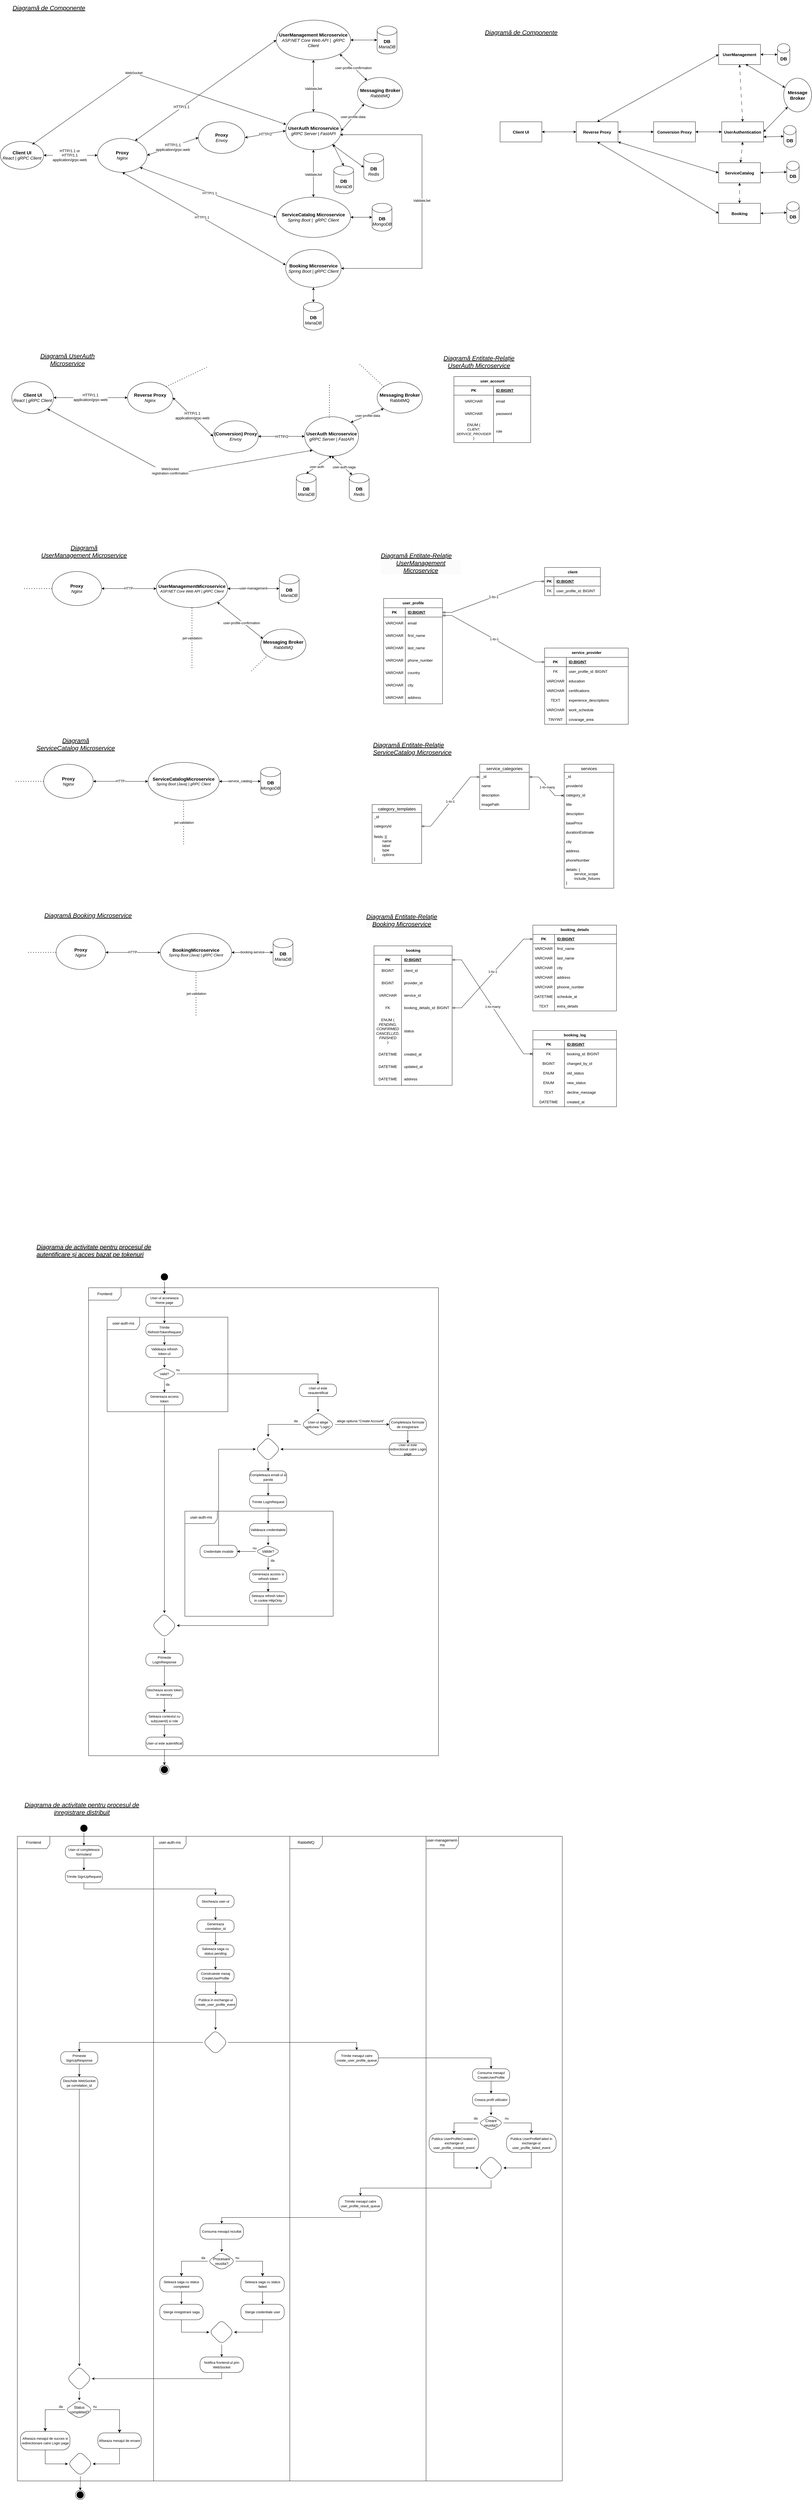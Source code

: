 <mxfile version="27.2.0">
  <diagram name="Pagină-1" id="FXPqD5-Xi9O7ps_5Nkma">
    <mxGraphModel dx="1737" dy="878" grid="1" gridSize="10" guides="1" tooltips="1" connect="1" arrows="1" fold="1" page="1" pageScale="1" pageWidth="827" pageHeight="1169" math="0" shadow="0">
      <root>
        <mxCell id="0" />
        <mxCell id="1" parent="0" />
        <mxCell id="8nA0Rh1-UXfHZlDTwRZV-1" value="&lt;font style=&quot;font-size: 15px;&quot;&gt;&lt;b style=&quot;&quot;&gt;Client UI&lt;/b&gt;&lt;/font&gt;&lt;div&gt;&lt;font style=&quot;font-size: 14px;&quot;&gt;&lt;i&gt;React | gRPC Client&lt;/i&gt;&lt;/font&gt;&lt;/div&gt;" style="ellipse;whiteSpace=wrap;html=1;" parent="1" vertex="1">
          <mxGeometry x="40" y="461.12" width="140" height="90" as="geometry" />
        </mxCell>
        <mxCell id="8nA0Rh1-UXfHZlDTwRZV-15" value="&lt;font style=&quot;font-size: 15px;&quot;&gt;&lt;b&gt;Proxy&lt;/b&gt;&lt;/font&gt;&lt;div&gt;&lt;font style=&quot;font-size: 14px;&quot;&gt;&lt;i&gt;Envoy&lt;/i&gt;&lt;/font&gt;&lt;/div&gt;" style="ellipse;whiteSpace=wrap;html=1;" parent="1" vertex="1">
          <mxGeometry x="680" y="398" width="150" height="102" as="geometry" />
        </mxCell>
        <mxCell id="8nA0Rh1-UXfHZlDTwRZV-16" value="" style="endArrow=classic;startArrow=classic;html=1;rounded=0;exitX=1;exitY=0.5;exitDx=0;exitDy=0;entryX=0;entryY=0.5;entryDx=0;entryDy=0;" parent="1" source="ScuUsJSq9s-L0LrTq36s-1" target="8nA0Rh1-UXfHZlDTwRZV-15" edge="1">
          <mxGeometry width="50" height="50" relative="1" as="geometry">
            <mxPoint x="525.78" y="427.12" as="sourcePoint" />
            <mxPoint x="637.78" y="617.12" as="targetPoint" />
          </mxGeometry>
        </mxCell>
        <mxCell id="DlaCaXMoPQKFhFwoS-QR-19" value="&lt;span style=&quot;font-size: 12px;&quot;&gt;HTTP/1.1&lt;/span&gt;&lt;div style=&quot;font-size: 12px;&quot;&gt;application/grpc-web&lt;/div&gt;" style="edgeLabel;html=1;align=center;verticalAlign=middle;resizable=0;points=[];" parent="8nA0Rh1-UXfHZlDTwRZV-16" vertex="1" connectable="0">
          <mxGeometry x="-0.011" y="-2" relative="1" as="geometry">
            <mxPoint as="offset" />
          </mxGeometry>
        </mxCell>
        <mxCell id="8nA0Rh1-UXfHZlDTwRZV-19" value="&lt;font style=&quot;font-size: 15px;&quot;&gt;&lt;b&gt;UserAuth Microservice&lt;/b&gt;&lt;/font&gt;&lt;div&gt;&lt;font style=&quot;font-size: 14px;&quot;&gt;&lt;i&gt;gRPC Server | FastAPI&lt;/i&gt;&lt;/font&gt;&lt;/div&gt;" style="ellipse;whiteSpace=wrap;html=1;" parent="1" vertex="1">
          <mxGeometry x="961.78" y="366.12" width="179" height="122" as="geometry" />
        </mxCell>
        <mxCell id="8nA0Rh1-UXfHZlDTwRZV-20" value="" style="endArrow=classic;startArrow=classic;html=1;rounded=0;exitX=1;exitY=0.5;exitDx=0;exitDy=0;entryX=0;entryY=0.5;entryDx=0;entryDy=0;" parent="1" source="8nA0Rh1-UXfHZlDTwRZV-15" target="8nA0Rh1-UXfHZlDTwRZV-19" edge="1">
          <mxGeometry width="50" height="50" relative="1" as="geometry">
            <mxPoint x="847.78" y="458.12" as="sourcePoint" />
            <mxPoint x="897.78" y="408.12" as="targetPoint" />
          </mxGeometry>
        </mxCell>
        <mxCell id="DlaCaXMoPQKFhFwoS-QR-21" value="&lt;span style=&quot;font-size: 12px;&quot;&gt;HTTP/2&lt;/span&gt;" style="edgeLabel;html=1;align=center;verticalAlign=middle;resizable=0;points=[];" parent="8nA0Rh1-UXfHZlDTwRZV-20" vertex="1" connectable="0">
          <mxGeometry x="0.004" relative="1" as="geometry">
            <mxPoint as="offset" />
          </mxGeometry>
        </mxCell>
        <mxCell id="8nA0Rh1-UXfHZlDTwRZV-24" value="user_account" style="shape=table;startSize=30;container=1;collapsible=1;childLayout=tableLayout;fixedRows=1;rowLines=0;fontStyle=1;align=center;resizeLast=1;html=1;" parent="1" vertex="1">
          <mxGeometry x="1505" y="1220" width="248" height="213" as="geometry" />
        </mxCell>
        <mxCell id="8nA0Rh1-UXfHZlDTwRZV-25" value="" style="shape=tableRow;horizontal=0;startSize=0;swimlaneHead=0;swimlaneBody=0;fillColor=none;collapsible=0;dropTarget=0;points=[[0,0.5],[1,0.5]];portConstraint=eastwest;top=0;left=0;right=0;bottom=1;" parent="8nA0Rh1-UXfHZlDTwRZV-24" vertex="1">
          <mxGeometry y="30" width="248" height="30" as="geometry" />
        </mxCell>
        <mxCell id="8nA0Rh1-UXfHZlDTwRZV-26" value="PK" style="shape=partialRectangle;connectable=0;fillColor=none;top=0;left=0;bottom=0;right=0;fontStyle=1;overflow=hidden;whiteSpace=wrap;html=1;" parent="8nA0Rh1-UXfHZlDTwRZV-25" vertex="1">
          <mxGeometry width="128" height="30" as="geometry">
            <mxRectangle width="128" height="30" as="alternateBounds" />
          </mxGeometry>
        </mxCell>
        <mxCell id="8nA0Rh1-UXfHZlDTwRZV-27" value="ID:BIGINT" style="shape=partialRectangle;connectable=0;fillColor=none;top=0;left=0;bottom=0;right=0;align=left;spacingLeft=6;fontStyle=5;overflow=hidden;whiteSpace=wrap;html=1;" parent="8nA0Rh1-UXfHZlDTwRZV-25" vertex="1">
          <mxGeometry x="128" width="120" height="30" as="geometry">
            <mxRectangle width="120" height="30" as="alternateBounds" />
          </mxGeometry>
        </mxCell>
        <mxCell id="8nA0Rh1-UXfHZlDTwRZV-28" value="" style="shape=tableRow;horizontal=0;startSize=0;swimlaneHead=0;swimlaneBody=0;fillColor=none;collapsible=0;dropTarget=0;points=[[0,0.5],[1,0.5]];portConstraint=eastwest;top=0;left=0;right=0;bottom=0;" parent="8nA0Rh1-UXfHZlDTwRZV-24" vertex="1">
          <mxGeometry y="60" width="248" height="40" as="geometry" />
        </mxCell>
        <mxCell id="8nA0Rh1-UXfHZlDTwRZV-29" value="VARCHAR" style="shape=partialRectangle;connectable=0;fillColor=none;top=0;left=0;bottom=0;right=0;editable=1;overflow=hidden;whiteSpace=wrap;html=1;" parent="8nA0Rh1-UXfHZlDTwRZV-28" vertex="1">
          <mxGeometry width="128" height="40" as="geometry">
            <mxRectangle width="128" height="40" as="alternateBounds" />
          </mxGeometry>
        </mxCell>
        <mxCell id="8nA0Rh1-UXfHZlDTwRZV-30" value="email" style="shape=partialRectangle;connectable=0;fillColor=none;top=0;left=0;bottom=0;right=0;align=left;spacingLeft=6;overflow=hidden;whiteSpace=wrap;html=1;" parent="8nA0Rh1-UXfHZlDTwRZV-28" vertex="1">
          <mxGeometry x="128" width="120" height="40" as="geometry">
            <mxRectangle width="120" height="40" as="alternateBounds" />
          </mxGeometry>
        </mxCell>
        <mxCell id="8nA0Rh1-UXfHZlDTwRZV-31" value="" style="shape=tableRow;horizontal=0;startSize=0;swimlaneHead=0;swimlaneBody=0;fillColor=none;collapsible=0;dropTarget=0;points=[[0,0.5],[1,0.5]];portConstraint=eastwest;top=0;left=0;right=0;bottom=0;" parent="8nA0Rh1-UXfHZlDTwRZV-24" vertex="1">
          <mxGeometry y="100" width="248" height="40" as="geometry" />
        </mxCell>
        <mxCell id="8nA0Rh1-UXfHZlDTwRZV-32" value="VARCHAR" style="shape=partialRectangle;connectable=0;fillColor=none;top=0;left=0;bottom=0;right=0;editable=1;overflow=hidden;whiteSpace=wrap;html=1;" parent="8nA0Rh1-UXfHZlDTwRZV-31" vertex="1">
          <mxGeometry width="128" height="40" as="geometry">
            <mxRectangle width="128" height="40" as="alternateBounds" />
          </mxGeometry>
        </mxCell>
        <mxCell id="8nA0Rh1-UXfHZlDTwRZV-33" value="password" style="shape=partialRectangle;connectable=0;fillColor=none;top=0;left=0;bottom=0;right=0;align=left;spacingLeft=6;overflow=hidden;whiteSpace=wrap;html=1;" parent="8nA0Rh1-UXfHZlDTwRZV-31" vertex="1">
          <mxGeometry x="128" width="120" height="40" as="geometry">
            <mxRectangle width="120" height="40" as="alternateBounds" />
          </mxGeometry>
        </mxCell>
        <mxCell id="fJvDgkGEsmQ1cLDRvCxi-20" style="shape=tableRow;horizontal=0;startSize=0;swimlaneHead=0;swimlaneBody=0;fillColor=none;collapsible=0;dropTarget=0;points=[[0,0.5],[1,0.5]];portConstraint=eastwest;top=0;left=0;right=0;bottom=0;" parent="8nA0Rh1-UXfHZlDTwRZV-24" vertex="1">
          <mxGeometry y="140" width="248" height="73" as="geometry" />
        </mxCell>
        <mxCell id="fJvDgkGEsmQ1cLDRvCxi-21" value="ENUM&amp;nbsp;&lt;span style=&quot;background-color: transparent; color: light-dark(rgb(0, 0, 0), rgb(255, 255, 255));&quot;&gt;(&lt;/span&gt;&lt;div&gt;&lt;div&gt;&lt;font style=&quot;font-size: 11px;&quot;&gt;&lt;i&gt;CLIENT,&lt;/i&gt;&lt;/font&gt;&lt;/div&gt;&lt;div&gt;&lt;font style=&quot;font-size: 11px;&quot;&gt;&lt;i&gt;SERVICE_PROVIDER&lt;/i&gt;&lt;/font&gt;&lt;br&gt;&lt;div&gt;)&lt;/div&gt;&lt;/div&gt;&lt;/div&gt;" style="shape=partialRectangle;connectable=0;fillColor=none;top=0;left=0;bottom=0;right=0;editable=1;overflow=hidden;whiteSpace=wrap;html=1;" parent="fJvDgkGEsmQ1cLDRvCxi-20" vertex="1">
          <mxGeometry width="128" height="73" as="geometry">
            <mxRectangle width="128" height="73" as="alternateBounds" />
          </mxGeometry>
        </mxCell>
        <mxCell id="fJvDgkGEsmQ1cLDRvCxi-22" value="role" style="shape=partialRectangle;connectable=0;fillColor=none;top=0;left=0;bottom=0;right=0;align=left;spacingLeft=6;overflow=hidden;whiteSpace=wrap;html=1;" parent="fJvDgkGEsmQ1cLDRvCxi-20" vertex="1">
          <mxGeometry x="128" width="120" height="73" as="geometry">
            <mxRectangle width="120" height="73" as="alternateBounds" />
          </mxGeometry>
        </mxCell>
        <mxCell id="ScuUsJSq9s-L0LrTq36s-1" value="&lt;span style=&quot;font-size: 15px;&quot;&gt;&lt;b&gt;Proxy&lt;/b&gt;&lt;/span&gt;&lt;div&gt;&lt;font style=&quot;font-size: 14px;&quot;&gt;&lt;i style=&quot;&quot;&gt;Nginx&lt;/i&gt;&lt;/font&gt;&lt;/div&gt;" style="ellipse;whiteSpace=wrap;html=1;" parent="1" vertex="1">
          <mxGeometry x="354" y="451.12" width="160" height="110" as="geometry" />
        </mxCell>
        <mxCell id="ScuUsJSq9s-L0LrTq36s-3" value="" style="endArrow=classic;startArrow=classic;html=1;rounded=0;exitX=1;exitY=0.5;exitDx=0;exitDy=0;entryX=0;entryY=0.5;entryDx=0;entryDy=0;" parent="1" source="8nA0Rh1-UXfHZlDTwRZV-1" target="ScuUsJSq9s-L0LrTq36s-1" edge="1">
          <mxGeometry width="50" height="50" relative="1" as="geometry">
            <mxPoint x="320" y="531.12" as="sourcePoint" />
            <mxPoint x="370" y="481.12" as="targetPoint" />
          </mxGeometry>
        </mxCell>
        <mxCell id="DlaCaXMoPQKFhFwoS-QR-16" value="&lt;span style=&quot;color: rgba(0, 0, 0, 0); font-family: monospace; font-size: 0px; text-align: start; background-color: rgb(236, 236, 236);&quot;&gt;%3CmxGraphModel%3E%3Croot%3E%3CmxCell%20id%3D%220%22%2F%3E%3CmxCell%20id%3D%221%22%20parent%3D%220%22%2F%3E%3CmxCell%20id%3D%222%22%20value%3D%22%26lt%3Bspan%20style%3D%26quot%3Bfont-size%3A%2012px%3B%26quot%3B%26gt%3BHTTP%2F1.1%26lt%3B%2Fspan%26gt%3B%26lt%3Bdiv%20style%3D%26quot%3Bfont-size%3A%2012px%3B%26quot%3B%26gt%3Bapplication%2Fgrpc-web%26lt%3B%2Fdiv%26gt%3B%22%20style%3D%22edgeLabel%3Bhtml%3D1%3Balign%3Dcenter%3BverticalAlign%3Dmiddle%3Bresizable%3D0%3Bpoints%3D%5B%5D%3B%22%20vertex%3D%221%22%20connectable%3D%220%22%20parent%3D%221%22%3E%3CmxGeometry%20x%3D%22353.824%22%20y%3D%222057%22%20as%3D%22geometry%22%2F%3E%3C%2FmxCell%3E%3C%2Froot%3E%3C%2FmxGraphModel%3E&lt;/span&gt;" style="edgeLabel;html=1;align=center;verticalAlign=middle;resizable=0;points=[];" parent="ScuUsJSq9s-L0LrTq36s-3" vertex="1" connectable="0">
          <mxGeometry x="-0.076" y="1" relative="1" as="geometry">
            <mxPoint as="offset" />
          </mxGeometry>
        </mxCell>
        <mxCell id="DlaCaXMoPQKFhFwoS-QR-17" value="&lt;span style=&quot;font-size: 12px;&quot;&gt;HTTP/1.1 or&lt;/span&gt;&lt;div&gt;&lt;span style=&quot;font-size: 12px;&quot;&gt;HTTP/1.1&lt;/span&gt;&lt;div style=&quot;font-size: 12px;&quot;&gt;application/grpc-web&lt;/div&gt;&lt;/div&gt;" style="edgeLabel;html=1;align=center;verticalAlign=middle;resizable=0;points=[];" parent="ScuUsJSq9s-L0LrTq36s-3" vertex="1" connectable="0">
          <mxGeometry x="-0.033" relative="1" as="geometry">
            <mxPoint as="offset" />
          </mxGeometry>
        </mxCell>
        <mxCell id="ScuUsJSq9s-L0LrTq36s-8" value="&lt;i&gt;&lt;font style=&quot;font-size: 20px;&quot;&gt;&lt;u style=&quot;&quot;&gt;Diagramă de Componente&lt;/u&gt;&lt;/font&gt;&lt;/i&gt;" style="text;html=1;align=center;verticalAlign=middle;whiteSpace=wrap;rounded=0;" parent="1" vertex="1">
          <mxGeometry x="77" y="5" width="240" height="50" as="geometry" />
        </mxCell>
        <mxCell id="ScuUsJSq9s-L0LrTq36s-9" value="&lt;font&gt;&lt;i&gt;&lt;u&gt;Diagramă UserAuth Microservice&lt;/u&gt;&lt;/i&gt;&lt;/font&gt;" style="text;html=1;align=center;verticalAlign=middle;whiteSpace=wrap;rounded=0;fontSize=20;" parent="1" vertex="1">
          <mxGeometry x="117" y="1130" width="280" height="70" as="geometry" />
        </mxCell>
        <mxCell id="ScuUsJSq9s-L0LrTq36s-12" value="&lt;font style=&quot;font-size: 15px;&quot;&gt;&lt;b&gt;(Conversion) Proxy&lt;/b&gt;&lt;/font&gt;&lt;div&gt;&lt;font style=&quot;font-size: 14px;&quot;&gt;&lt;i&gt;Envoy&lt;/i&gt;&lt;/font&gt;&lt;/div&gt;" style="ellipse;whiteSpace=wrap;html=1;" parent="1" vertex="1">
          <mxGeometry x="727" y="1363" width="146" height="100" as="geometry" />
        </mxCell>
        <mxCell id="ScuUsJSq9s-L0LrTq36s-14" value="&lt;font style=&quot;font-size: 15px;&quot;&gt;&lt;b&gt;UserAuth Microservice&lt;/b&gt;&lt;/font&gt;&lt;div&gt;&lt;font style=&quot;font-size: 14px;&quot;&gt;&lt;i&gt;gRPC Server | FastAPI&lt;/i&gt;&lt;/font&gt;&lt;/div&gt;" style="ellipse;whiteSpace=wrap;html=1;" parent="1" vertex="1">
          <mxGeometry x="1023" y="1349.5" width="174" height="127" as="geometry" />
        </mxCell>
        <mxCell id="ScuUsJSq9s-L0LrTq36s-15" value="" style="endArrow=classic;startArrow=classic;html=1;rounded=0;exitX=1;exitY=0.5;exitDx=0;exitDy=0;entryX=0;entryY=0.5;entryDx=0;entryDy=0;" parent="1" source="ScuUsJSq9s-L0LrTq36s-12" target="ScuUsJSq9s-L0LrTq36s-14" edge="1">
          <mxGeometry width="50" height="50" relative="1" as="geometry">
            <mxPoint x="890" y="1438" as="sourcePoint" />
            <mxPoint x="940" y="1388" as="targetPoint" />
          </mxGeometry>
        </mxCell>
        <mxCell id="ScuUsJSq9s-L0LrTq36s-23" value="HTTP/2" style="edgeLabel;html=1;align=center;verticalAlign=middle;resizable=0;points=[];fontSize=12;" parent="ScuUsJSq9s-L0LrTq36s-15" vertex="1" connectable="0">
          <mxGeometry x="0.193" y="-1" relative="1" as="geometry">
            <mxPoint x="-14" as="offset" />
          </mxGeometry>
        </mxCell>
        <mxCell id="ScuUsJSq9s-L0LrTq36s-16" value="&lt;b&gt;&lt;font style=&quot;font-size: 15px;&quot;&gt;DB&lt;/font&gt;&lt;/b&gt;&lt;div&gt;&lt;font style=&quot;font-size: 14px;&quot;&gt;&lt;i style=&quot;&quot;&gt;MariaDB&lt;/i&gt;&lt;/font&gt;&lt;/div&gt;" style="shape=cylinder3;whiteSpace=wrap;html=1;boundedLbl=1;backgroundOutline=1;size=15;" parent="1" vertex="1">
          <mxGeometry x="996" y="1533" width="64" height="90" as="geometry" />
        </mxCell>
        <mxCell id="ScuUsJSq9s-L0LrTq36s-21" value="" style="endArrow=classic;startArrow=classic;html=1;rounded=0;exitX=1;exitY=0.5;exitDx=0;exitDy=0;entryX=0;entryY=0.5;entryDx=0;entryDy=0;" parent="1" source="crXB8hbRIwwjcSzF-EqF-18" target="ScuUsJSq9s-L0LrTq36s-12" edge="1">
          <mxGeometry width="50" height="50" relative="1" as="geometry">
            <mxPoint x="591.0" y="1283.5" as="sourcePoint" />
            <mxPoint x="664" y="1413" as="targetPoint" />
          </mxGeometry>
        </mxCell>
        <mxCell id="ScuUsJSq9s-L0LrTq36s-22" value="HTTP/1.1&lt;div&gt;application/grpc-web&lt;/div&gt;" style="edgeLabel;html=1;align=center;verticalAlign=middle;resizable=0;points=[];fontSize=12;" parent="ScuUsJSq9s-L0LrTq36s-21" vertex="1" connectable="0">
          <mxGeometry x="-0.061" y="1" relative="1" as="geometry">
            <mxPoint x="1" as="offset" />
          </mxGeometry>
        </mxCell>
        <mxCell id="ScuUsJSq9s-L0LrTq36s-24" value="&lt;font&gt;&lt;i&gt;&lt;u&gt;Diagramă Entitate-Relație&lt;/u&gt;&lt;/i&gt;&lt;/font&gt;&lt;div&gt;&lt;span&gt;&lt;i&gt;&lt;u&gt;UserAuth Microservice&lt;/u&gt;&lt;/i&gt;&lt;/span&gt;&lt;/div&gt;" style="text;html=1;align=center;verticalAlign=middle;whiteSpace=wrap;rounded=0;fontSize=20;" parent="1" vertex="1">
          <mxGeometry x="1466" y="1137" width="240" height="70" as="geometry" />
        </mxCell>
        <mxCell id="2FqLa4DTJuIObJsq9_Xk-1" value="&lt;font style=&quot;font-size: 15px;&quot;&gt;&lt;b&gt;UserManagement Microservice&lt;br&gt;&lt;/b&gt;&lt;/font&gt;&lt;div&gt;&lt;i&gt;&lt;font style=&quot;font-size: 14px;&quot;&gt;ASP.NET Core Web API |&amp;nbsp; gRPC Client&lt;/font&gt;&lt;/i&gt;&lt;/div&gt;" style="ellipse;whiteSpace=wrap;html=1;" parent="1" vertex="1">
          <mxGeometry x="931.28" y="70" width="240" height="128.25" as="geometry" />
        </mxCell>
        <mxCell id="2FqLa4DTJuIObJsq9_Xk-2" value="" style="endArrow=classic;startArrow=classic;html=1;rounded=0;exitX=0.756;exitY=0.076;exitDx=0;exitDy=0;entryX=0;entryY=0.5;entryDx=0;entryDy=0;exitPerimeter=0;" parent="1" source="ScuUsJSq9s-L0LrTq36s-1" target="2FqLa4DTJuIObJsq9_Xk-1" edge="1">
          <mxGeometry width="50" height="50" relative="1" as="geometry">
            <mxPoint x="502.804" y="388.545" as="sourcePoint" />
            <mxPoint x="731.78" y="134.29" as="targetPoint" />
          </mxGeometry>
        </mxCell>
        <mxCell id="DlaCaXMoPQKFhFwoS-QR-7" value="&lt;span style=&quot;font-size: 12px;&quot;&gt;HTTP/1.1&lt;/span&gt;" style="edgeLabel;html=1;align=center;verticalAlign=middle;resizable=0;points=[];" parent="2FqLa4DTJuIObJsq9_Xk-2" vertex="1" connectable="0">
          <mxGeometry x="-0.001" y="-2" relative="1" as="geometry">
            <mxPoint x="-79" y="51" as="offset" />
          </mxGeometry>
        </mxCell>
        <mxCell id="2FqLa4DTJuIObJsq9_Xk-3" value="&lt;b&gt;&lt;font style=&quot;font-size: 15px;&quot;&gt;DB&lt;/font&gt;&lt;/b&gt;&lt;div&gt;&lt;font style=&quot;font-size: 14px;&quot;&gt;&lt;i style=&quot;&quot;&gt;MariaDB&lt;/i&gt;&lt;/font&gt;&lt;/div&gt;" style="shape=cylinder3;whiteSpace=wrap;html=1;boundedLbl=1;backgroundOutline=1;size=15;" parent="1" vertex="1">
          <mxGeometry x="1019.28" y="980" width="64" height="90" as="geometry" />
        </mxCell>
        <mxCell id="2FqLa4DTJuIObJsq9_Xk-6" value="&lt;span style=&quot;font-size: 15px;&quot;&gt;&lt;b&gt;Messaging Broker&lt;/b&gt;&lt;/span&gt;&lt;div&gt;&lt;font style=&quot;font-size: 14px;&quot;&gt;&lt;i&gt;RabbitMQ&lt;/i&gt;&lt;/font&gt;&lt;/div&gt;" style="ellipse;whiteSpace=wrap;html=1;" parent="1" vertex="1">
          <mxGeometry x="1193.78" y="255.12" width="146" height="100" as="geometry" />
        </mxCell>
        <mxCell id="2FqLa4DTJuIObJsq9_Xk-7" value="" style="endArrow=classic;html=1;rounded=0;exitX=1;exitY=1;exitDx=0;exitDy=0;startArrow=classic;startFill=1;" parent="1" source="2FqLa4DTJuIObJsq9_Xk-1" target="2FqLa4DTJuIObJsq9_Xk-6" edge="1">
          <mxGeometry width="50" height="50" relative="1" as="geometry">
            <mxPoint x="1049.78" y="273.12" as="sourcePoint" />
            <mxPoint x="1259.78" y="193.12" as="targetPoint" />
          </mxGeometry>
        </mxCell>
        <mxCell id="DlaCaXMoPQKFhFwoS-QR-29" value="user-profile-confirmation" style="edgeLabel;html=1;align=center;verticalAlign=middle;resizable=0;points=[];" parent="2FqLa4DTJuIObJsq9_Xk-7" vertex="1" connectable="0">
          <mxGeometry x="0.029" y="-1" relative="1" as="geometry">
            <mxPoint x="-1" as="offset" />
          </mxGeometry>
        </mxCell>
        <mxCell id="2FqLa4DTJuIObJsq9_Xk-8" value="" style="endArrow=classic;html=1;rounded=0;exitX=0;exitY=1;exitDx=0;exitDy=0;entryX=1;entryY=0.5;entryDx=0;entryDy=0;startArrow=classic;startFill=1;" parent="1" source="2FqLa4DTJuIObJsq9_Xk-6" target="8nA0Rh1-UXfHZlDTwRZV-19" edge="1">
          <mxGeometry width="50" height="50" relative="1" as="geometry">
            <mxPoint x="1301.78" y="384.12" as="sourcePoint" />
            <mxPoint x="1421.78" y="483.12" as="targetPoint" />
          </mxGeometry>
        </mxCell>
        <mxCell id="DlaCaXMoPQKFhFwoS-QR-25" value="user-profile-data" style="edgeLabel;html=1;align=center;verticalAlign=middle;resizable=0;points=[];" parent="2FqLa4DTJuIObJsq9_Xk-8" vertex="1" connectable="0">
          <mxGeometry x="-0.034" y="-1" relative="1" as="geometry">
            <mxPoint as="offset" />
          </mxGeometry>
        </mxCell>
        <mxCell id="2FqLa4DTJuIObJsq9_Xk-10" value="&lt;span style=&quot;font-size: 15px;&quot;&gt;&lt;b&gt;Messaging Broker&lt;/b&gt;&lt;/span&gt;&lt;div&gt;&lt;font style=&quot;font-size: 14px;&quot;&gt;RabbitMQ&lt;/font&gt;&lt;/div&gt;" style="ellipse;whiteSpace=wrap;html=1;" parent="1" vertex="1">
          <mxGeometry x="1257" y="1238" width="146" height="100" as="geometry" />
        </mxCell>
        <mxCell id="2FqLa4DTJuIObJsq9_Xk-14" value="" style="endArrow=none;dashed=1;html=1;dashPattern=1 3;strokeWidth=2;rounded=0;exitX=0;exitY=0;exitDx=0;exitDy=0;" parent="1" source="2FqLa4DTJuIObJsq9_Xk-10" edge="1">
          <mxGeometry width="50" height="50" relative="1" as="geometry">
            <mxPoint x="1143" y="1121" as="sourcePoint" />
            <mxPoint x="1197" y="1177" as="targetPoint" />
          </mxGeometry>
        </mxCell>
        <mxCell id="2FqLa4DTJuIObJsq9_Xk-15" value="&lt;span style=&quot;font-size: 15px;&quot;&gt;&lt;b&gt;Proxy&lt;/b&gt;&lt;/span&gt;&lt;div&gt;&lt;font style=&quot;font-size: 14px;&quot;&gt;&lt;i style=&quot;&quot;&gt;Nginx&lt;/i&gt;&lt;/font&gt;&lt;/div&gt;" style="ellipse;whiteSpace=wrap;html=1;" parent="1" vertex="1">
          <mxGeometry x="207" y="1849" width="160" height="110" as="geometry" />
        </mxCell>
        <mxCell id="2FqLa4DTJuIObJsq9_Xk-17" value="" style="endArrow=classic;startArrow=classic;html=1;rounded=0;entryX=0;entryY=0.5;entryDx=0;entryDy=0;exitX=1;exitY=0.5;exitDx=0;exitDy=0;" parent="1" source="2FqLa4DTJuIObJsq9_Xk-15" target="crXB8hbRIwwjcSzF-EqF-36" edge="1">
          <mxGeometry width="50" height="50" relative="1" as="geometry">
            <mxPoint x="357" y="1904" as="sourcePoint" />
            <mxPoint x="557" y="1907.25" as="targetPoint" />
          </mxGeometry>
        </mxCell>
        <mxCell id="crXB8hbRIwwjcSzF-EqF-26" value="HTTP" style="edgeLabel;html=1;align=center;verticalAlign=middle;resizable=0;points=[];" parent="2FqLa4DTJuIObJsq9_Xk-17" vertex="1" connectable="0">
          <mxGeometry x="-0.005" y="1" relative="1" as="geometry">
            <mxPoint x="-1" as="offset" />
          </mxGeometry>
        </mxCell>
        <mxCell id="2FqLa4DTJuIObJsq9_Xk-18" value="&lt;b&gt;&lt;font style=&quot;font-size: 15px;&quot;&gt;DB&lt;/font&gt;&lt;/b&gt;&lt;div&gt;&lt;font style=&quot;font-size: 14px;&quot;&gt;&lt;i style=&quot;&quot;&gt;MariaDB&lt;/i&gt;&lt;/font&gt;&lt;/div&gt;" style="shape=cylinder3;whiteSpace=wrap;html=1;boundedLbl=1;backgroundOutline=1;size=15;" parent="1" vertex="1">
          <mxGeometry x="941" y="1859" width="64" height="90" as="geometry" />
        </mxCell>
        <mxCell id="2FqLa4DTJuIObJsq9_Xk-20" value="&lt;span style=&quot;font-size: 15px;&quot;&gt;&lt;b&gt;Messaging Broker&lt;/b&gt;&lt;/span&gt;&lt;div&gt;&lt;font style=&quot;font-size: 14px;&quot;&gt;&lt;i&gt;RabbitMQ&lt;/i&gt;&lt;/font&gt;&lt;/div&gt;" style="ellipse;whiteSpace=wrap;html=1;" parent="1" vertex="1">
          <mxGeometry x="881" y="2035" width="146" height="100" as="geometry" />
        </mxCell>
        <mxCell id="2FqLa4DTJuIObJsq9_Xk-24" value="" style="endArrow=none;dashed=1;html=1;dashPattern=1 3;strokeWidth=2;rounded=0;entryX=0;entryY=0.5;entryDx=0;entryDy=0;" parent="1" target="2FqLa4DTJuIObJsq9_Xk-15" edge="1">
          <mxGeometry width="50" height="50" relative="1" as="geometry">
            <mxPoint x="117" y="1904" as="sourcePoint" />
            <mxPoint x="167" y="1879" as="targetPoint" />
          </mxGeometry>
        </mxCell>
        <mxCell id="2FqLa4DTJuIObJsq9_Xk-28" value="" style="endArrow=none;dashed=1;html=1;dashPattern=1 3;strokeWidth=2;rounded=0;entryX=0;entryY=1;entryDx=0;entryDy=0;" parent="1" target="2FqLa4DTJuIObJsq9_Xk-20" edge="1">
          <mxGeometry width="50" height="50" relative="1" as="geometry">
            <mxPoint x="851" y="2170" as="sourcePoint" />
            <mxPoint x="831" y="1865" as="targetPoint" />
          </mxGeometry>
        </mxCell>
        <mxCell id="2FqLa4DTJuIObJsq9_Xk-29" value="&lt;font&gt;&lt;i&gt;&lt;u&gt;Diagramă UserManagement&amp;nbsp;&lt;/u&gt;&lt;/i&gt;&lt;/font&gt;&lt;i style=&quot;background-color: transparent; color: light-dark(rgb(0, 0, 0), rgb(255, 255, 255));&quot;&gt;&lt;u&gt;Microservice&lt;/u&gt;&lt;/i&gt;" style="text;html=1;align=center;verticalAlign=middle;whiteSpace=wrap;rounded=0;fontSize=20;" parent="1" vertex="1">
          <mxGeometry x="144" y="1749" width="333" height="70" as="geometry" />
        </mxCell>
        <mxCell id="2FqLa4DTJuIObJsq9_Xk-30" value="user_profile" style="shape=table;startSize=30;container=1;collapsible=1;childLayout=tableLayout;fixedRows=1;rowLines=0;fontStyle=1;align=center;resizeLast=1;html=1;" parent="1" vertex="1">
          <mxGeometry x="1278" y="1936" width="190" height="340" as="geometry" />
        </mxCell>
        <mxCell id="2FqLa4DTJuIObJsq9_Xk-31" value="" style="shape=tableRow;horizontal=0;startSize=0;swimlaneHead=0;swimlaneBody=0;fillColor=none;collapsible=0;dropTarget=0;points=[[0,0.5],[1,0.5]];portConstraint=eastwest;top=0;left=0;right=0;bottom=1;" parent="2FqLa4DTJuIObJsq9_Xk-30" vertex="1">
          <mxGeometry y="30" width="190" height="30" as="geometry" />
        </mxCell>
        <mxCell id="2FqLa4DTJuIObJsq9_Xk-32" value="PK" style="shape=partialRectangle;connectable=0;fillColor=none;top=0;left=0;bottom=0;right=0;fontStyle=1;overflow=hidden;whiteSpace=wrap;html=1;" parent="2FqLa4DTJuIObJsq9_Xk-31" vertex="1">
          <mxGeometry width="70" height="30" as="geometry">
            <mxRectangle width="70" height="30" as="alternateBounds" />
          </mxGeometry>
        </mxCell>
        <mxCell id="2FqLa4DTJuIObJsq9_Xk-33" value="ID:BIGINT" style="shape=partialRectangle;connectable=0;fillColor=none;top=0;left=0;bottom=0;right=0;align=left;spacingLeft=6;fontStyle=5;overflow=hidden;whiteSpace=wrap;html=1;" parent="2FqLa4DTJuIObJsq9_Xk-31" vertex="1">
          <mxGeometry x="70" width="120" height="30" as="geometry">
            <mxRectangle width="120" height="30" as="alternateBounds" />
          </mxGeometry>
        </mxCell>
        <mxCell id="fJvDgkGEsmQ1cLDRvCxi-23" style="shape=tableRow;horizontal=0;startSize=0;swimlaneHead=0;swimlaneBody=0;fillColor=none;collapsible=0;dropTarget=0;points=[[0,0.5],[1,0.5]];portConstraint=eastwest;top=0;left=0;right=0;bottom=0;" parent="2FqLa4DTJuIObJsq9_Xk-30" vertex="1">
          <mxGeometry y="60" width="190" height="40" as="geometry" />
        </mxCell>
        <mxCell id="fJvDgkGEsmQ1cLDRvCxi-24" value="VARCHAR" style="shape=partialRectangle;connectable=0;fillColor=none;top=0;left=0;bottom=0;right=0;editable=1;overflow=hidden;whiteSpace=wrap;html=1;" parent="fJvDgkGEsmQ1cLDRvCxi-23" vertex="1">
          <mxGeometry width="70" height="40" as="geometry">
            <mxRectangle width="70" height="40" as="alternateBounds" />
          </mxGeometry>
        </mxCell>
        <mxCell id="fJvDgkGEsmQ1cLDRvCxi-25" value="email" style="shape=partialRectangle;connectable=0;fillColor=none;top=0;left=0;bottom=0;right=0;align=left;spacingLeft=6;overflow=hidden;whiteSpace=wrap;html=1;" parent="fJvDgkGEsmQ1cLDRvCxi-23" vertex="1">
          <mxGeometry x="70" width="120" height="40" as="geometry">
            <mxRectangle width="120" height="40" as="alternateBounds" />
          </mxGeometry>
        </mxCell>
        <mxCell id="2FqLa4DTJuIObJsq9_Xk-34" value="" style="shape=tableRow;horizontal=0;startSize=0;swimlaneHead=0;swimlaneBody=0;fillColor=none;collapsible=0;dropTarget=0;points=[[0,0.5],[1,0.5]];portConstraint=eastwest;top=0;left=0;right=0;bottom=0;" parent="2FqLa4DTJuIObJsq9_Xk-30" vertex="1">
          <mxGeometry y="100" width="190" height="40" as="geometry" />
        </mxCell>
        <mxCell id="2FqLa4DTJuIObJsq9_Xk-35" value="VARCHAR" style="shape=partialRectangle;connectable=0;fillColor=none;top=0;left=0;bottom=0;right=0;editable=1;overflow=hidden;whiteSpace=wrap;html=1;" parent="2FqLa4DTJuIObJsq9_Xk-34" vertex="1">
          <mxGeometry width="70" height="40" as="geometry">
            <mxRectangle width="70" height="40" as="alternateBounds" />
          </mxGeometry>
        </mxCell>
        <mxCell id="2FqLa4DTJuIObJsq9_Xk-36" value="first_name" style="shape=partialRectangle;connectable=0;fillColor=none;top=0;left=0;bottom=0;right=0;align=left;spacingLeft=6;overflow=hidden;whiteSpace=wrap;html=1;" parent="2FqLa4DTJuIObJsq9_Xk-34" vertex="1">
          <mxGeometry x="70" width="120" height="40" as="geometry">
            <mxRectangle width="120" height="40" as="alternateBounds" />
          </mxGeometry>
        </mxCell>
        <mxCell id="2FqLa4DTJuIObJsq9_Xk-37" value="" style="shape=tableRow;horizontal=0;startSize=0;swimlaneHead=0;swimlaneBody=0;fillColor=none;collapsible=0;dropTarget=0;points=[[0,0.5],[1,0.5]];portConstraint=eastwest;top=0;left=0;right=0;bottom=0;" parent="2FqLa4DTJuIObJsq9_Xk-30" vertex="1">
          <mxGeometry y="140" width="190" height="40" as="geometry" />
        </mxCell>
        <mxCell id="2FqLa4DTJuIObJsq9_Xk-38" value="VARCHAR" style="shape=partialRectangle;connectable=0;fillColor=none;top=0;left=0;bottom=0;right=0;editable=1;overflow=hidden;whiteSpace=wrap;html=1;" parent="2FqLa4DTJuIObJsq9_Xk-37" vertex="1">
          <mxGeometry width="70" height="40" as="geometry">
            <mxRectangle width="70" height="40" as="alternateBounds" />
          </mxGeometry>
        </mxCell>
        <mxCell id="2FqLa4DTJuIObJsq9_Xk-39" value="last_name" style="shape=partialRectangle;connectable=0;fillColor=none;top=0;left=0;bottom=0;right=0;align=left;spacingLeft=6;overflow=hidden;whiteSpace=wrap;html=1;" parent="2FqLa4DTJuIObJsq9_Xk-37" vertex="1">
          <mxGeometry x="70" width="120" height="40" as="geometry">
            <mxRectangle width="120" height="40" as="alternateBounds" />
          </mxGeometry>
        </mxCell>
        <mxCell id="2FqLa4DTJuIObJsq9_Xk-49" value="" style="shape=tableRow;horizontal=0;startSize=0;swimlaneHead=0;swimlaneBody=0;fillColor=none;collapsible=0;dropTarget=0;points=[[0,0.5],[1,0.5]];portConstraint=eastwest;top=0;left=0;right=0;bottom=0;" parent="2FqLa4DTJuIObJsq9_Xk-30" vertex="1">
          <mxGeometry y="180" width="190" height="40" as="geometry" />
        </mxCell>
        <mxCell id="2FqLa4DTJuIObJsq9_Xk-50" value="VARCHAR" style="shape=partialRectangle;connectable=0;fillColor=none;top=0;left=0;bottom=0;right=0;editable=1;overflow=hidden;whiteSpace=wrap;html=1;" parent="2FqLa4DTJuIObJsq9_Xk-49" vertex="1">
          <mxGeometry width="70" height="40" as="geometry">
            <mxRectangle width="70" height="40" as="alternateBounds" />
          </mxGeometry>
        </mxCell>
        <mxCell id="2FqLa4DTJuIObJsq9_Xk-51" value="phone_number" style="shape=partialRectangle;connectable=0;fillColor=none;top=0;left=0;bottom=0;right=0;align=left;spacingLeft=6;overflow=hidden;whiteSpace=wrap;html=1;" parent="2FqLa4DTJuIObJsq9_Xk-49" vertex="1">
          <mxGeometry x="70" width="120" height="40" as="geometry">
            <mxRectangle width="120" height="40" as="alternateBounds" />
          </mxGeometry>
        </mxCell>
        <mxCell id="2FqLa4DTJuIObJsq9_Xk-52" value="" style="shape=tableRow;horizontal=0;startSize=0;swimlaneHead=0;swimlaneBody=0;fillColor=none;collapsible=0;dropTarget=0;points=[[0,0.5],[1,0.5]];portConstraint=eastwest;top=0;left=0;right=0;bottom=0;" parent="2FqLa4DTJuIObJsq9_Xk-30" vertex="1">
          <mxGeometry y="220" width="190" height="40" as="geometry" />
        </mxCell>
        <mxCell id="2FqLa4DTJuIObJsq9_Xk-53" value="VARCHAR" style="shape=partialRectangle;connectable=0;fillColor=none;top=0;left=0;bottom=0;right=0;editable=1;overflow=hidden;whiteSpace=wrap;html=1;" parent="2FqLa4DTJuIObJsq9_Xk-52" vertex="1">
          <mxGeometry width="70" height="40" as="geometry">
            <mxRectangle width="70" height="40" as="alternateBounds" />
          </mxGeometry>
        </mxCell>
        <mxCell id="2FqLa4DTJuIObJsq9_Xk-54" value="country" style="shape=partialRectangle;connectable=0;fillColor=none;top=0;left=0;bottom=0;right=0;align=left;spacingLeft=6;overflow=hidden;whiteSpace=wrap;html=1;" parent="2FqLa4DTJuIObJsq9_Xk-52" vertex="1">
          <mxGeometry x="70" width="120" height="40" as="geometry">
            <mxRectangle width="120" height="40" as="alternateBounds" />
          </mxGeometry>
        </mxCell>
        <mxCell id="2FqLa4DTJuIObJsq9_Xk-58" value="" style="shape=tableRow;horizontal=0;startSize=0;swimlaneHead=0;swimlaneBody=0;fillColor=none;collapsible=0;dropTarget=0;points=[[0,0.5],[1,0.5]];portConstraint=eastwest;top=0;left=0;right=0;bottom=0;" parent="2FqLa4DTJuIObJsq9_Xk-30" vertex="1">
          <mxGeometry y="260" width="190" height="40" as="geometry" />
        </mxCell>
        <mxCell id="2FqLa4DTJuIObJsq9_Xk-59" value="VARCHAR" style="shape=partialRectangle;connectable=0;fillColor=none;top=0;left=0;bottom=0;right=0;editable=1;overflow=hidden;whiteSpace=wrap;html=1;" parent="2FqLa4DTJuIObJsq9_Xk-58" vertex="1">
          <mxGeometry width="70" height="40" as="geometry">
            <mxRectangle width="70" height="40" as="alternateBounds" />
          </mxGeometry>
        </mxCell>
        <mxCell id="2FqLa4DTJuIObJsq9_Xk-60" value="city" style="shape=partialRectangle;connectable=0;fillColor=none;top=0;left=0;bottom=0;right=0;align=left;spacingLeft=6;overflow=hidden;whiteSpace=wrap;html=1;" parent="2FqLa4DTJuIObJsq9_Xk-58" vertex="1">
          <mxGeometry x="70" width="120" height="40" as="geometry">
            <mxRectangle width="120" height="40" as="alternateBounds" />
          </mxGeometry>
        </mxCell>
        <mxCell id="2FqLa4DTJuIObJsq9_Xk-61" value="" style="shape=tableRow;horizontal=0;startSize=0;swimlaneHead=0;swimlaneBody=0;fillColor=none;collapsible=0;dropTarget=0;points=[[0,0.5],[1,0.5]];portConstraint=eastwest;top=0;left=0;right=0;bottom=0;" parent="2FqLa4DTJuIObJsq9_Xk-30" vertex="1">
          <mxGeometry y="300" width="190" height="40" as="geometry" />
        </mxCell>
        <mxCell id="2FqLa4DTJuIObJsq9_Xk-62" value="VARCHAR" style="shape=partialRectangle;connectable=0;fillColor=none;top=0;left=0;bottom=0;right=0;editable=1;overflow=hidden;whiteSpace=wrap;html=1;" parent="2FqLa4DTJuIObJsq9_Xk-61" vertex="1">
          <mxGeometry width="70" height="40" as="geometry">
            <mxRectangle width="70" height="40" as="alternateBounds" />
          </mxGeometry>
        </mxCell>
        <mxCell id="2FqLa4DTJuIObJsq9_Xk-63" value="address" style="shape=partialRectangle;connectable=0;fillColor=none;top=0;left=0;bottom=0;right=0;align=left;spacingLeft=6;overflow=hidden;whiteSpace=wrap;html=1;" parent="2FqLa4DTJuIObJsq9_Xk-61" vertex="1">
          <mxGeometry x="70" width="120" height="40" as="geometry">
            <mxRectangle width="120" height="40" as="alternateBounds" />
          </mxGeometry>
        </mxCell>
        <mxCell id="fJvDgkGEsmQ1cLDRvCxi-45" value="&lt;font style=&quot;forced-color-adjust: none; color: rgb(0, 0, 0); font-family: Helvetica; font-size: 20px; font-style: normal; font-variant-ligatures: normal; font-variant-caps: normal; font-weight: 400; letter-spacing: normal; orphans: 2; text-align: center; text-indent: 0px; text-transform: none; widows: 2; word-spacing: 0px; -webkit-text-stroke-width: 0px; white-space: normal; background-color: rgb(251, 251, 251); text-decoration-thickness: initial; text-decoration-style: initial; text-decoration-color: initial;&quot;&gt;&lt;i style=&quot;forced-color-adjust: none;&quot;&gt;&lt;u style=&quot;forced-color-adjust: none;&quot;&gt;Diagramă Entitate-Relație&lt;/u&gt;&lt;/i&gt;&lt;/font&gt;&lt;div style=&quot;forced-color-adjust: none; color: rgb(0, 0, 0); font-family: Helvetica; font-size: 20px; font-variant-ligatures: normal; font-variant-caps: normal; font-weight: 400; letter-spacing: normal; orphans: 2; text-align: center; text-indent: 0px; text-transform: none; widows: 2; word-spacing: 0px; -webkit-text-stroke-width: 0px; white-space: normal; background-color: rgb(251, 251, 251); text-decoration-thickness: initial; text-decoration-style: initial; text-decoration-color: initial;&quot;&gt;&lt;i&gt;&lt;u&gt;UserManagement Microservice&lt;/u&gt;&lt;/i&gt;&lt;/div&gt;" style="text;whiteSpace=wrap;html=1;" parent="1" vertex="1">
          <mxGeometry x="1267" y="1779" width="260" height="70" as="geometry" />
        </mxCell>
        <mxCell id="fJvDgkGEsmQ1cLDRvCxi-46" value="client" style="shape=table;startSize=30;container=1;collapsible=1;childLayout=tableLayout;fixedRows=1;rowLines=0;fontStyle=1;align=center;resizeLast=1;html=1;" parent="1" vertex="1">
          <mxGeometry x="1798" y="1836" width="180" height="91" as="geometry" />
        </mxCell>
        <mxCell id="fJvDgkGEsmQ1cLDRvCxi-47" value="" style="shape=tableRow;horizontal=0;startSize=0;swimlaneHead=0;swimlaneBody=0;fillColor=none;collapsible=0;dropTarget=0;points=[[0,0.5],[1,0.5]];portConstraint=eastwest;top=0;left=0;right=0;bottom=1;" parent="fJvDgkGEsmQ1cLDRvCxi-46" vertex="1">
          <mxGeometry y="30" width="180" height="30" as="geometry" />
        </mxCell>
        <mxCell id="fJvDgkGEsmQ1cLDRvCxi-48" value="PK" style="shape=partialRectangle;connectable=0;fillColor=none;top=0;left=0;bottom=0;right=0;fontStyle=1;overflow=hidden;whiteSpace=wrap;html=1;" parent="fJvDgkGEsmQ1cLDRvCxi-47" vertex="1">
          <mxGeometry width="30" height="30" as="geometry">
            <mxRectangle width="30" height="30" as="alternateBounds" />
          </mxGeometry>
        </mxCell>
        <mxCell id="fJvDgkGEsmQ1cLDRvCxi-49" value="ID:BIGINT" style="shape=partialRectangle;connectable=0;fillColor=none;top=0;left=0;bottom=0;right=0;align=left;spacingLeft=6;fontStyle=5;overflow=hidden;whiteSpace=wrap;html=1;" parent="fJvDgkGEsmQ1cLDRvCxi-47" vertex="1">
          <mxGeometry x="30" width="150" height="30" as="geometry">
            <mxRectangle width="150" height="30" as="alternateBounds" />
          </mxGeometry>
        </mxCell>
        <mxCell id="fJvDgkGEsmQ1cLDRvCxi-50" value="" style="shape=tableRow;horizontal=0;startSize=0;swimlaneHead=0;swimlaneBody=0;fillColor=none;collapsible=0;dropTarget=0;points=[[0,0.5],[1,0.5]];portConstraint=eastwest;top=0;left=0;right=0;bottom=0;" parent="fJvDgkGEsmQ1cLDRvCxi-46" vertex="1">
          <mxGeometry y="60" width="180" height="31" as="geometry" />
        </mxCell>
        <mxCell id="fJvDgkGEsmQ1cLDRvCxi-51" value="FK" style="shape=partialRectangle;connectable=0;fillColor=none;top=0;left=0;bottom=0;right=0;editable=1;overflow=hidden;whiteSpace=wrap;html=1;" parent="fJvDgkGEsmQ1cLDRvCxi-50" vertex="1">
          <mxGeometry width="30" height="31" as="geometry">
            <mxRectangle width="30" height="31" as="alternateBounds" />
          </mxGeometry>
        </mxCell>
        <mxCell id="fJvDgkGEsmQ1cLDRvCxi-52" value="user_profile_id: BIGINT" style="shape=partialRectangle;connectable=0;fillColor=none;top=0;left=0;bottom=0;right=0;align=left;spacingLeft=6;overflow=hidden;whiteSpace=wrap;html=1;" parent="fJvDgkGEsmQ1cLDRvCxi-50" vertex="1">
          <mxGeometry x="30" width="150" height="31" as="geometry">
            <mxRectangle width="150" height="31" as="alternateBounds" />
          </mxGeometry>
        </mxCell>
        <mxCell id="fJvDgkGEsmQ1cLDRvCxi-73" value="service_provider" style="shape=table;startSize=30;container=1;collapsible=1;childLayout=tableLayout;fixedRows=1;rowLines=0;fontStyle=1;align=center;resizeLast=1;html=1;" parent="1" vertex="1">
          <mxGeometry x="1798" y="2096" width="270" height="246" as="geometry" />
        </mxCell>
        <mxCell id="fJvDgkGEsmQ1cLDRvCxi-74" value="" style="shape=tableRow;horizontal=0;startSize=0;swimlaneHead=0;swimlaneBody=0;fillColor=none;collapsible=0;dropTarget=0;points=[[0,0.5],[1,0.5]];portConstraint=eastwest;top=0;left=0;right=0;bottom=1;" parent="fJvDgkGEsmQ1cLDRvCxi-73" vertex="1">
          <mxGeometry y="30" width="270" height="30" as="geometry" />
        </mxCell>
        <mxCell id="fJvDgkGEsmQ1cLDRvCxi-75" value="PK" style="shape=partialRectangle;connectable=0;fillColor=none;top=0;left=0;bottom=0;right=0;fontStyle=1;overflow=hidden;whiteSpace=wrap;html=1;" parent="fJvDgkGEsmQ1cLDRvCxi-74" vertex="1">
          <mxGeometry width="70" height="30" as="geometry">
            <mxRectangle width="70" height="30" as="alternateBounds" />
          </mxGeometry>
        </mxCell>
        <mxCell id="fJvDgkGEsmQ1cLDRvCxi-76" value="ID:BIGINT" style="shape=partialRectangle;connectable=0;fillColor=none;top=0;left=0;bottom=0;right=0;align=left;spacingLeft=6;fontStyle=5;overflow=hidden;whiteSpace=wrap;html=1;" parent="fJvDgkGEsmQ1cLDRvCxi-74" vertex="1">
          <mxGeometry x="70" width="200" height="30" as="geometry">
            <mxRectangle width="200" height="30" as="alternateBounds" />
          </mxGeometry>
        </mxCell>
        <mxCell id="fJvDgkGEsmQ1cLDRvCxi-77" value="" style="shape=tableRow;horizontal=0;startSize=0;swimlaneHead=0;swimlaneBody=0;fillColor=none;collapsible=0;dropTarget=0;points=[[0,0.5],[1,0.5]];portConstraint=eastwest;top=0;left=0;right=0;bottom=0;" parent="fJvDgkGEsmQ1cLDRvCxi-73" vertex="1">
          <mxGeometry y="60" width="270" height="31" as="geometry" />
        </mxCell>
        <mxCell id="fJvDgkGEsmQ1cLDRvCxi-78" value="FK" style="shape=partialRectangle;connectable=0;fillColor=none;top=0;left=0;bottom=0;right=0;editable=1;overflow=hidden;whiteSpace=wrap;html=1;" parent="fJvDgkGEsmQ1cLDRvCxi-77" vertex="1">
          <mxGeometry width="70" height="31" as="geometry">
            <mxRectangle width="70" height="31" as="alternateBounds" />
          </mxGeometry>
        </mxCell>
        <mxCell id="fJvDgkGEsmQ1cLDRvCxi-79" value="user_profile_id: BIGINT" style="shape=partialRectangle;connectable=0;fillColor=none;top=0;left=0;bottom=0;right=0;align=left;spacingLeft=6;overflow=hidden;whiteSpace=wrap;html=1;" parent="fJvDgkGEsmQ1cLDRvCxi-77" vertex="1">
          <mxGeometry x="70" width="200" height="31" as="geometry">
            <mxRectangle width="200" height="31" as="alternateBounds" />
          </mxGeometry>
        </mxCell>
        <mxCell id="fJvDgkGEsmQ1cLDRvCxi-80" style="shape=tableRow;horizontal=0;startSize=0;swimlaneHead=0;swimlaneBody=0;fillColor=none;collapsible=0;dropTarget=0;points=[[0,0.5],[1,0.5]];portConstraint=eastwest;top=0;left=0;right=0;bottom=0;" parent="fJvDgkGEsmQ1cLDRvCxi-73" vertex="1">
          <mxGeometry y="91" width="270" height="31" as="geometry" />
        </mxCell>
        <mxCell id="fJvDgkGEsmQ1cLDRvCxi-81" value="VARCHAR" style="shape=partialRectangle;connectable=0;fillColor=none;top=0;left=0;bottom=0;right=0;editable=1;overflow=hidden;whiteSpace=wrap;html=1;" parent="fJvDgkGEsmQ1cLDRvCxi-80" vertex="1">
          <mxGeometry width="70" height="31" as="geometry">
            <mxRectangle width="70" height="31" as="alternateBounds" />
          </mxGeometry>
        </mxCell>
        <mxCell id="fJvDgkGEsmQ1cLDRvCxi-82" value="education" style="shape=partialRectangle;connectable=0;fillColor=none;top=0;left=0;bottom=0;right=0;align=left;spacingLeft=6;overflow=hidden;whiteSpace=wrap;html=1;" parent="fJvDgkGEsmQ1cLDRvCxi-80" vertex="1">
          <mxGeometry x="70" width="200" height="31" as="geometry">
            <mxRectangle width="200" height="31" as="alternateBounds" />
          </mxGeometry>
        </mxCell>
        <mxCell id="fJvDgkGEsmQ1cLDRvCxi-86" style="shape=tableRow;horizontal=0;startSize=0;swimlaneHead=0;swimlaneBody=0;fillColor=none;collapsible=0;dropTarget=0;points=[[0,0.5],[1,0.5]];portConstraint=eastwest;top=0;left=0;right=0;bottom=0;" parent="fJvDgkGEsmQ1cLDRvCxi-73" vertex="1">
          <mxGeometry y="122" width="270" height="31" as="geometry" />
        </mxCell>
        <mxCell id="fJvDgkGEsmQ1cLDRvCxi-87" value="VARCHAR" style="shape=partialRectangle;connectable=0;fillColor=none;top=0;left=0;bottom=0;right=0;editable=1;overflow=hidden;whiteSpace=wrap;html=1;" parent="fJvDgkGEsmQ1cLDRvCxi-86" vertex="1">
          <mxGeometry width="70" height="31" as="geometry">
            <mxRectangle width="70" height="31" as="alternateBounds" />
          </mxGeometry>
        </mxCell>
        <mxCell id="fJvDgkGEsmQ1cLDRvCxi-88" value="certifications" style="shape=partialRectangle;connectable=0;fillColor=none;top=0;left=0;bottom=0;right=0;align=left;spacingLeft=6;overflow=hidden;whiteSpace=wrap;html=1;" parent="fJvDgkGEsmQ1cLDRvCxi-86" vertex="1">
          <mxGeometry x="70" width="200" height="31" as="geometry">
            <mxRectangle width="200" height="31" as="alternateBounds" />
          </mxGeometry>
        </mxCell>
        <mxCell id="fJvDgkGEsmQ1cLDRvCxi-89" style="shape=tableRow;horizontal=0;startSize=0;swimlaneHead=0;swimlaneBody=0;fillColor=none;collapsible=0;dropTarget=0;points=[[0,0.5],[1,0.5]];portConstraint=eastwest;top=0;left=0;right=0;bottom=0;" parent="fJvDgkGEsmQ1cLDRvCxi-73" vertex="1">
          <mxGeometry y="153" width="270" height="31" as="geometry" />
        </mxCell>
        <mxCell id="fJvDgkGEsmQ1cLDRvCxi-90" value="TEXT" style="shape=partialRectangle;connectable=0;fillColor=none;top=0;left=0;bottom=0;right=0;editable=1;overflow=hidden;whiteSpace=wrap;html=1;" parent="fJvDgkGEsmQ1cLDRvCxi-89" vertex="1">
          <mxGeometry width="70" height="31" as="geometry">
            <mxRectangle width="70" height="31" as="alternateBounds" />
          </mxGeometry>
        </mxCell>
        <mxCell id="fJvDgkGEsmQ1cLDRvCxi-91" value="experience_descriptions" style="shape=partialRectangle;connectable=0;fillColor=none;top=0;left=0;bottom=0;right=0;align=left;spacingLeft=6;overflow=hidden;whiteSpace=wrap;html=1;" parent="fJvDgkGEsmQ1cLDRvCxi-89" vertex="1">
          <mxGeometry x="70" width="200" height="31" as="geometry">
            <mxRectangle width="200" height="31" as="alternateBounds" />
          </mxGeometry>
        </mxCell>
        <mxCell id="fJvDgkGEsmQ1cLDRvCxi-92" style="shape=tableRow;horizontal=0;startSize=0;swimlaneHead=0;swimlaneBody=0;fillColor=none;collapsible=0;dropTarget=0;points=[[0,0.5],[1,0.5]];portConstraint=eastwest;top=0;left=0;right=0;bottom=0;" parent="fJvDgkGEsmQ1cLDRvCxi-73" vertex="1">
          <mxGeometry y="184" width="270" height="31" as="geometry" />
        </mxCell>
        <mxCell id="fJvDgkGEsmQ1cLDRvCxi-93" value="VARCHAR" style="shape=partialRectangle;connectable=0;fillColor=none;top=0;left=0;bottom=0;right=0;editable=1;overflow=hidden;whiteSpace=wrap;html=1;" parent="fJvDgkGEsmQ1cLDRvCxi-92" vertex="1">
          <mxGeometry width="70" height="31" as="geometry">
            <mxRectangle width="70" height="31" as="alternateBounds" />
          </mxGeometry>
        </mxCell>
        <mxCell id="fJvDgkGEsmQ1cLDRvCxi-94" value="work_schedule" style="shape=partialRectangle;connectable=0;fillColor=none;top=0;left=0;bottom=0;right=0;align=left;spacingLeft=6;overflow=hidden;whiteSpace=wrap;html=1;" parent="fJvDgkGEsmQ1cLDRvCxi-92" vertex="1">
          <mxGeometry x="70" width="200" height="31" as="geometry">
            <mxRectangle width="200" height="31" as="alternateBounds" />
          </mxGeometry>
        </mxCell>
        <mxCell id="fJvDgkGEsmQ1cLDRvCxi-98" style="shape=tableRow;horizontal=0;startSize=0;swimlaneHead=0;swimlaneBody=0;fillColor=none;collapsible=0;dropTarget=0;points=[[0,0.5],[1,0.5]];portConstraint=eastwest;top=0;left=0;right=0;bottom=0;" parent="fJvDgkGEsmQ1cLDRvCxi-73" vertex="1">
          <mxGeometry y="215" width="270" height="31" as="geometry" />
        </mxCell>
        <mxCell id="fJvDgkGEsmQ1cLDRvCxi-99" value="TINYINT" style="shape=partialRectangle;connectable=0;fillColor=none;top=0;left=0;bottom=0;right=0;editable=1;overflow=hidden;whiteSpace=wrap;html=1;" parent="fJvDgkGEsmQ1cLDRvCxi-98" vertex="1">
          <mxGeometry width="70" height="31" as="geometry">
            <mxRectangle width="70" height="31" as="alternateBounds" />
          </mxGeometry>
        </mxCell>
        <mxCell id="fJvDgkGEsmQ1cLDRvCxi-100" value="covarage_area" style="shape=partialRectangle;connectable=0;fillColor=none;top=0;left=0;bottom=0;right=0;align=left;spacingLeft=6;overflow=hidden;whiteSpace=wrap;html=1;" parent="fJvDgkGEsmQ1cLDRvCxi-98" vertex="1">
          <mxGeometry x="70" width="200" height="31" as="geometry">
            <mxRectangle width="200" height="31" as="alternateBounds" />
          </mxGeometry>
        </mxCell>
        <mxCell id="crXB8hbRIwwjcSzF-EqF-3" value="" style="endArrow=classic;startArrow=classic;html=1;rounded=0;entryX=0;entryY=0.5;entryDx=0;entryDy=0;exitX=1;exitY=0.5;exitDx=0;exitDy=0;" parent="1" source="crXB8hbRIwwjcSzF-EqF-19" target="crXB8hbRIwwjcSzF-EqF-18" edge="1">
          <mxGeometry width="50" height="50" relative="1" as="geometry">
            <mxPoint x="217" y="1287" as="sourcePoint" />
            <mxPoint x="447" y="1291" as="targetPoint" />
          </mxGeometry>
        </mxCell>
        <mxCell id="crXB8hbRIwwjcSzF-EqF-4" value="Text" style="edgeLabel;html=1;align=center;verticalAlign=middle;resizable=0;points=[];" parent="crXB8hbRIwwjcSzF-EqF-3" vertex="1" connectable="0">
          <mxGeometry x="0.001" y="1" relative="1" as="geometry">
            <mxPoint as="offset" />
          </mxGeometry>
        </mxCell>
        <mxCell id="crXB8hbRIwwjcSzF-EqF-6" value="&lt;span style=&quot;font-size: 12px;&quot;&gt;HTTP/1.1&lt;/span&gt;&lt;div style=&quot;font-size: 12px;&quot;&gt;application/grpc-web&lt;/div&gt;" style="edgeLabel;html=1;align=center;verticalAlign=middle;resizable=0;points=[];" parent="crXB8hbRIwwjcSzF-EqF-3" vertex="1" connectable="0">
          <mxGeometry x="-0.006" y="2" relative="1" as="geometry">
            <mxPoint y="1" as="offset" />
          </mxGeometry>
        </mxCell>
        <mxCell id="crXB8hbRIwwjcSzF-EqF-7" value="" style="endArrow=classic;startArrow=classic;html=1;rounded=0;entryX=0.5;entryY=1;entryDx=0;entryDy=0;exitX=0.5;exitY=0;exitDx=0;exitDy=0;exitPerimeter=0;" parent="1" source="ScuUsJSq9s-L0LrTq36s-16" target="ScuUsJSq9s-L0LrTq36s-14" edge="1">
          <mxGeometry width="50" height="50" relative="1" as="geometry">
            <mxPoint x="1103" y="1533" as="sourcePoint" />
            <mxPoint x="1157" y="1483" as="targetPoint" />
          </mxGeometry>
        </mxCell>
        <mxCell id="crXB8hbRIwwjcSzF-EqF-37" value="user-auth" style="edgeLabel;html=1;align=center;verticalAlign=middle;resizable=0;points=[];" parent="crXB8hbRIwwjcSzF-EqF-7" vertex="1" connectable="0">
          <mxGeometry x="-0.183" y="-1" relative="1" as="geometry">
            <mxPoint as="offset" />
          </mxGeometry>
        </mxCell>
        <mxCell id="crXB8hbRIwwjcSzF-EqF-9" value="" style="endArrow=classic;startArrow=classic;html=1;rounded=0;entryX=0;entryY=1;entryDx=0;entryDy=0;exitX=1;exitY=1;exitDx=0;exitDy=0;" parent="1" source="crXB8hbRIwwjcSzF-EqF-19" target="ScuUsJSq9s-L0LrTq36s-14" edge="1">
          <mxGeometry width="50" height="50" relative="1" as="geometry">
            <mxPoint x="198.242" y="1324.994" as="sourcePoint" />
            <mxPoint x="667" y="1473" as="targetPoint" />
            <Array as="points">
              <mxPoint x="587" y="1537" />
            </Array>
          </mxGeometry>
        </mxCell>
        <mxCell id="crXB8hbRIwwjcSzF-EqF-11" value="WebSocket&lt;div&gt;registration-confirmation&lt;/div&gt;" style="edgeLabel;html=1;align=center;verticalAlign=middle;resizable=0;points=[];" parent="crXB8hbRIwwjcSzF-EqF-9" vertex="1" connectable="0">
          <mxGeometry x="0.495" y="1" relative="1" as="geometry">
            <mxPoint x="-232" y="29" as="offset" />
          </mxGeometry>
        </mxCell>
        <mxCell id="crXB8hbRIwwjcSzF-EqF-13" value="" style="endArrow=classic;startArrow=classic;html=1;rounded=0;exitX=1;exitY=0;exitDx=0;exitDy=0;entryX=0;entryY=1;entryDx=0;entryDy=0;" parent="1" source="ScuUsJSq9s-L0LrTq36s-14" target="2FqLa4DTJuIObJsq9_Xk-10" edge="1">
          <mxGeometry width="50" height="50" relative="1" as="geometry">
            <mxPoint x="1180" y="1388" as="sourcePoint" />
            <mxPoint x="1230" y="1338" as="targetPoint" />
          </mxGeometry>
        </mxCell>
        <mxCell id="crXB8hbRIwwjcSzF-EqF-14" value="user-profile-data" style="edgeLabel;html=1;align=center;verticalAlign=middle;resizable=0;points=[];" parent="crXB8hbRIwwjcSzF-EqF-13" vertex="1" connectable="0">
          <mxGeometry x="0.011" relative="1" as="geometry">
            <mxPoint as="offset" />
          </mxGeometry>
        </mxCell>
        <mxCell id="crXB8hbRIwwjcSzF-EqF-17" value="" style="endArrow=none;dashed=1;html=1;dashPattern=1 3;strokeWidth=2;rounded=0;exitX=0.427;exitY=0.008;exitDx=0;exitDy=0;exitPerimeter=0;" parent="1" edge="1">
          <mxGeometry width="50" height="50" relative="1" as="geometry">
            <mxPoint x="1102.79" y="1353" as="sourcePoint" />
            <mxPoint x="1103" y="1247" as="targetPoint" />
          </mxGeometry>
        </mxCell>
        <mxCell id="crXB8hbRIwwjcSzF-EqF-18" value="&lt;font style=&quot;font-size: 15px;&quot;&gt;&lt;b&gt;Reverse Proxy&lt;/b&gt;&lt;/font&gt;&lt;div&gt;&lt;font style=&quot;font-size: 14px;&quot;&gt;&lt;i&gt;Nginx&lt;/i&gt;&lt;/font&gt;&lt;/div&gt;" style="ellipse;whiteSpace=wrap;html=1;" parent="1" vertex="1">
          <mxGeometry x="451" y="1238" width="146" height="100" as="geometry" />
        </mxCell>
        <mxCell id="crXB8hbRIwwjcSzF-EqF-19" value="&lt;div&gt;&lt;span style=&quot;font-size: 15px;&quot;&gt;&lt;b&gt;Client UI&lt;/b&gt;&lt;/span&gt;&lt;/div&gt;&lt;div&gt;&lt;font style=&quot;font-size: 14px;&quot;&gt;&lt;i&gt;React | gRPC Client&lt;/i&gt;&lt;/font&gt;&lt;/div&gt;" style="ellipse;whiteSpace=wrap;html=1;" parent="1" vertex="1">
          <mxGeometry x="77" y="1236.5" width="135" height="103" as="geometry" />
        </mxCell>
        <mxCell id="crXB8hbRIwwjcSzF-EqF-20" value="" style="endArrow=none;dashed=1;html=1;dashPattern=1 3;strokeWidth=2;rounded=0;exitX=1;exitY=0;exitDx=0;exitDy=0;" parent="1" source="crXB8hbRIwwjcSzF-EqF-18" edge="1">
          <mxGeometry width="50" height="50" relative="1" as="geometry">
            <mxPoint x="687" y="1326" as="sourcePoint" />
            <mxPoint x="707" y="1190" as="targetPoint" />
          </mxGeometry>
        </mxCell>
        <mxCell id="crXB8hbRIwwjcSzF-EqF-21" value="1-to-1" style="edgeStyle=entityRelationEdgeStyle;fontSize=12;html=1;endArrow=ERmandOne;startArrow=ERmandOne;rounded=0;exitX=1;exitY=0.5;exitDx=0;exitDy=0;entryX=0;entryY=0.5;entryDx=0;entryDy=0;" parent="1" source="2FqLa4DTJuIObJsq9_Xk-31" target="fJvDgkGEsmQ1cLDRvCxi-47" edge="1">
          <mxGeometry width="100" height="100" relative="1" as="geometry">
            <mxPoint x="1506" y="2006" as="sourcePoint" />
            <mxPoint x="1606" y="1906" as="targetPoint" />
          </mxGeometry>
        </mxCell>
        <mxCell id="crXB8hbRIwwjcSzF-EqF-22" value="" style="edgeStyle=entityRelationEdgeStyle;fontSize=12;html=1;endArrow=ERmandOne;startArrow=ERmandOne;rounded=0;entryX=0;entryY=0.5;entryDx=0;entryDy=0;" parent="1" target="fJvDgkGEsmQ1cLDRvCxi-74" edge="1">
          <mxGeometry width="100" height="100" relative="1" as="geometry">
            <mxPoint x="1468" y="1991" as="sourcePoint" />
            <mxPoint x="1938" y="1976" as="targetPoint" />
            <Array as="points">
              <mxPoint x="1768" y="2036" />
            </Array>
          </mxGeometry>
        </mxCell>
        <mxCell id="crXB8hbRIwwjcSzF-EqF-23" value="&lt;span style=&quot;color: rgba(0, 0, 0, 0); font-family: monospace; font-size: 0px; text-align: start; background-color: rgb(236, 236, 236);&quot;&gt;%3CmxGraphModel%3E%3Croot%3E%3CmxCell%20id%3D%220%22%2F%3E%3CmxCell%20id%3D%221%22%20parent%3D%220%22%2F%3E%3CmxCell%20id%3D%222%22%20value%3D%221-to-1%22%20style%3D%22edgeStyle%3DentityRelationEdgeStyle%3BfontSize%3D12%3Bhtml%3D1%3BendArrow%3DERmandOne%3BstartArrow%3DERmandOne%3Brounded%3D0%3BexitX%3D1%3BexitY%3D0.5%3BexitDx%3D0%3BexitDy%3D0%3BentryX%3D0%3BentryY%3D0.5%3BentryDx%3D0%3BentryDy%3D0%3B%22%20edge%3D%221%22%20parent%3D%221%22%3E%3CmxGeometry%20width%3D%22100%22%20height%3D%22100%22%20relative%3D%221%22%20as%3D%22geometry%22%3E%3CmxPoint%20x%3D%221400%22%20y%3D%221615%22%20as%3D%22sourcePoint%22%2F%3E%3CmxPoint%20x%3D%221730%22%20y%3D%221515%22%20as%3D%22targetPoint%22%2F%3E%3C%2FmxGeometry%3E%3C%2FmxCell%3E%3C%2Froot%3E%3C%2FmxGraphModel%3E&lt;/span&gt;" style="edgeLabel;html=1;align=center;verticalAlign=middle;resizable=0;points=[];" parent="crXB8hbRIwwjcSzF-EqF-22" vertex="1" connectable="0">
          <mxGeometry x="0.007" y="-3" relative="1" as="geometry">
            <mxPoint x="-1" as="offset" />
          </mxGeometry>
        </mxCell>
        <mxCell id="crXB8hbRIwwjcSzF-EqF-24" value="1-to-1" style="edgeLabel;html=1;align=center;verticalAlign=middle;resizable=0;points=[];" parent="crXB8hbRIwwjcSzF-EqF-22" vertex="1" connectable="0">
          <mxGeometry x="0.012" relative="1" as="geometry">
            <mxPoint as="offset" />
          </mxGeometry>
        </mxCell>
        <mxCell id="crXB8hbRIwwjcSzF-EqF-27" value="" style="endArrow=classic;startArrow=classic;html=1;rounded=0;exitX=1;exitY=1;exitDx=0;exitDy=0;entryX=0.051;entryY=0.31;entryDx=0;entryDy=0;entryPerimeter=0;" parent="1" source="crXB8hbRIwwjcSzF-EqF-36" target="2FqLa4DTJuIObJsq9_Xk-20" edge="1">
          <mxGeometry width="50" height="50" relative="1" as="geometry">
            <mxPoint x="763.423" y="1951.906" as="sourcePoint" />
            <mxPoint x="881" y="1972" as="targetPoint" />
          </mxGeometry>
        </mxCell>
        <mxCell id="crXB8hbRIwwjcSzF-EqF-28" value="user-profile-confirmation" style="edgeLabel;html=1;align=center;verticalAlign=middle;resizable=0;points=[];" parent="crXB8hbRIwwjcSzF-EqF-27" vertex="1" connectable="0">
          <mxGeometry x="0.224" y="-1" relative="1" as="geometry">
            <mxPoint x="-12" y="-6" as="offset" />
          </mxGeometry>
        </mxCell>
        <mxCell id="crXB8hbRIwwjcSzF-EqF-30" value="" style="endArrow=classic;startArrow=classic;html=1;rounded=0;entryX=0;entryY=0.5;entryDx=0;entryDy=0;exitX=1;exitY=0.5;exitDx=0;exitDy=0;entryPerimeter=0;" parent="1" source="crXB8hbRIwwjcSzF-EqF-36" target="2FqLa4DTJuIObJsq9_Xk-18" edge="1">
          <mxGeometry width="50" height="50" relative="1" as="geometry">
            <mxPoint x="791.0" y="1904" as="sourcePoint" />
            <mxPoint x="902" y="1904" as="targetPoint" />
          </mxGeometry>
        </mxCell>
        <mxCell id="crXB8hbRIwwjcSzF-EqF-41" value="user-management" style="edgeLabel;html=1;align=center;verticalAlign=middle;resizable=0;points=[];" parent="crXB8hbRIwwjcSzF-EqF-30" vertex="1" connectable="0">
          <mxGeometry x="-0.074" y="-3" relative="1" as="geometry">
            <mxPoint x="5" y="-4" as="offset" />
          </mxGeometry>
        </mxCell>
        <mxCell id="crXB8hbRIwwjcSzF-EqF-33" value="" style="endArrow=none;dashed=1;html=1;dashPattern=1 3;strokeWidth=2;rounded=0;entryX=0.5;entryY=1;entryDx=0;entryDy=0;" parent="1" target="crXB8hbRIwwjcSzF-EqF-36" edge="1">
          <mxGeometry width="50" height="50" relative="1" as="geometry">
            <mxPoint x="659" y="2160" as="sourcePoint" />
            <mxPoint x="696" y="1972" as="targetPoint" />
          </mxGeometry>
        </mxCell>
        <mxCell id="crXB8hbRIwwjcSzF-EqF-35" value="jwt-validation" style="edgeLabel;html=1;align=center;verticalAlign=middle;resizable=0;points=[];" parent="crXB8hbRIwwjcSzF-EqF-33" vertex="1" connectable="0">
          <mxGeometry x="-0.013" y="-1" relative="1" as="geometry">
            <mxPoint as="offset" />
          </mxGeometry>
        </mxCell>
        <mxCell id="crXB8hbRIwwjcSzF-EqF-36" value="&lt;font style=&quot;font-size: 15px;&quot;&gt;&lt;b&gt;UserManagementMicroservice&lt;br&gt;&lt;/b&gt;&lt;/font&gt;&lt;div&gt;&lt;i&gt;ASP.NET Core Web API | gRPC Client&lt;/i&gt;&lt;/div&gt;" style="ellipse;whiteSpace=wrap;html=1;" parent="1" vertex="1">
          <mxGeometry x="544" y="1843" width="230" height="122.5" as="geometry" />
        </mxCell>
        <mxCell id="crXB8hbRIwwjcSzF-EqF-38" value="&lt;b&gt;&lt;font style=&quot;font-size: 15px;&quot;&gt;DB&lt;/font&gt;&lt;/b&gt;&lt;div&gt;&lt;font style=&quot;font-size: 14px;&quot;&gt;&lt;i style=&quot;&quot;&gt;Redis&lt;/i&gt;&lt;/font&gt;&lt;/div&gt;" style="shape=cylinder3;whiteSpace=wrap;html=1;boundedLbl=1;backgroundOutline=1;size=15;" parent="1" vertex="1">
          <mxGeometry x="1167" y="1533" width="64" height="90" as="geometry" />
        </mxCell>
        <mxCell id="crXB8hbRIwwjcSzF-EqF-39" value="" style="endArrow=classic;startArrow=classic;html=1;rounded=0;entryX=0.5;entryY=1;entryDx=0;entryDy=0;exitX=0.145;exitY=0;exitDx=0;exitDy=4.35;exitPerimeter=0;" parent="1" source="crXB8hbRIwwjcSzF-EqF-38" target="ScuUsJSq9s-L0LrTq36s-14" edge="1">
          <mxGeometry width="50" height="50" relative="1" as="geometry">
            <mxPoint x="1157" y="1540" as="sourcePoint" />
            <mxPoint x="1235" y="1510" as="targetPoint" />
          </mxGeometry>
        </mxCell>
        <mxCell id="crXB8hbRIwwjcSzF-EqF-40" value="user-auth-saga" style="edgeLabel;html=1;align=center;verticalAlign=middle;resizable=0;points=[];" parent="crXB8hbRIwwjcSzF-EqF-39" vertex="1" connectable="0">
          <mxGeometry x="-0.183" y="-1" relative="1" as="geometry">
            <mxPoint as="offset" />
          </mxGeometry>
        </mxCell>
        <mxCell id="crXB8hbRIwwjcSzF-EqF-42" value="" style="endArrow=classic;startArrow=classic;html=1;rounded=0;entryX=0.5;entryY=1;entryDx=0;entryDy=0;" parent="1" source="2FqLa4DTJuIObJsq9_Xk-3" target="DlaCaXMoPQKFhFwoS-QR-33" edge="1">
          <mxGeometry width="50" height="50" relative="1" as="geometry">
            <mxPoint x="950.75" y="1055.005" as="sourcePoint" />
            <mxPoint x="964.25" y="1016" as="targetPoint" />
          </mxGeometry>
        </mxCell>
        <mxCell id="crXB8hbRIwwjcSzF-EqF-43" value="" style="endArrow=classic;startArrow=classic;html=1;rounded=0;entryX=0.5;entryY=1;entryDx=0;entryDy=0;exitX=0.5;exitY=0;exitDx=0;exitDy=0;" parent="1" source="8nA0Rh1-UXfHZlDTwRZV-19" target="2FqLa4DTJuIObJsq9_Xk-1" edge="1">
          <mxGeometry width="50" height="50" relative="1" as="geometry">
            <mxPoint x="931.78" y="325.12" as="sourcePoint" />
            <mxPoint x="1081.78" y="275.12" as="targetPoint" />
          </mxGeometry>
        </mxCell>
        <mxCell id="DlaCaXMoPQKFhFwoS-QR-10" value="ValidateJwt" style="edgeLabel;html=1;align=center;verticalAlign=middle;resizable=0;points=[];" parent="crXB8hbRIwwjcSzF-EqF-43" vertex="1" connectable="0">
          <mxGeometry x="-0.106" y="1" relative="1" as="geometry">
            <mxPoint as="offset" />
          </mxGeometry>
        </mxCell>
        <mxCell id="crXB8hbRIwwjcSzF-EqF-46" value="&lt;b&gt;&lt;font style=&quot;font-size: 15px;&quot;&gt;DB&lt;/font&gt;&lt;/b&gt;&lt;div&gt;&lt;font style=&quot;font-size: 14px;&quot;&gt;&lt;i style=&quot;&quot;&gt;MariaDB&lt;/i&gt;&lt;/font&gt;&lt;/div&gt;" style="shape=cylinder3;whiteSpace=wrap;html=1;boundedLbl=1;backgroundOutline=1;size=15;" parent="1" vertex="1">
          <mxGeometry x="1117" y="540" width="64" height="90" as="geometry" />
        </mxCell>
        <mxCell id="crXB8hbRIwwjcSzF-EqF-47" value="" style="endArrow=classic;startArrow=classic;html=1;rounded=0;exitX=0.5;exitY=0;exitDx=0;exitDy=0;exitPerimeter=0;entryX=1;entryY=1;entryDx=0;entryDy=0;" parent="1" source="crXB8hbRIwwjcSzF-EqF-46" target="8nA0Rh1-UXfHZlDTwRZV-19" edge="1">
          <mxGeometry width="50" height="50" relative="1" as="geometry">
            <mxPoint x="1256.28" y="489" as="sourcePoint" />
            <mxPoint x="1264.78" y="441.0" as="targetPoint" />
          </mxGeometry>
        </mxCell>
        <mxCell id="crXB8hbRIwwjcSzF-EqF-49" value="&lt;b&gt;&lt;font style=&quot;font-size: 15px;&quot;&gt;DB&lt;/font&gt;&lt;/b&gt;&lt;div&gt;&lt;font style=&quot;font-size: 14px;&quot;&gt;&lt;i style=&quot;&quot;&gt;Redis&lt;/i&gt;&lt;/font&gt;&lt;/div&gt;" style="shape=cylinder3;whiteSpace=wrap;html=1;boundedLbl=1;backgroundOutline=1;size=15;" parent="1" vertex="1">
          <mxGeometry x="1214" y="500" width="64" height="90" as="geometry" />
        </mxCell>
        <mxCell id="crXB8hbRIwwjcSzF-EqF-50" value="" style="endArrow=classic;startArrow=classic;html=1;rounded=0;exitX=0;exitY=0.5;exitDx=0;exitDy=0;exitPerimeter=0;" parent="1" source="crXB8hbRIwwjcSzF-EqF-49" edge="1">
          <mxGeometry width="50" height="50" relative="1" as="geometry">
            <mxPoint x="1310.28" y="496" as="sourcePoint" />
            <mxPoint x="1111.78" y="471" as="targetPoint" />
          </mxGeometry>
        </mxCell>
        <mxCell id="crXB8hbRIwwjcSzF-EqF-52" value="" style="endArrow=classic;startArrow=classic;html=1;rounded=0;entryX=0.008;entryY=0.332;entryDx=0;entryDy=0;exitX=0.737;exitY=0.113;exitDx=0;exitDy=0;exitPerimeter=0;entryPerimeter=0;" parent="1" source="8nA0Rh1-UXfHZlDTwRZV-1" target="8nA0Rh1-UXfHZlDTwRZV-19" edge="1">
          <mxGeometry width="50" height="50" relative="1" as="geometry">
            <mxPoint x="550" y="644.12" as="sourcePoint" />
            <mxPoint x="600" y="594.12" as="targetPoint" />
            <Array as="points">
              <mxPoint x="470" y="240" />
            </Array>
          </mxGeometry>
        </mxCell>
        <mxCell id="DlaCaXMoPQKFhFwoS-QR-8" value="WebSocket" style="edgeLabel;html=1;align=center;verticalAlign=middle;resizable=0;points=[];" parent="crXB8hbRIwwjcSzF-EqF-52" vertex="1" connectable="0">
          <mxGeometry x="-0.3" y="-2" relative="1" as="geometry">
            <mxPoint x="63" y="-47" as="offset" />
          </mxGeometry>
        </mxCell>
        <mxCell id="nExQPK7tHjRJVye-uC_C-5" value="&lt;font style=&quot;forced-color-adjust: none; color: rgb(0, 0, 0); font-family: Helvetica; font-size: 20px; font-style: normal; font-variant-ligatures: normal; font-variant-caps: normal; font-weight: 400; letter-spacing: normal; orphans: 2; text-align: center; text-indent: 0px; text-transform: none; widows: 2; word-spacing: 0px; -webkit-text-stroke-width: 0px; white-space: normal; background-color: rgb(236, 236, 236); text-decoration-thickness: initial; text-decoration-style: initial; text-decoration-color: initial;&quot;&gt;&lt;i style=&quot;forced-color-adjust: none;&quot;&gt;&lt;u style=&quot;forced-color-adjust: none;&quot;&gt;Diagrama de activitate pentru procesul de autentificare și acces bazat pe tokenuri&lt;/u&gt;&lt;/i&gt;&lt;/font&gt;" style="text;whiteSpace=wrap;html=1;" parent="1" vertex="1">
          <mxGeometry x="155" y="4010" width="400" height="50" as="geometry" />
        </mxCell>
        <mxCell id="nExQPK7tHjRJVye-uC_C-57" style="edgeStyle=orthogonalEdgeStyle;rounded=0;orthogonalLoop=1;jettySize=auto;html=1;entryX=0.5;entryY=0;entryDx=0;entryDy=0;" parent="1" source="nExQPK7tHjRJVye-uC_C-6" target="nExQPK7tHjRJVye-uC_C-8" edge="1">
          <mxGeometry relative="1" as="geometry" />
        </mxCell>
        <mxCell id="nExQPK7tHjRJVye-uC_C-6" value="" style="ellipse;html=1;shape=startState;fillColor=#000000;strokeColor=default;" parent="1" vertex="1">
          <mxGeometry x="555" y="4110" width="30" height="30" as="geometry" />
        </mxCell>
        <mxCell id="nExQPK7tHjRJVye-uC_C-133" style="edgeStyle=orthogonalEdgeStyle;rounded=0;orthogonalLoop=1;jettySize=auto;html=1;exitX=0.5;exitY=1;exitDx=0;exitDy=0;" parent="1" source="nExQPK7tHjRJVye-uC_C-8" target="nExQPK7tHjRJVye-uC_C-14" edge="1">
          <mxGeometry relative="1" as="geometry" />
        </mxCell>
        <mxCell id="nExQPK7tHjRJVye-uC_C-8" value="&lt;font style=&quot;font-size: 11px;&quot;&gt;User-ul acceseaza Home page&lt;/font&gt;" style="rounded=1;whiteSpace=wrap;html=1;arcSize=40;fontColor=#000000;fillColor=#FFFFFF;strokeColor=#000000;" parent="1" vertex="1">
          <mxGeometry x="510" y="4180" width="120" height="40" as="geometry" />
        </mxCell>
        <mxCell id="nExQPK7tHjRJVye-uC_C-118" style="edgeStyle=orthogonalEdgeStyle;rounded=0;orthogonalLoop=1;jettySize=auto;html=1;exitX=0.5;exitY=1;exitDx=0;exitDy=0;entryX=0.5;entryY=0;entryDx=0;entryDy=0;" parent="1" source="nExQPK7tHjRJVye-uC_C-14" target="nExQPK7tHjRJVye-uC_C-117" edge="1">
          <mxGeometry relative="1" as="geometry" />
        </mxCell>
        <mxCell id="nExQPK7tHjRJVye-uC_C-14" value="&lt;font style=&quot;font-size: 11px;&quot;&gt;Trimite RefreshTokenRequest&lt;/font&gt;" style="rounded=1;whiteSpace=wrap;html=1;arcSize=40;fontColor=#000000;fillColor=#FFFFFF;strokeColor=#000000;align=center;verticalAlign=middle;fontFamily=Helvetica;fontSize=12;" parent="1" vertex="1">
          <mxGeometry x="510" y="4275" width="120" height="40" as="geometry" />
        </mxCell>
        <mxCell id="nExQPK7tHjRJVye-uC_C-17" value="user-auth-ms" style="shape=umlFrame;whiteSpace=wrap;html=1;pointerEvents=0;width=105;height=40;" parent="1" vertex="1">
          <mxGeometry x="385" y="4255" width="390" height="305" as="geometry" />
        </mxCell>
        <mxCell id="nExQPK7tHjRJVye-uC_C-131" style="edgeStyle=orthogonalEdgeStyle;rounded=0;orthogonalLoop=1;jettySize=auto;html=1;exitX=1;exitY=0.5;exitDx=0;exitDy=0;" parent="1" source="nExQPK7tHjRJVye-uC_C-22" target="nExQPK7tHjRJVye-uC_C-48" edge="1">
          <mxGeometry relative="1" as="geometry" />
        </mxCell>
        <mxCell id="nExQPK7tHjRJVye-uC_C-132" value="nu" style="edgeLabel;html=1;align=center;verticalAlign=middle;resizable=0;points=[];" parent="nExQPK7tHjRJVye-uC_C-131" vertex="1" connectable="0">
          <mxGeometry x="-0.881" y="3" relative="1" as="geometry">
            <mxPoint x="-26" y="-10" as="offset" />
          </mxGeometry>
        </mxCell>
        <mxCell id="nExQPK7tHjRJVye-uC_C-140" style="edgeStyle=orthogonalEdgeStyle;rounded=0;orthogonalLoop=1;jettySize=auto;html=1;exitX=0.5;exitY=1;exitDx=0;exitDy=0;entryX=0.5;entryY=0;entryDx=0;entryDy=0;" parent="1" source="nExQPK7tHjRJVye-uC_C-22" target="nExQPK7tHjRJVye-uC_C-26" edge="1">
          <mxGeometry relative="1" as="geometry" />
        </mxCell>
        <mxCell id="nExQPK7tHjRJVye-uC_C-141" value="da" style="edgeLabel;html=1;align=center;verticalAlign=middle;resizable=0;points=[];" parent="nExQPK7tHjRJVye-uC_C-140" vertex="1" connectable="0">
          <mxGeometry x="-0.324" y="4" relative="1" as="geometry">
            <mxPoint x="6" as="offset" />
          </mxGeometry>
        </mxCell>
        <mxCell id="nExQPK7tHjRJVye-uC_C-22" value="&lt;font style=&quot;font-size: 11px;&quot;&gt;Valid?&lt;/font&gt;" style="rhombus;whiteSpace=wrap;html=1;fontColor=#000000;fillColor=#FFFFFF;strokeColor=#000000;rounded=1;align=center;verticalAlign=middle;arcSize=40;fontFamily=Helvetica;fontSize=12;" parent="1" vertex="1">
          <mxGeometry x="530" y="4418" width="80" height="40" as="geometry" />
        </mxCell>
        <mxCell id="nExQPK7tHjRJVye-uC_C-26" value="&lt;font style=&quot;font-size: 11px;&quot;&gt;Genereaza access token&lt;/font&gt;" style="rounded=1;whiteSpace=wrap;html=1;arcSize=40;fontColor=#000000;fillColor=#FFFFFF;strokeColor=#000000;align=center;verticalAlign=middle;fontFamily=Helvetica;fontSize=12;" parent="1" vertex="1">
          <mxGeometry x="510" y="4498" width="120" height="40" as="geometry" />
        </mxCell>
        <mxCell id="nExQPK7tHjRJVye-uC_C-101" style="edgeStyle=orthogonalEdgeStyle;rounded=0;orthogonalLoop=1;jettySize=auto;html=1;exitX=0.5;exitY=1;exitDx=0;exitDy=0;" parent="1" source="nExQPK7tHjRJVye-uC_C-26" target="nExQPK7tHjRJVye-uC_C-95" edge="1">
          <mxGeometry relative="1" as="geometry">
            <mxPoint x="570" y="4625" as="sourcePoint" />
          </mxGeometry>
        </mxCell>
        <mxCell id="nExQPK7tHjRJVye-uC_C-151" style="edgeStyle=orthogonalEdgeStyle;rounded=0;orthogonalLoop=1;jettySize=auto;html=1;exitX=0.5;exitY=1;exitDx=0;exitDy=0;entryX=0.5;entryY=0;entryDx=0;entryDy=0;" parent="1" source="nExQPK7tHjRJVye-uC_C-39" target="nExQPK7tHjRJVye-uC_C-42" edge="1">
          <mxGeometry relative="1" as="geometry" />
        </mxCell>
        <mxCell id="nExQPK7tHjRJVye-uC_C-39" value="&lt;font style=&quot;font-size: 11px;&quot;&gt;Stocheaza acces token in memory&lt;/font&gt;" style="rounded=1;whiteSpace=wrap;html=1;arcSize=40;fontColor=#000000;fillColor=#FFFFFF;strokeColor=#000000;align=center;verticalAlign=middle;fontFamily=Helvetica;fontSize=12;" parent="1" vertex="1">
          <mxGeometry x="510" y="5445" width="120" height="40" as="geometry" />
        </mxCell>
        <mxCell id="nExQPK7tHjRJVye-uC_C-156" style="edgeStyle=orthogonalEdgeStyle;rounded=0;orthogonalLoop=1;jettySize=auto;html=1;exitX=0.5;exitY=1;exitDx=0;exitDy=0;entryX=0.5;entryY=0;entryDx=0;entryDy=0;" parent="1" source="nExQPK7tHjRJVye-uC_C-42" target="nExQPK7tHjRJVye-uC_C-155" edge="1">
          <mxGeometry relative="1" as="geometry" />
        </mxCell>
        <mxCell id="nExQPK7tHjRJVye-uC_C-42" value="&lt;font style=&quot;font-size: 11px;&quot;&gt;Seteaza contextul cu sub(userId) si role&lt;/font&gt;" style="rounded=1;whiteSpace=wrap;html=1;arcSize=40;fontColor=#000000;fillColor=#FFFFFF;strokeColor=#000000;align=center;verticalAlign=middle;fontFamily=Helvetica;fontSize=12;" parent="1" vertex="1">
          <mxGeometry x="510" y="5530" width="120" height="40" as="geometry" />
        </mxCell>
        <mxCell id="nExQPK7tHjRJVye-uC_C-46" value="" style="ellipse;html=1;shape=endState;fillColor=#000000;strokeColor=light-dark(#000000, #121212);" parent="1" vertex="1">
          <mxGeometry x="555" y="5700" width="30" height="30" as="geometry" />
        </mxCell>
        <mxCell id="nExQPK7tHjRJVye-uC_C-120" style="edgeStyle=orthogonalEdgeStyle;rounded=0;orthogonalLoop=1;jettySize=auto;html=1;exitX=0.5;exitY=1;exitDx=0;exitDy=0;" parent="1" source="nExQPK7tHjRJVye-uC_C-48" target="nExQPK7tHjRJVye-uC_C-75" edge="1">
          <mxGeometry relative="1" as="geometry" />
        </mxCell>
        <mxCell id="nExQPK7tHjRJVye-uC_C-48" value="&lt;font style=&quot;font-size: 11px;&quot;&gt;User-ul este neautentificat&lt;/font&gt;" style="rounded=1;whiteSpace=wrap;html=1;arcSize=40;fontColor=#000000;fillColor=#FFFFFF;strokeColor=#000000;align=center;verticalAlign=middle;fontFamily=Helvetica;fontSize=12;" parent="1" vertex="1">
          <mxGeometry x="1006" y="4471" width="120" height="40" as="geometry" />
        </mxCell>
        <mxCell id="nExQPK7tHjRJVye-uC_C-137" style="edgeStyle=orthogonalEdgeStyle;rounded=0;orthogonalLoop=1;jettySize=auto;html=1;exitX=0;exitY=0.5;exitDx=0;exitDy=0;entryX=0.5;entryY=0;entryDx=0;entryDy=0;" parent="1" source="nExQPK7tHjRJVye-uC_C-75" target="nExQPK7tHjRJVye-uC_C-112" edge="1">
          <mxGeometry relative="1" as="geometry" />
        </mxCell>
        <mxCell id="nExQPK7tHjRJVye-uC_C-138" value="da" style="edgeLabel;html=1;align=center;verticalAlign=middle;resizable=0;points=[];" parent="nExQPK7tHjRJVye-uC_C-137" vertex="1" connectable="0">
          <mxGeometry x="-0.612" y="-1" relative="1" as="geometry">
            <mxPoint x="11" y="-10" as="offset" />
          </mxGeometry>
        </mxCell>
        <mxCell id="nExQPK7tHjRJVye-uC_C-152" style="edgeStyle=orthogonalEdgeStyle;rounded=0;orthogonalLoop=1;jettySize=auto;html=1;exitX=1;exitY=0.5;exitDx=0;exitDy=0;entryX=0;entryY=0.5;entryDx=0;entryDy=0;" parent="1" source="nExQPK7tHjRJVye-uC_C-75" target="nExQPK7tHjRJVye-uC_C-108" edge="1">
          <mxGeometry relative="1" as="geometry" />
        </mxCell>
        <mxCell id="nExQPK7tHjRJVye-uC_C-153" value="&lt;span style=&quot;text-align: left;&quot;&gt;alege optiuna &quot;Create Account&quot;&lt;/span&gt;" style="edgeLabel;html=1;align=center;verticalAlign=middle;resizable=0;points=[];" parent="nExQPK7tHjRJVye-uC_C-152" vertex="1" connectable="0">
          <mxGeometry x="-0.218" y="2" relative="1" as="geometry">
            <mxPoint x="13" y="-9" as="offset" />
          </mxGeometry>
        </mxCell>
        <mxCell id="nExQPK7tHjRJVye-uC_C-75" value="&lt;font style=&quot;font-size: 11px;&quot;&gt;User-ul alege optiunea &quot;Login&quot;&lt;/font&gt;" style="rhombus;whiteSpace=wrap;html=1;fontColor=#000000;fillColor=#FFFFFF;strokeColor=#000000;rounded=1;align=center;verticalAlign=middle;arcSize=40;fontFamily=Helvetica;fontSize=12;" parent="1" vertex="1">
          <mxGeometry x="1011" y="4561" width="110" height="80" as="geometry" />
        </mxCell>
        <mxCell id="nExQPK7tHjRJVye-uC_C-142" style="edgeStyle=orthogonalEdgeStyle;rounded=0;orthogonalLoop=1;jettySize=auto;html=1;exitX=0.5;exitY=1;exitDx=0;exitDy=0;" parent="1" source="nExQPK7tHjRJVye-uC_C-79" target="nExQPK7tHjRJVye-uC_C-81" edge="1">
          <mxGeometry relative="1" as="geometry" />
        </mxCell>
        <mxCell id="nExQPK7tHjRJVye-uC_C-79" value="&lt;font style=&quot;font-size: 11px;&quot;&gt;Completeaza email-ul si parola&lt;/font&gt;" style="rounded=1;whiteSpace=wrap;html=1;arcSize=40;fontColor=#000000;fillColor=#FFFFFF;strokeColor=#000000;align=center;verticalAlign=middle;fontFamily=Helvetica;fontSize=12;" parent="1" vertex="1">
          <mxGeometry x="845" y="4751" width="120" height="40" as="geometry" />
        </mxCell>
        <mxCell id="nExQPK7tHjRJVye-uC_C-143" style="edgeStyle=orthogonalEdgeStyle;rounded=0;orthogonalLoop=1;jettySize=auto;html=1;exitX=0.5;exitY=1;exitDx=0;exitDy=0;entryX=0.5;entryY=0;entryDx=0;entryDy=0;" parent="1" source="nExQPK7tHjRJVye-uC_C-81" target="nExQPK7tHjRJVye-uC_C-83" edge="1">
          <mxGeometry relative="1" as="geometry" />
        </mxCell>
        <mxCell id="nExQPK7tHjRJVye-uC_C-81" value="&lt;font style=&quot;font-size: 11px;&quot;&gt;Trimite LogInRequest&lt;/font&gt;" style="rounded=1;whiteSpace=wrap;html=1;arcSize=40;fontColor=#000000;fillColor=#FFFFFF;strokeColor=#000000;align=center;verticalAlign=middle;fontFamily=Helvetica;fontSize=12;" parent="1" vertex="1">
          <mxGeometry x="845" y="4831" width="120" height="40" as="geometry" />
        </mxCell>
        <mxCell id="nExQPK7tHjRJVye-uC_C-148" style="edgeStyle=orthogonalEdgeStyle;rounded=0;orthogonalLoop=1;jettySize=auto;html=1;exitX=0.5;exitY=1;exitDx=0;exitDy=0;" parent="1" source="nExQPK7tHjRJVye-uC_C-83" target="nExQPK7tHjRJVye-uC_C-85" edge="1">
          <mxGeometry relative="1" as="geometry" />
        </mxCell>
        <mxCell id="nExQPK7tHjRJVye-uC_C-83" value="&lt;font style=&quot;font-size: 11px;&quot;&gt;Valideaza credentialele&lt;/font&gt;" style="rounded=1;whiteSpace=wrap;html=1;arcSize=40;fontColor=#000000;fillColor=#FFFFFF;strokeColor=#000000;align=center;verticalAlign=middle;fontFamily=Helvetica;fontSize=12;" parent="1" vertex="1">
          <mxGeometry x="845" y="4921" width="120" height="40" as="geometry" />
        </mxCell>
        <mxCell id="nExQPK7tHjRJVye-uC_C-145" value="" style="edgeStyle=orthogonalEdgeStyle;rounded=0;orthogonalLoop=1;jettySize=auto;html=1;" parent="1" source="nExQPK7tHjRJVye-uC_C-85" target="nExQPK7tHjRJVye-uC_C-104" edge="1">
          <mxGeometry relative="1" as="geometry" />
        </mxCell>
        <mxCell id="nExQPK7tHjRJVye-uC_C-146" value="nu" style="edgeLabel;html=1;align=center;verticalAlign=middle;resizable=0;points=[];" parent="nExQPK7tHjRJVye-uC_C-145" vertex="1" connectable="0">
          <mxGeometry x="-0.07" y="-2" relative="1" as="geometry">
            <mxPoint x="24" y="-9" as="offset" />
          </mxGeometry>
        </mxCell>
        <mxCell id="nExQPK7tHjRJVye-uC_C-149" style="edgeStyle=orthogonalEdgeStyle;rounded=0;orthogonalLoop=1;jettySize=auto;html=1;exitX=0.5;exitY=1;exitDx=0;exitDy=0;" parent="1" source="nExQPK7tHjRJVye-uC_C-85" target="nExQPK7tHjRJVye-uC_C-88" edge="1">
          <mxGeometry relative="1" as="geometry" />
        </mxCell>
        <mxCell id="nExQPK7tHjRJVye-uC_C-150" value="da" style="edgeLabel;html=1;align=center;verticalAlign=middle;resizable=0;points=[];" parent="nExQPK7tHjRJVye-uC_C-149" vertex="1" connectable="0">
          <mxGeometry x="-0.164" y="2" relative="1" as="geometry">
            <mxPoint x="12" y="-8" as="offset" />
          </mxGeometry>
        </mxCell>
        <mxCell id="nExQPK7tHjRJVye-uC_C-85" value="Valide?" style="rhombus;whiteSpace=wrap;html=1;fontColor=#000000;fillColor=#FFFFFF;strokeColor=#000000;rounded=1;align=center;verticalAlign=middle;arcSize=40;fontFamily=Helvetica;fontSize=12;" parent="1" vertex="1">
          <mxGeometry x="865" y="4991" width="80" height="40" as="geometry" />
        </mxCell>
        <mxCell id="nExQPK7tHjRJVye-uC_C-121" style="edgeStyle=orthogonalEdgeStyle;rounded=0;orthogonalLoop=1;jettySize=auto;html=1;exitX=0.5;exitY=1;exitDx=0;exitDy=0;entryX=0.5;entryY=0;entryDx=0;entryDy=0;" parent="1" source="nExQPK7tHjRJVye-uC_C-88" target="nExQPK7tHjRJVye-uC_C-91" edge="1">
          <mxGeometry relative="1" as="geometry" />
        </mxCell>
        <mxCell id="nExQPK7tHjRJVye-uC_C-88" value="&lt;font style=&quot;font-size: 11px;&quot;&gt;Genereaza access si refresh token&lt;/font&gt;" style="rounded=1;whiteSpace=wrap;html=1;arcSize=40;fontColor=#000000;fillColor=#FFFFFF;strokeColor=#000000;align=center;verticalAlign=middle;fontFamily=Helvetica;fontSize=12;" parent="1" vertex="1">
          <mxGeometry x="845" y="5071" width="120" height="40" as="geometry" />
        </mxCell>
        <mxCell id="PeAEmG7UBakHfS5IXVN7-29" style="edgeStyle=orthogonalEdgeStyle;rounded=0;orthogonalLoop=1;jettySize=auto;html=1;exitX=0.5;exitY=1;exitDx=0;exitDy=0;entryX=1;entryY=0.5;entryDx=0;entryDy=0;" parent="1" source="nExQPK7tHjRJVye-uC_C-91" target="nExQPK7tHjRJVye-uC_C-95" edge="1">
          <mxGeometry relative="1" as="geometry" />
        </mxCell>
        <mxCell id="nExQPK7tHjRJVye-uC_C-91" value="&lt;font style=&quot;font-size: 11px;&quot;&gt;Seteaza refresh token in cookie HttpOnly&lt;/font&gt;" style="rounded=1;whiteSpace=wrap;html=1;arcSize=40;fontColor=#000000;fillColor=#FFFFFF;strokeColor=#000000;align=center;verticalAlign=middle;fontFamily=Helvetica;fontSize=12;" parent="1" vertex="1">
          <mxGeometry x="845" y="5141" width="120" height="40" as="geometry" />
        </mxCell>
        <mxCell id="PeAEmG7UBakHfS5IXVN7-31" style="edgeStyle=orthogonalEdgeStyle;rounded=0;orthogonalLoop=1;jettySize=auto;html=1;exitX=0.5;exitY=1;exitDx=0;exitDy=0;entryX=0.5;entryY=0;entryDx=0;entryDy=0;" parent="1" source="nExQPK7tHjRJVye-uC_C-95" target="PeAEmG7UBakHfS5IXVN7-30" edge="1">
          <mxGeometry relative="1" as="geometry" />
        </mxCell>
        <mxCell id="nExQPK7tHjRJVye-uC_C-95" value="" style="rhombus;whiteSpace=wrap;html=1;fillColor=#FFFFFF;strokeColor=#000000;fontColor=#000000;rounded=1;arcSize=40;align=center;verticalAlign=middle;fontFamily=Helvetica;fontSize=12;" parent="1" vertex="1">
          <mxGeometry x="530" y="5210" width="80" height="80" as="geometry" />
        </mxCell>
        <mxCell id="nExQPK7tHjRJVye-uC_C-139" style="edgeStyle=orthogonalEdgeStyle;rounded=0;orthogonalLoop=1;jettySize=auto;html=1;exitX=0.5;exitY=0;exitDx=0;exitDy=0;entryX=0;entryY=0.5;entryDx=0;entryDy=0;" parent="1" source="nExQPK7tHjRJVye-uC_C-104" target="nExQPK7tHjRJVye-uC_C-112" edge="1">
          <mxGeometry relative="1" as="geometry" />
        </mxCell>
        <mxCell id="nExQPK7tHjRJVye-uC_C-104" value="&lt;font style=&quot;font-size: 11px;&quot;&gt;Credentiale invalide&lt;/font&gt;" style="rounded=1;whiteSpace=wrap;html=1;arcSize=40;fontColor=#000000;fillColor=#FFFFFF;strokeColor=#000000;align=center;verticalAlign=middle;fontFamily=Helvetica;fontSize=12;" parent="1" vertex="1">
          <mxGeometry x="685" y="4991" width="120" height="40" as="geometry" />
        </mxCell>
        <mxCell id="nExQPK7tHjRJVye-uC_C-126" style="edgeStyle=orthogonalEdgeStyle;rounded=0;orthogonalLoop=1;jettySize=auto;html=1;exitX=0.5;exitY=1;exitDx=0;exitDy=0;entryX=0.5;entryY=0;entryDx=0;entryDy=0;" parent="1" source="nExQPK7tHjRJVye-uC_C-108" target="nExQPK7tHjRJVye-uC_C-110" edge="1">
          <mxGeometry relative="1" as="geometry" />
        </mxCell>
        <mxCell id="nExQPK7tHjRJVye-uC_C-108" value="&lt;font style=&quot;font-size: 11px;&quot;&gt;Completeaza formular de inregistrare&lt;/font&gt;" style="rounded=1;whiteSpace=wrap;html=1;arcSize=40;fontColor=#000000;fillColor=#FFFFFF;strokeColor=#000000;align=center;verticalAlign=middle;fontFamily=Helvetica;fontSize=12;" parent="1" vertex="1">
          <mxGeometry x="1296" y="4581" width="120" height="40" as="geometry" />
        </mxCell>
        <mxCell id="nExQPK7tHjRJVye-uC_C-134" style="edgeStyle=orthogonalEdgeStyle;rounded=0;orthogonalLoop=1;jettySize=auto;html=1;exitX=0;exitY=0.5;exitDx=0;exitDy=0;" parent="1" source="nExQPK7tHjRJVye-uC_C-110" target="nExQPK7tHjRJVye-uC_C-112" edge="1">
          <mxGeometry relative="1" as="geometry" />
        </mxCell>
        <mxCell id="nExQPK7tHjRJVye-uC_C-110" value="&lt;span style=&quot;font-size: 11px;&quot;&gt;User-ul este redirectionat catre Login page&lt;/span&gt;" style="rounded=1;whiteSpace=wrap;html=1;arcSize=40;fontColor=#000000;fillColor=#FFFFFF;strokeColor=#000000;align=center;verticalAlign=middle;fontFamily=Helvetica;fontSize=12;" parent="1" vertex="1">
          <mxGeometry x="1296" y="4661" width="120" height="40" as="geometry" />
        </mxCell>
        <mxCell id="nExQPK7tHjRJVye-uC_C-114" value="" style="edgeStyle=orthogonalEdgeStyle;rounded=0;orthogonalLoop=1;jettySize=auto;html=1;" parent="1" source="nExQPK7tHjRJVye-uC_C-112" target="nExQPK7tHjRJVye-uC_C-79" edge="1">
          <mxGeometry relative="1" as="geometry" />
        </mxCell>
        <mxCell id="nExQPK7tHjRJVye-uC_C-112" value="" style="rhombus;whiteSpace=wrap;html=1;fillColor=#FFFFFF;strokeColor=#000000;fontColor=#000000;rounded=1;arcSize=40;align=center;verticalAlign=middle;fontFamily=Helvetica;fontSize=12;" parent="1" vertex="1">
          <mxGeometry x="865" y="4641" width="80" height="80" as="geometry" />
        </mxCell>
        <mxCell id="nExQPK7tHjRJVye-uC_C-115" value="user-auth-ms" style="shape=umlFrame;whiteSpace=wrap;html=1;pointerEvents=0;width=105;height=40;" parent="1" vertex="1">
          <mxGeometry x="636" y="4881" width="479" height="339" as="geometry" />
        </mxCell>
        <mxCell id="nExQPK7tHjRJVye-uC_C-119" style="edgeStyle=orthogonalEdgeStyle;rounded=0;orthogonalLoop=1;jettySize=auto;html=1;exitX=0.5;exitY=1;exitDx=0;exitDy=0;" parent="1" source="nExQPK7tHjRJVye-uC_C-117" target="nExQPK7tHjRJVye-uC_C-22" edge="1">
          <mxGeometry relative="1" as="geometry" />
        </mxCell>
        <mxCell id="nExQPK7tHjRJVye-uC_C-117" value="&lt;font style=&quot;font-size: 11px;&quot;&gt;Valideaza refresh token-ul&lt;/font&gt;" style="rounded=1;whiteSpace=wrap;html=1;arcSize=40;fontColor=#000000;fillColor=#FFFFFF;strokeColor=#000000;align=center;verticalAlign=middle;fontFamily=Helvetica;fontSize=12;" parent="1" vertex="1">
          <mxGeometry x="510" y="4345" width="120" height="40" as="geometry" />
        </mxCell>
        <mxCell id="nExQPK7tHjRJVye-uC_C-122" value="Frontend" style="shape=umlFrame;whiteSpace=wrap;html=1;pointerEvents=0;width=105;height=40;" parent="1" vertex="1">
          <mxGeometry x="325" y="4160" width="1130" height="1510" as="geometry" />
        </mxCell>
        <mxCell id="nExQPK7tHjRJVye-uC_C-157" style="edgeStyle=orthogonalEdgeStyle;rounded=0;orthogonalLoop=1;jettySize=auto;html=1;exitX=0.5;exitY=1;exitDx=0;exitDy=0;entryX=0.5;entryY=0;entryDx=0;entryDy=0;" parent="1" source="nExQPK7tHjRJVye-uC_C-155" target="nExQPK7tHjRJVye-uC_C-46" edge="1">
          <mxGeometry relative="1" as="geometry" />
        </mxCell>
        <mxCell id="nExQPK7tHjRJVye-uC_C-155" value="&lt;font style=&quot;font-size: 11px;&quot;&gt;User-ul este autentificat&lt;/font&gt;" style="rounded=1;whiteSpace=wrap;html=1;arcSize=40;fontColor=#000000;fillColor=#FFFFFF;strokeColor=#000000;align=center;verticalAlign=middle;fontFamily=Helvetica;fontSize=12;" parent="1" vertex="1">
          <mxGeometry x="510" y="5610" width="120" height="40" as="geometry" />
        </mxCell>
        <mxCell id="PeAEmG7UBakHfS5IXVN7-1" value="&lt;div style=&quot;text-align: center;&quot;&gt;&lt;span style=&quot;font-size: 20px;&quot;&gt;&lt;i&gt;&lt;u&gt;Diagrama de activitate pentru procesul de inregistrare distribuit&lt;/u&gt;&lt;/i&gt;&lt;/span&gt;&lt;/div&gt;" style="text;whiteSpace=wrap;html=1;" parent="1" vertex="1">
          <mxGeometry x="90" y="5810" width="425" height="70" as="geometry" />
        </mxCell>
        <mxCell id="PeAEmG7UBakHfS5IXVN7-5" style="edgeStyle=orthogonalEdgeStyle;rounded=0;orthogonalLoop=1;jettySize=auto;html=1;exitX=0.5;exitY=1;exitDx=0;exitDy=0;" parent="1" source="PeAEmG7UBakHfS5IXVN7-3" target="PeAEmG7UBakHfS5IXVN7-4" edge="1">
          <mxGeometry relative="1" as="geometry" />
        </mxCell>
        <mxCell id="PeAEmG7UBakHfS5IXVN7-3" value="" style="ellipse;html=1;shape=startState;fillColor=#000000;strokeColor=default;" parent="1" vertex="1">
          <mxGeometry x="295" y="5889" width="30" height="30" as="geometry" />
        </mxCell>
        <mxCell id="PeAEmG7UBakHfS5IXVN7-11" style="edgeStyle=orthogonalEdgeStyle;rounded=0;orthogonalLoop=1;jettySize=auto;html=1;exitX=0.5;exitY=1;exitDx=0;exitDy=0;" parent="1" source="PeAEmG7UBakHfS5IXVN7-4" target="PeAEmG7UBakHfS5IXVN7-10" edge="1">
          <mxGeometry relative="1" as="geometry" />
        </mxCell>
        <mxCell id="PeAEmG7UBakHfS5IXVN7-4" value="&lt;font style=&quot;font-size: 11px;&quot;&gt;User-ul completeaza formularul&lt;/font&gt;" style="rounded=1;whiteSpace=wrap;html=1;arcSize=40;fontColor=#000000;fillColor=#FFFFFF;strokeColor=#000000;" parent="1" vertex="1">
          <mxGeometry x="250" y="5960" width="120" height="40" as="geometry" />
        </mxCell>
        <mxCell id="PeAEmG7UBakHfS5IXVN7-6" value="Frontend" style="shape=umlFrame;whiteSpace=wrap;html=1;pointerEvents=0;width=105;height=40;" parent="1" vertex="1">
          <mxGeometry x="95" y="5930" width="440" height="2080" as="geometry" />
        </mxCell>
        <mxCell id="PeAEmG7UBakHfS5IXVN7-7" value="user-auth-ms" style="shape=umlFrame;whiteSpace=wrap;html=1;pointerEvents=0;width=105;height=40;" parent="1" vertex="1">
          <mxGeometry x="535" y="5930" width="440" height="2080" as="geometry" />
        </mxCell>
        <mxCell id="PeAEmG7UBakHfS5IXVN7-8" value="RabbitMQ" style="shape=umlFrame;whiteSpace=wrap;html=1;pointerEvents=0;width=105;height=40;" parent="1" vertex="1">
          <mxGeometry x="975" y="5930" width="440" height="2080" as="geometry" />
        </mxCell>
        <mxCell id="PeAEmG7UBakHfS5IXVN7-9" value="user-management-ms" style="shape=umlFrame;whiteSpace=wrap;html=1;pointerEvents=0;width=105;height=40;" parent="1" vertex="1">
          <mxGeometry x="1415" y="5930" width="440" height="2080" as="geometry" />
        </mxCell>
        <mxCell id="PeAEmG7UBakHfS5IXVN7-13" style="edgeStyle=orthogonalEdgeStyle;rounded=0;orthogonalLoop=1;jettySize=auto;html=1;exitX=0.5;exitY=1;exitDx=0;exitDy=0;entryX=0.5;entryY=0;entryDx=0;entryDy=0;" parent="1" source="PeAEmG7UBakHfS5IXVN7-10" target="PeAEmG7UBakHfS5IXVN7-12" edge="1">
          <mxGeometry relative="1" as="geometry" />
        </mxCell>
        <mxCell id="PeAEmG7UBakHfS5IXVN7-10" value="&lt;font style=&quot;font-size: 11px;&quot;&gt;Trimite SignUpRequest&lt;/font&gt;" style="rounded=1;whiteSpace=wrap;html=1;arcSize=40;fontColor=#000000;fillColor=#FFFFFF;strokeColor=#000000;" parent="1" vertex="1">
          <mxGeometry x="250" y="6040" width="120" height="40" as="geometry" />
        </mxCell>
        <mxCell id="PeAEmG7UBakHfS5IXVN7-15" style="edgeStyle=orthogonalEdgeStyle;rounded=0;orthogonalLoop=1;jettySize=auto;html=1;exitX=0.5;exitY=1;exitDx=0;exitDy=0;entryX=0.5;entryY=0;entryDx=0;entryDy=0;" parent="1" source="PeAEmG7UBakHfS5IXVN7-12" target="PeAEmG7UBakHfS5IXVN7-14" edge="1">
          <mxGeometry relative="1" as="geometry" />
        </mxCell>
        <mxCell id="PeAEmG7UBakHfS5IXVN7-12" value="&lt;span style=&quot;font-size: 11px;&quot;&gt;Stocheaza user-ul&lt;/span&gt;" style="rounded=1;whiteSpace=wrap;html=1;arcSize=40;fontColor=#000000;fillColor=#FFFFFF;strokeColor=#000000;" parent="1" vertex="1">
          <mxGeometry x="675" y="6120" width="120" height="40" as="geometry" />
        </mxCell>
        <mxCell id="PeAEmG7UBakHfS5IXVN7-17" style="edgeStyle=orthogonalEdgeStyle;rounded=0;orthogonalLoop=1;jettySize=auto;html=1;exitX=0.5;exitY=1;exitDx=0;exitDy=0;entryX=0.5;entryY=0;entryDx=0;entryDy=0;" parent="1" source="PeAEmG7UBakHfS5IXVN7-14" target="PeAEmG7UBakHfS5IXVN7-16" edge="1">
          <mxGeometry relative="1" as="geometry" />
        </mxCell>
        <mxCell id="PeAEmG7UBakHfS5IXVN7-14" value="&lt;span style=&quot;font-size: 11px;&quot;&gt;Genereaza correlation_id&lt;/span&gt;" style="rounded=1;whiteSpace=wrap;html=1;arcSize=40;fontColor=#000000;fillColor=#FFFFFF;strokeColor=#000000;" parent="1" vertex="1">
          <mxGeometry x="675" y="6200" width="120" height="40" as="geometry" />
        </mxCell>
        <mxCell id="PeAEmG7UBakHfS5IXVN7-22" style="edgeStyle=orthogonalEdgeStyle;rounded=0;orthogonalLoop=1;jettySize=auto;html=1;exitX=0.5;exitY=1;exitDx=0;exitDy=0;entryX=0.5;entryY=0;entryDx=0;entryDy=0;" parent="1" source="PeAEmG7UBakHfS5IXVN7-16" target="PeAEmG7UBakHfS5IXVN7-21" edge="1">
          <mxGeometry relative="1" as="geometry" />
        </mxCell>
        <mxCell id="PeAEmG7UBakHfS5IXVN7-16" value="&lt;span style=&quot;font-size: 11px;&quot;&gt;Salveaza saga cu status pending&lt;/span&gt;" style="rounded=1;whiteSpace=wrap;html=1;arcSize=40;fontColor=#000000;fillColor=#FFFFFF;strokeColor=#000000;" parent="1" vertex="1">
          <mxGeometry x="675" y="6280" width="120" height="40" as="geometry" />
        </mxCell>
        <mxCell id="PeAEmG7UBakHfS5IXVN7-24" style="edgeStyle=orthogonalEdgeStyle;rounded=0;orthogonalLoop=1;jettySize=auto;html=1;exitX=0.5;exitY=1;exitDx=0;exitDy=0;" parent="1" source="PeAEmG7UBakHfS5IXVN7-21" target="PeAEmG7UBakHfS5IXVN7-23" edge="1">
          <mxGeometry relative="1" as="geometry" />
        </mxCell>
        <mxCell id="PeAEmG7UBakHfS5IXVN7-21" value="&lt;span style=&quot;font-size: 11px;&quot;&gt;Construieste mesaj CreateUserProfile&lt;/span&gt;" style="rounded=1;whiteSpace=wrap;html=1;arcSize=40;fontColor=#000000;fillColor=#FFFFFF;strokeColor=#000000;" parent="1" vertex="1">
          <mxGeometry x="675" y="6360" width="120" height="40" as="geometry" />
        </mxCell>
        <mxCell id="PeAEmG7UBakHfS5IXVN7-26" value="" style="edgeStyle=orthogonalEdgeStyle;rounded=0;orthogonalLoop=1;jettySize=auto;html=1;" parent="1" source="PeAEmG7UBakHfS5IXVN7-23" target="PeAEmG7UBakHfS5IXVN7-25" edge="1">
          <mxGeometry relative="1" as="geometry" />
        </mxCell>
        <mxCell id="PeAEmG7UBakHfS5IXVN7-23" value="&lt;span style=&quot;font-size: 11px;&quot;&gt;Publica in exchange-ul create_user_profile_event&lt;/span&gt;" style="rounded=1;whiteSpace=wrap;html=1;arcSize=40;fontColor=#000000;fillColor=#FFFFFF;strokeColor=#000000;" parent="1" vertex="1">
          <mxGeometry x="668" y="6440" width="135" height="50" as="geometry" />
        </mxCell>
        <mxCell id="PeAEmG7UBakHfS5IXVN7-28" style="edgeStyle=orthogonalEdgeStyle;rounded=0;orthogonalLoop=1;jettySize=auto;html=1;exitX=0;exitY=0.5;exitDx=0;exitDy=0;entryX=0.5;entryY=0;entryDx=0;entryDy=0;" parent="1" source="PeAEmG7UBakHfS5IXVN7-25" target="PeAEmG7UBakHfS5IXVN7-27" edge="1">
          <mxGeometry relative="1" as="geometry" />
        </mxCell>
        <mxCell id="PeAEmG7UBakHfS5IXVN7-45" style="edgeStyle=orthogonalEdgeStyle;rounded=0;orthogonalLoop=1;jettySize=auto;html=1;exitX=1;exitY=0.5;exitDx=0;exitDy=0;entryX=0.5;entryY=0;entryDx=0;entryDy=0;" parent="1" source="PeAEmG7UBakHfS5IXVN7-25" target="PeAEmG7UBakHfS5IXVN7-44" edge="1">
          <mxGeometry relative="1" as="geometry" />
        </mxCell>
        <mxCell id="PeAEmG7UBakHfS5IXVN7-25" value="" style="rhombus;whiteSpace=wrap;html=1;fillColor=#FFFFFF;strokeColor=#000000;fontColor=#000000;rounded=1;arcSize=40;" parent="1" vertex="1">
          <mxGeometry x="695" y="6555" width="80" height="80" as="geometry" />
        </mxCell>
        <mxCell id="PeAEmG7UBakHfS5IXVN7-38" style="edgeStyle=orthogonalEdgeStyle;rounded=0;orthogonalLoop=1;jettySize=auto;html=1;exitX=0.5;exitY=1;exitDx=0;exitDy=0;entryX=0.5;entryY=0;entryDx=0;entryDy=0;" parent="1" source="PeAEmG7UBakHfS5IXVN7-27" target="PeAEmG7UBakHfS5IXVN7-42" edge="1">
          <mxGeometry relative="1" as="geometry">
            <mxPoint x="295" y="6710" as="targetPoint" />
          </mxGeometry>
        </mxCell>
        <mxCell id="PeAEmG7UBakHfS5IXVN7-27" value="&lt;span style=&quot;font-size: 11px;&quot;&gt;Primeste SignUpResponse&lt;/span&gt;" style="rounded=1;whiteSpace=wrap;html=1;arcSize=40;fontColor=#000000;fillColor=#FFFFFF;strokeColor=#000000;" parent="1" vertex="1">
          <mxGeometry x="235" y="6625" width="120" height="40" as="geometry" />
        </mxCell>
        <mxCell id="PeAEmG7UBakHfS5IXVN7-32" style="edgeStyle=orthogonalEdgeStyle;rounded=0;orthogonalLoop=1;jettySize=auto;html=1;exitX=0.5;exitY=1;exitDx=0;exitDy=0;" parent="1" source="PeAEmG7UBakHfS5IXVN7-30" target="nExQPK7tHjRJVye-uC_C-39" edge="1">
          <mxGeometry relative="1" as="geometry" />
        </mxCell>
        <mxCell id="PeAEmG7UBakHfS5IXVN7-30" value="&lt;font style=&quot;font-size: 11px;&quot;&gt;Primeste LogInResponse&lt;/font&gt;" style="rounded=1;whiteSpace=wrap;html=1;arcSize=40;fontColor=#000000;fillColor=#FFFFFF;strokeColor=#000000;align=center;verticalAlign=middle;fontFamily=Helvetica;fontSize=12;" parent="1" vertex="1">
          <mxGeometry x="510" y="5340" width="120" height="40" as="geometry" />
        </mxCell>
        <mxCell id="PeAEmG7UBakHfS5IXVN7-114" style="edgeStyle=orthogonalEdgeStyle;rounded=0;orthogonalLoop=1;jettySize=auto;html=1;exitX=0.5;exitY=1;exitDx=0;exitDy=0;" parent="1" source="PeAEmG7UBakHfS5IXVN7-42" target="PeAEmG7UBakHfS5IXVN7-94" edge="1">
          <mxGeometry relative="1" as="geometry" />
        </mxCell>
        <mxCell id="PeAEmG7UBakHfS5IXVN7-42" value="&lt;span style=&quot;font-size: 11px;&quot;&gt;Deschide WebSocket pe correlation_id&lt;/span&gt;" style="rounded=1;whiteSpace=wrap;html=1;arcSize=40;fontColor=#000000;fillColor=#FFFFFF;strokeColor=#000000;" parent="1" vertex="1">
          <mxGeometry x="235" y="6706" width="120" height="40" as="geometry" />
        </mxCell>
        <mxCell id="PeAEmG7UBakHfS5IXVN7-47" style="edgeStyle=orthogonalEdgeStyle;rounded=0;orthogonalLoop=1;jettySize=auto;html=1;exitX=1;exitY=0.5;exitDx=0;exitDy=0;entryX=0.5;entryY=0;entryDx=0;entryDy=0;" parent="1" source="PeAEmG7UBakHfS5IXVN7-44" target="PeAEmG7UBakHfS5IXVN7-49" edge="1">
          <mxGeometry relative="1" as="geometry">
            <mxPoint x="1624" y="6690" as="targetPoint" />
          </mxGeometry>
        </mxCell>
        <mxCell id="PeAEmG7UBakHfS5IXVN7-44" value="&lt;span style=&quot;font-size: 11px;&quot;&gt;Trimite mesajul catre create_user_profile_queue&lt;/span&gt;" style="rounded=1;whiteSpace=wrap;html=1;arcSize=40;fontColor=#000000;fillColor=#FFFFFF;strokeColor=#000000;" parent="1" vertex="1">
          <mxGeometry x="1121" y="6620" width="140" height="50" as="geometry" />
        </mxCell>
        <mxCell id="PeAEmG7UBakHfS5IXVN7-51" style="edgeStyle=orthogonalEdgeStyle;rounded=0;orthogonalLoop=1;jettySize=auto;html=1;exitX=0.5;exitY=1;exitDx=0;exitDy=0;entryX=0.5;entryY=0;entryDx=0;entryDy=0;" parent="1" source="PeAEmG7UBakHfS5IXVN7-49" target="PeAEmG7UBakHfS5IXVN7-50" edge="1">
          <mxGeometry relative="1" as="geometry" />
        </mxCell>
        <mxCell id="PeAEmG7UBakHfS5IXVN7-49" value="&lt;span style=&quot;font-size: 11px;&quot;&gt;Consuma mesajul CreateUserProfile&lt;/span&gt;" style="rounded=1;whiteSpace=wrap;html=1;arcSize=40;fontColor=#000000;fillColor=#FFFFFF;strokeColor=#000000;" parent="1" vertex="1">
          <mxGeometry x="1565" y="6680" width="120" height="40" as="geometry" />
        </mxCell>
        <mxCell id="PeAEmG7UBakHfS5IXVN7-55" style="edgeStyle=orthogonalEdgeStyle;rounded=0;orthogonalLoop=1;jettySize=auto;html=1;exitX=0.5;exitY=1;exitDx=0;exitDy=0;entryX=0.5;entryY=0;entryDx=0;entryDy=0;" parent="1" source="PeAEmG7UBakHfS5IXVN7-50" target="PeAEmG7UBakHfS5IXVN7-52" edge="1">
          <mxGeometry relative="1" as="geometry" />
        </mxCell>
        <mxCell id="PeAEmG7UBakHfS5IXVN7-50" value="&lt;span style=&quot;font-size: 11px;&quot;&gt;Creaza profil utilizator&lt;/span&gt;" style="rounded=1;whiteSpace=wrap;html=1;arcSize=40;fontColor=#000000;fillColor=#FFFFFF;strokeColor=#000000;" parent="1" vertex="1">
          <mxGeometry x="1565" y="6760" width="120" height="40" as="geometry" />
        </mxCell>
        <mxCell id="PeAEmG7UBakHfS5IXVN7-52" value="Creare reusita?" style="rhombus;whiteSpace=wrap;html=1;fontColor=#000000;fillColor=#FFFFFF;strokeColor=#000000;align=center;verticalAlign=middle;fontFamily=Helvetica;fontSize=12;rounded=1;arcSize=40;" parent="1" vertex="1">
          <mxGeometry x="1585" y="6830" width="80" height="50" as="geometry" />
        </mxCell>
        <mxCell id="PeAEmG7UBakHfS5IXVN7-53" value="nu" style="edgeStyle=orthogonalEdgeStyle;html=1;align=center;verticalAlign=middle;endArrow=classic;endSize=8;strokeColor=default;rounded=0;entryX=0.5;entryY=0;entryDx=0;entryDy=0;fontFamily=Helvetica;fontSize=11;fontColor=default;labelBackgroundColor=default;" parent="1" source="PeAEmG7UBakHfS5IXVN7-52" target="PeAEmG7UBakHfS5IXVN7-58" edge="1">
          <mxGeometry x="-0.84" y="15" relative="1" as="geometry">
            <mxPoint x="1769.5" y="6890" as="targetPoint" />
            <mxPoint as="offset" />
          </mxGeometry>
        </mxCell>
        <mxCell id="PeAEmG7UBakHfS5IXVN7-54" value="da" style="edgeStyle=orthogonalEdgeStyle;html=1;align=center;verticalAlign=middle;endArrow=classic;endSize=8;strokeColor=default;rounded=0;exitX=0;exitY=0.5;exitDx=0;exitDy=0;entryX=0.5;entryY=0;entryDx=0;entryDy=0;fontFamily=Helvetica;fontSize=11;fontColor=default;labelBackgroundColor=default;" parent="1" source="PeAEmG7UBakHfS5IXVN7-52" edge="1">
          <mxGeometry x="-0.827" y="-15" relative="1" as="geometry">
            <mxPoint x="1505" y="6891" as="targetPoint" />
            <mxPoint x="1585" y="6856" as="sourcePoint" />
            <mxPoint as="offset" />
          </mxGeometry>
        </mxCell>
        <mxCell id="PeAEmG7UBakHfS5IXVN7-62" style="edgeStyle=orthogonalEdgeStyle;rounded=0;orthogonalLoop=1;jettySize=auto;html=1;exitX=0.5;exitY=1;exitDx=0;exitDy=0;entryX=0;entryY=0.5;entryDx=0;entryDy=0;" parent="1" source="PeAEmG7UBakHfS5IXVN7-56" target="PeAEmG7UBakHfS5IXVN7-60" edge="1">
          <mxGeometry relative="1" as="geometry" />
        </mxCell>
        <mxCell id="PeAEmG7UBakHfS5IXVN7-56" value="&lt;span style=&quot;font-size: 11px;&quot;&gt;Publica UserProfileCreated in exchange-ul user_profile_created_event&lt;/span&gt;" style="rounded=1;whiteSpace=wrap;html=1;arcSize=40;fontColor=#000000;fillColor=#FFFFFF;strokeColor=#000000;" parent="1" vertex="1">
          <mxGeometry x="1425" y="6890" width="160" height="60" as="geometry" />
        </mxCell>
        <mxCell id="PeAEmG7UBakHfS5IXVN7-61" style="edgeStyle=orthogonalEdgeStyle;rounded=0;orthogonalLoop=1;jettySize=auto;html=1;exitX=0.5;exitY=1;exitDx=0;exitDy=0;entryX=1;entryY=0.5;entryDx=0;entryDy=0;" parent="1" source="PeAEmG7UBakHfS5IXVN7-58" target="PeAEmG7UBakHfS5IXVN7-60" edge="1">
          <mxGeometry relative="1" as="geometry" />
        </mxCell>
        <mxCell id="PeAEmG7UBakHfS5IXVN7-58" value="&lt;span style=&quot;font-size: 11px;&quot;&gt;Publica UserProfileFailed in exchange-ul user_profile_failed_event&lt;/span&gt;" style="rounded=1;whiteSpace=wrap;html=1;arcSize=40;fontColor=#000000;fillColor=#FFFFFF;strokeColor=#000000;" parent="1" vertex="1">
          <mxGeometry x="1675" y="6890" width="160" height="60" as="geometry" />
        </mxCell>
        <mxCell id="PeAEmG7UBakHfS5IXVN7-64" style="edgeStyle=orthogonalEdgeStyle;rounded=0;orthogonalLoop=1;jettySize=auto;html=1;exitX=0.5;exitY=1;exitDx=0;exitDy=0;entryX=0.5;entryY=0;entryDx=0;entryDy=0;" parent="1" source="PeAEmG7UBakHfS5IXVN7-60" target="PeAEmG7UBakHfS5IXVN7-63" edge="1">
          <mxGeometry relative="1" as="geometry" />
        </mxCell>
        <mxCell id="PeAEmG7UBakHfS5IXVN7-60" value="" style="rhombus;whiteSpace=wrap;html=1;fillColor=#FFFFFF;strokeColor=#000000;fontColor=#000000;rounded=1;arcSize=40;" parent="1" vertex="1">
          <mxGeometry x="1585" y="6960" width="80" height="80" as="geometry" />
        </mxCell>
        <mxCell id="PeAEmG7UBakHfS5IXVN7-66" style="edgeStyle=orthogonalEdgeStyle;rounded=0;orthogonalLoop=1;jettySize=auto;html=1;exitX=0.5;exitY=1;exitDx=0;exitDy=0;entryX=0.5;entryY=0;entryDx=0;entryDy=0;" parent="1" source="PeAEmG7UBakHfS5IXVN7-63" target="PeAEmG7UBakHfS5IXVN7-65" edge="1">
          <mxGeometry relative="1" as="geometry" />
        </mxCell>
        <mxCell id="PeAEmG7UBakHfS5IXVN7-63" value="&lt;span style=&quot;font-size: 11px;&quot;&gt;Trimite mesajul catre user_profile_result_queue&lt;/span&gt;" style="rounded=1;whiteSpace=wrap;html=1;arcSize=40;fontColor=#000000;fillColor=#FFFFFF;strokeColor=#000000;" parent="1" vertex="1">
          <mxGeometry x="1133" y="7090" width="140" height="50" as="geometry" />
        </mxCell>
        <mxCell id="PeAEmG7UBakHfS5IXVN7-72" style="edgeStyle=orthogonalEdgeStyle;rounded=0;orthogonalLoop=1;jettySize=auto;html=1;exitX=0.5;exitY=1;exitDx=0;exitDy=0;entryX=0.5;entryY=0;entryDx=0;entryDy=0;" parent="1" source="PeAEmG7UBakHfS5IXVN7-65" target="PeAEmG7UBakHfS5IXVN7-69" edge="1">
          <mxGeometry relative="1" as="geometry" />
        </mxCell>
        <mxCell id="PeAEmG7UBakHfS5IXVN7-65" value="&lt;span style=&quot;font-size: 11px;&quot;&gt;Consuma mesajul rezultat&lt;/span&gt;" style="rounded=1;whiteSpace=wrap;html=1;arcSize=40;fontColor=#000000;fillColor=#FFFFFF;strokeColor=#000000;" parent="1" vertex="1">
          <mxGeometry x="685" y="7180" width="140" height="50" as="geometry" />
        </mxCell>
        <mxCell id="PeAEmG7UBakHfS5IXVN7-69" value="Procesare reusita?" style="rhombus;whiteSpace=wrap;html=1;fontColor=#000000;fillColor=#FFFFFF;strokeColor=#000000;rounded=1;align=center;verticalAlign=middle;arcSize=40;fontFamily=Helvetica;fontSize=12;" parent="1" vertex="1">
          <mxGeometry x="710" y="7271" width="90" height="60" as="geometry" />
        </mxCell>
        <mxCell id="PeAEmG7UBakHfS5IXVN7-70" value="nu" style="edgeStyle=orthogonalEdgeStyle;html=1;align=center;verticalAlign=middle;endArrow=classic;endSize=8;strokeColor=default;rounded=0;entryX=0.5;entryY=0;entryDx=0;entryDy=0;fontFamily=Helvetica;fontSize=11;fontColor=default;labelBackgroundColor=default;" parent="1" source="PeAEmG7UBakHfS5IXVN7-69" target="PeAEmG7UBakHfS5IXVN7-75" edge="1">
          <mxGeometry x="-0.926" y="11" relative="1" as="geometry">
            <mxPoint x="895" y="7301" as="targetPoint" />
            <mxPoint as="offset" />
          </mxGeometry>
        </mxCell>
        <mxCell id="PeAEmG7UBakHfS5IXVN7-71" value="da" style="edgeStyle=orthogonalEdgeStyle;html=1;align=center;verticalAlign=middle;endArrow=classic;endSize=8;strokeColor=default;rounded=0;entryX=0.5;entryY=0;entryDx=0;entryDy=0;fontFamily=Helvetica;fontSize=11;fontColor=default;labelBackgroundColor=default;" parent="1" source="PeAEmG7UBakHfS5IXVN7-69" target="PeAEmG7UBakHfS5IXVN7-74" edge="1">
          <mxGeometry x="-0.776" y="-11" relative="1" as="geometry">
            <mxPoint x="755" y="7370" as="targetPoint" />
            <mxPoint as="offset" />
          </mxGeometry>
        </mxCell>
        <mxCell id="PeAEmG7UBakHfS5IXVN7-78" style="edgeStyle=orthogonalEdgeStyle;rounded=0;orthogonalLoop=1;jettySize=auto;html=1;exitX=0.5;exitY=1;exitDx=0;exitDy=0;entryX=0.5;entryY=0;entryDx=0;entryDy=0;" parent="1" source="PeAEmG7UBakHfS5IXVN7-74" target="PeAEmG7UBakHfS5IXVN7-77" edge="1">
          <mxGeometry relative="1" as="geometry" />
        </mxCell>
        <mxCell id="PeAEmG7UBakHfS5IXVN7-74" value="&lt;span style=&quot;font-size: 11px;&quot;&gt;Seteaza saga cu status completed&lt;/span&gt;" style="rounded=1;whiteSpace=wrap;html=1;arcSize=40;fontColor=#000000;fillColor=#FFFFFF;strokeColor=#000000;" parent="1" vertex="1">
          <mxGeometry x="555" y="7350" width="140" height="50" as="geometry" />
        </mxCell>
        <mxCell id="PeAEmG7UBakHfS5IXVN7-79" style="edgeStyle=orthogonalEdgeStyle;rounded=0;orthogonalLoop=1;jettySize=auto;html=1;exitX=0.5;exitY=1;exitDx=0;exitDy=0;" parent="1" source="PeAEmG7UBakHfS5IXVN7-75" target="PeAEmG7UBakHfS5IXVN7-76" edge="1">
          <mxGeometry relative="1" as="geometry" />
        </mxCell>
        <mxCell id="PeAEmG7UBakHfS5IXVN7-75" value="&lt;span style=&quot;font-size: 11px;&quot;&gt;Seteaza saga cu status failed&lt;/span&gt;" style="rounded=1;whiteSpace=wrap;html=1;arcSize=40;fontColor=#000000;fillColor=#FFFFFF;strokeColor=#000000;" parent="1" vertex="1">
          <mxGeometry x="817" y="7350" width="140" height="50" as="geometry" />
        </mxCell>
        <mxCell id="PeAEmG7UBakHfS5IXVN7-83" style="edgeStyle=orthogonalEdgeStyle;rounded=0;orthogonalLoop=1;jettySize=auto;html=1;exitX=0.5;exitY=1;exitDx=0;exitDy=0;entryX=1;entryY=0.5;entryDx=0;entryDy=0;" parent="1" source="PeAEmG7UBakHfS5IXVN7-76" target="PeAEmG7UBakHfS5IXVN7-80" edge="1">
          <mxGeometry relative="1" as="geometry" />
        </mxCell>
        <mxCell id="PeAEmG7UBakHfS5IXVN7-76" value="&lt;span style=&quot;font-size: 11px;&quot;&gt;Sterge credentiale user&lt;/span&gt;" style="rounded=1;whiteSpace=wrap;html=1;arcSize=40;fontColor=#000000;fillColor=#FFFFFF;strokeColor=#000000;" parent="1" vertex="1">
          <mxGeometry x="817" y="7440" width="140" height="50" as="geometry" />
        </mxCell>
        <mxCell id="PeAEmG7UBakHfS5IXVN7-84" style="edgeStyle=orthogonalEdgeStyle;rounded=0;orthogonalLoop=1;jettySize=auto;html=1;exitX=0.5;exitY=1;exitDx=0;exitDy=0;entryX=0;entryY=0.5;entryDx=0;entryDy=0;" parent="1" source="PeAEmG7UBakHfS5IXVN7-77" target="PeAEmG7UBakHfS5IXVN7-80" edge="1">
          <mxGeometry relative="1" as="geometry" />
        </mxCell>
        <mxCell id="PeAEmG7UBakHfS5IXVN7-77" value="&lt;span style=&quot;font-size: 11px;&quot;&gt;Sterge inregistrare saga&lt;/span&gt;" style="rounded=1;whiteSpace=wrap;html=1;arcSize=40;fontColor=#000000;fillColor=#FFFFFF;strokeColor=#000000;" parent="1" vertex="1">
          <mxGeometry x="555" y="7440" width="140" height="50" as="geometry" />
        </mxCell>
        <mxCell id="PeAEmG7UBakHfS5IXVN7-93" style="edgeStyle=orthogonalEdgeStyle;rounded=0;orthogonalLoop=1;jettySize=auto;html=1;exitX=0.5;exitY=1;exitDx=0;exitDy=0;entryX=0.5;entryY=0;entryDx=0;entryDy=0;" parent="1" source="PeAEmG7UBakHfS5IXVN7-80" target="PeAEmG7UBakHfS5IXVN7-92" edge="1">
          <mxGeometry relative="1" as="geometry" />
        </mxCell>
        <mxCell id="PeAEmG7UBakHfS5IXVN7-80" value="" style="rhombus;whiteSpace=wrap;html=1;fillColor=#FFFFFF;strokeColor=#000000;fontColor=#000000;rounded=1;arcSize=40;" parent="1" vertex="1">
          <mxGeometry x="715" y="7490" width="80" height="80" as="geometry" />
        </mxCell>
        <mxCell id="PeAEmG7UBakHfS5IXVN7-95" style="edgeStyle=orthogonalEdgeStyle;rounded=0;orthogonalLoop=1;jettySize=auto;html=1;exitX=0.5;exitY=1;exitDx=0;exitDy=0;entryX=1;entryY=0.5;entryDx=0;entryDy=0;" parent="1" source="PeAEmG7UBakHfS5IXVN7-92" target="PeAEmG7UBakHfS5IXVN7-94" edge="1">
          <mxGeometry relative="1" as="geometry" />
        </mxCell>
        <mxCell id="PeAEmG7UBakHfS5IXVN7-92" value="&lt;span style=&quot;font-size: 11px;&quot;&gt;Notifica frontend-ul prin WebSocket&lt;/span&gt;" style="rounded=1;whiteSpace=wrap;html=1;arcSize=40;fontColor=#000000;fillColor=#FFFFFF;strokeColor=#000000;" parent="1" vertex="1">
          <mxGeometry x="685" y="7610" width="140" height="50" as="geometry" />
        </mxCell>
        <mxCell id="PeAEmG7UBakHfS5IXVN7-102" style="edgeStyle=orthogonalEdgeStyle;rounded=0;orthogonalLoop=1;jettySize=auto;html=1;exitX=0.5;exitY=1;exitDx=0;exitDy=0;entryX=0.5;entryY=0;entryDx=0;entryDy=0;" parent="1" source="PeAEmG7UBakHfS5IXVN7-94" target="PeAEmG7UBakHfS5IXVN7-99" edge="1">
          <mxGeometry relative="1" as="geometry" />
        </mxCell>
        <mxCell id="PeAEmG7UBakHfS5IXVN7-94" value="" style="rhombus;whiteSpace=wrap;html=1;fillColor=#FFFFFF;strokeColor=#000000;fontColor=#000000;rounded=1;arcSize=40;" parent="1" vertex="1">
          <mxGeometry x="255.5" y="7640" width="80" height="80" as="geometry" />
        </mxCell>
        <mxCell id="PeAEmG7UBakHfS5IXVN7-99" value="Status completed?" style="rhombus;whiteSpace=wrap;html=1;fontColor=#000000;fillColor=#FFFFFF;strokeColor=#000000;rounded=1;align=center;verticalAlign=middle;arcSize=40;fontFamily=Helvetica;fontSize=12;" parent="1" vertex="1">
          <mxGeometry x="250" y="7750" width="90" height="60" as="geometry" />
        </mxCell>
        <mxCell id="PeAEmG7UBakHfS5IXVN7-100" value="nu" style="edgeStyle=orthogonalEdgeStyle;html=1;align=center;verticalAlign=middle;endArrow=classic;endSize=8;strokeColor=default;rounded=0;fontFamily=Helvetica;fontSize=11;fontColor=default;labelBackgroundColor=default;" parent="1" source="PeAEmG7UBakHfS5IXVN7-99" target="PeAEmG7UBakHfS5IXVN7-106" edge="1">
          <mxGeometry x="-0.938" y="10" relative="1" as="geometry">
            <mxPoint x="430" y="7770" as="targetPoint" />
            <Array as="points">
              <mxPoint x="425" y="7780" />
            </Array>
            <mxPoint as="offset" />
          </mxGeometry>
        </mxCell>
        <mxCell id="PeAEmG7UBakHfS5IXVN7-101" value="da" style="edgeStyle=orthogonalEdgeStyle;html=1;align=center;verticalAlign=middle;endArrow=classic;endSize=8;strokeColor=default;rounded=0;entryX=0.5;entryY=0;entryDx=0;entryDy=0;exitX=0;exitY=0.5;exitDx=0;exitDy=0;fontFamily=Helvetica;fontSize=11;fontColor=default;labelBackgroundColor=default;" parent="1" source="PeAEmG7UBakHfS5IXVN7-99" target="PeAEmG7UBakHfS5IXVN7-104" edge="1">
          <mxGeometry x="-0.778" y="-10" relative="1" as="geometry">
            <mxPoint x="290" y="7850" as="targetPoint" />
            <mxPoint as="offset" />
          </mxGeometry>
        </mxCell>
        <mxCell id="PeAEmG7UBakHfS5IXVN7-108" style="edgeStyle=orthogonalEdgeStyle;rounded=0;orthogonalLoop=1;jettySize=auto;html=1;exitX=0.5;exitY=1;exitDx=0;exitDy=0;entryX=0;entryY=0.5;entryDx=0;entryDy=0;" parent="1" source="PeAEmG7UBakHfS5IXVN7-104" target="PeAEmG7UBakHfS5IXVN7-107" edge="1">
          <mxGeometry relative="1" as="geometry" />
        </mxCell>
        <mxCell id="PeAEmG7UBakHfS5IXVN7-104" value="&lt;span style=&quot;font-size: 11px;&quot;&gt;Afiseaza mesajul de succes si redirectionare catre Login page&lt;/span&gt;" style="rounded=1;whiteSpace=wrap;html=1;arcSize=40;fontColor=#000000;fillColor=#FFFFFF;strokeColor=#000000;" parent="1" vertex="1">
          <mxGeometry x="105" y="7850" width="160" height="60" as="geometry" />
        </mxCell>
        <mxCell id="PeAEmG7UBakHfS5IXVN7-109" style="edgeStyle=orthogonalEdgeStyle;rounded=0;orthogonalLoop=1;jettySize=auto;html=1;exitX=0.5;exitY=1;exitDx=0;exitDy=0;entryX=1;entryY=0.5;entryDx=0;entryDy=0;" parent="1" source="PeAEmG7UBakHfS5IXVN7-106" target="PeAEmG7UBakHfS5IXVN7-107" edge="1">
          <mxGeometry relative="1" as="geometry" />
        </mxCell>
        <mxCell id="PeAEmG7UBakHfS5IXVN7-106" value="&lt;span style=&quot;font-size: 11px;&quot;&gt;Afiseaza mesajul de eroare&lt;/span&gt;" style="rounded=1;whiteSpace=wrap;html=1;arcSize=40;fontColor=#000000;fillColor=#FFFFFF;strokeColor=#000000;" parent="1" vertex="1">
          <mxGeometry x="355" y="7855" width="140" height="50" as="geometry" />
        </mxCell>
        <mxCell id="PeAEmG7UBakHfS5IXVN7-111" style="edgeStyle=orthogonalEdgeStyle;rounded=0;orthogonalLoop=1;jettySize=auto;html=1;exitX=0.5;exitY=1;exitDx=0;exitDy=0;entryX=0.5;entryY=0;entryDx=0;entryDy=0;" parent="1" source="PeAEmG7UBakHfS5IXVN7-107" target="PeAEmG7UBakHfS5IXVN7-110" edge="1">
          <mxGeometry relative="1" as="geometry" />
        </mxCell>
        <mxCell id="PeAEmG7UBakHfS5IXVN7-107" value="" style="rhombus;whiteSpace=wrap;html=1;fillColor=#FFFFFF;strokeColor=#000000;fontColor=#000000;rounded=1;arcSize=40;" parent="1" vertex="1">
          <mxGeometry x="258.5" y="7915" width="80" height="80" as="geometry" />
        </mxCell>
        <mxCell id="PeAEmG7UBakHfS5IXVN7-110" value="" style="ellipse;html=1;shape=endState;fillColor=#000000;strokeColor=light-dark(#000000, #ff9090);" parent="1" vertex="1">
          <mxGeometry x="283" y="8040" width="30" height="30" as="geometry" />
        </mxCell>
        <mxCell id="DlaCaXMoPQKFhFwoS-QR-11" style="edgeStyle=orthogonalEdgeStyle;rounded=0;orthogonalLoop=1;jettySize=auto;html=1;exitX=0.5;exitY=0;exitDx=0;exitDy=0;entryX=0.5;entryY=1;entryDx=0;entryDy=0;startArrow=classic;startFill=1;" parent="1" source="DlaCaXMoPQKFhFwoS-QR-3" target="8nA0Rh1-UXfHZlDTwRZV-19" edge="1">
          <mxGeometry relative="1" as="geometry" />
        </mxCell>
        <mxCell id="DlaCaXMoPQKFhFwoS-QR-41" value="ValidateJwt" style="edgeLabel;html=1;align=center;verticalAlign=middle;resizable=0;points=[];" parent="DlaCaXMoPQKFhFwoS-QR-11" vertex="1" connectable="0">
          <mxGeometry x="-0.04" y="1" relative="1" as="geometry">
            <mxPoint as="offset" />
          </mxGeometry>
        </mxCell>
        <mxCell id="DlaCaXMoPQKFhFwoS-QR-3" value="&lt;font style=&quot;font-size: 15px;&quot;&gt;&lt;b&gt;ServiceCatalog Microservice&lt;br&gt;&lt;/b&gt;&lt;/font&gt;&lt;div&gt;&lt;i&gt;&lt;font style=&quot;font-size: 14px;&quot;&gt;Spring Boot |&amp;nbsp; gRPC Client&lt;/font&gt;&lt;/i&gt;&lt;/div&gt;" style="ellipse;whiteSpace=wrap;html=1;" parent="1" vertex="1">
          <mxGeometry x="931.28" y="641" width="240" height="130" as="geometry" />
        </mxCell>
        <mxCell id="DlaCaXMoPQKFhFwoS-QR-6" value="" style="endArrow=classic;startArrow=classic;html=1;rounded=0;entryX=0;entryY=0.5;entryDx=0;entryDy=0;exitX=1;exitY=1;exitDx=0;exitDy=0;" parent="1" source="ScuUsJSq9s-L0LrTq36s-1" target="DlaCaXMoPQKFhFwoS-QR-3" edge="1">
          <mxGeometry width="50" height="50" relative="1" as="geometry">
            <mxPoint x="507.135" y="462.414" as="sourcePoint" />
            <mxPoint x="904.78" y="671" as="targetPoint" />
          </mxGeometry>
        </mxCell>
        <mxCell id="DlaCaXMoPQKFhFwoS-QR-9" value="HTTP/1.1" style="edgeLabel;html=1;align=center;verticalAlign=middle;resizable=0;points=[];" parent="DlaCaXMoPQKFhFwoS-QR-6" vertex="1" connectable="0">
          <mxGeometry x="0.025" y="-1" relative="1" as="geometry">
            <mxPoint y="-1" as="offset" />
          </mxGeometry>
        </mxCell>
        <mxCell id="DlaCaXMoPQKFhFwoS-QR-30" value="&lt;b&gt;&lt;font style=&quot;font-size: 15px;&quot;&gt;DB&lt;/font&gt;&lt;/b&gt;&lt;div&gt;&lt;span style=&quot;font-size: 14px;&quot;&gt;&lt;i&gt;MongoDB&lt;/i&gt;&lt;/span&gt;&lt;/div&gt;" style="shape=cylinder3;whiteSpace=wrap;html=1;boundedLbl=1;backgroundOutline=1;size=15;" parent="1" vertex="1">
          <mxGeometry x="1240.78" y="661" width="64" height="90" as="geometry" />
        </mxCell>
        <mxCell id="DlaCaXMoPQKFhFwoS-QR-31" value="" style="endArrow=classic;startArrow=classic;html=1;rounded=0;entryX=0;entryY=0.5;entryDx=0;entryDy=0;entryPerimeter=0;" parent="1" source="DlaCaXMoPQKFhFwoS-QR-3" target="DlaCaXMoPQKFhFwoS-QR-30" edge="1">
          <mxGeometry width="50" height="50" relative="1" as="geometry">
            <mxPoint x="1171.28" y="706" as="sourcePoint" />
            <mxPoint x="1184.28" y="667" as="targetPoint" />
          </mxGeometry>
        </mxCell>
        <mxCell id="DlaCaXMoPQKFhFwoS-QR-33" value="&lt;font style=&quot;font-size: 15px;&quot;&gt;&lt;b&gt;Booking Microservice&lt;/b&gt;&lt;/font&gt;&lt;div&gt;&lt;font style=&quot;font-size: 14px;&quot;&gt;&lt;i&gt;Spring Boot | gRPC Client&lt;/i&gt;&lt;/font&gt;&lt;/div&gt;" style="ellipse;whiteSpace=wrap;html=1;" parent="1" vertex="1">
          <mxGeometry x="961.78" y="810" width="179" height="122" as="geometry" />
        </mxCell>
        <mxCell id="DlaCaXMoPQKFhFwoS-QR-34" value="" style="endArrow=classic;startArrow=classic;html=1;rounded=0;entryX=0;entryY=0.41;entryDx=0;entryDy=0;exitX=0.5;exitY=1;exitDx=0;exitDy=0;entryPerimeter=0;" parent="1" source="ScuUsJSq9s-L0LrTq36s-1" target="DlaCaXMoPQKFhFwoS-QR-33" edge="1">
          <mxGeometry width="50" height="50" relative="1" as="geometry">
            <mxPoint x="460" y="750" as="sourcePoint" />
            <mxPoint x="891" y="1059" as="targetPoint" />
          </mxGeometry>
        </mxCell>
        <mxCell id="DlaCaXMoPQKFhFwoS-QR-35" value="HTTP/1.1" style="edgeLabel;html=1;align=center;verticalAlign=middle;resizable=0;points=[];" parent="DlaCaXMoPQKFhFwoS-QR-34" vertex="1" connectable="0">
          <mxGeometry x="0.025" y="-1" relative="1" as="geometry">
            <mxPoint x="-13" y="-9" as="offset" />
          </mxGeometry>
        </mxCell>
        <mxCell id="DlaCaXMoPQKFhFwoS-QR-42" style="edgeStyle=orthogonalEdgeStyle;rounded=0;orthogonalLoop=1;jettySize=auto;html=1;exitX=1;exitY=0.5;exitDx=0;exitDy=0;entryX=0.981;entryY=0.602;entryDx=0;entryDy=0;entryPerimeter=0;startArrow=classic;startFill=1;" parent="1" source="DlaCaXMoPQKFhFwoS-QR-33" target="8nA0Rh1-UXfHZlDTwRZV-19" edge="1">
          <mxGeometry relative="1" as="geometry">
            <mxPoint x="1140.78" y="881.0" as="sourcePoint" />
            <mxPoint x="1147.906" y="439.564" as="targetPoint" />
            <Array as="points">
              <mxPoint x="1402" y="871" />
              <mxPoint x="1402" y="440" />
            </Array>
          </mxGeometry>
        </mxCell>
        <mxCell id="DlaCaXMoPQKFhFwoS-QR-43" value="ValidateJwt" style="edgeLabel;html=1;align=center;verticalAlign=middle;resizable=0;points=[];" parent="DlaCaXMoPQKFhFwoS-QR-42" vertex="1" connectable="0">
          <mxGeometry x="0.004" y="1" relative="1" as="geometry">
            <mxPoint as="offset" />
          </mxGeometry>
        </mxCell>
        <mxCell id="EH8SX1TLIBa88WVu4-5r-1" value="&lt;span style=&quot;font-size: 15px;&quot;&gt;&lt;b&gt;Proxy&lt;/b&gt;&lt;/span&gt;&lt;div&gt;&lt;font style=&quot;font-size: 14px;&quot;&gt;&lt;i style=&quot;&quot;&gt;Nginx&lt;/i&gt;&lt;/font&gt;&lt;/div&gt;" style="ellipse;whiteSpace=wrap;html=1;" parent="1" vertex="1">
          <mxGeometry x="180" y="2471" width="160" height="110" as="geometry" />
        </mxCell>
        <mxCell id="EH8SX1TLIBa88WVu4-5r-2" value="" style="endArrow=classic;startArrow=classic;html=1;rounded=0;entryX=0;entryY=0.5;entryDx=0;entryDy=0;exitX=1;exitY=0.5;exitDx=0;exitDy=0;" parent="1" source="EH8SX1TLIBa88WVu4-5r-1" target="EH8SX1TLIBa88WVu4-5r-15" edge="1">
          <mxGeometry width="50" height="50" relative="1" as="geometry">
            <mxPoint x="330" y="2526" as="sourcePoint" />
            <mxPoint x="530" y="2529.25" as="targetPoint" />
          </mxGeometry>
        </mxCell>
        <mxCell id="EH8SX1TLIBa88WVu4-5r-3" value="HTTP" style="edgeLabel;html=1;align=center;verticalAlign=middle;resizable=0;points=[];" parent="EH8SX1TLIBa88WVu4-5r-2" vertex="1" connectable="0">
          <mxGeometry x="-0.005" y="1" relative="1" as="geometry">
            <mxPoint x="-1" as="offset" />
          </mxGeometry>
        </mxCell>
        <mxCell id="EH8SX1TLIBa88WVu4-5r-4" value="&lt;b&gt;&lt;font style=&quot;font-size: 15px;&quot;&gt;DB&lt;/font&gt;&lt;/b&gt;&lt;div&gt;&lt;font style=&quot;font-size: 14px;&quot;&gt;&lt;i style=&quot;&quot;&gt;MongoDB&lt;/i&gt;&lt;/font&gt;&lt;/div&gt;" style="shape=cylinder3;whiteSpace=wrap;html=1;boundedLbl=1;backgroundOutline=1;size=15;" parent="1" vertex="1">
          <mxGeometry x="881" y="2481" width="64" height="90" as="geometry" />
        </mxCell>
        <mxCell id="EH8SX1TLIBa88WVu4-5r-6" value="" style="endArrow=none;dashed=1;html=1;dashPattern=1 3;strokeWidth=2;rounded=0;entryX=0;entryY=0.5;entryDx=0;entryDy=0;" parent="1" target="EH8SX1TLIBa88WVu4-5r-1" edge="1">
          <mxGeometry width="50" height="50" relative="1" as="geometry">
            <mxPoint x="90" y="2526" as="sourcePoint" />
            <mxPoint x="140" y="2492" as="targetPoint" />
          </mxGeometry>
        </mxCell>
        <mxCell id="EH8SX1TLIBa88WVu4-5r-8" value="&lt;font&gt;&lt;i&gt;&lt;u&gt;Diagramă ServiceCatalog&amp;nbsp;&lt;/u&gt;&lt;/i&gt;&lt;/font&gt;&lt;i style=&quot;background-color: transparent; color: light-dark(rgb(0, 0, 0), rgb(255, 255, 255));&quot;&gt;&lt;u&gt;Microservice&lt;/u&gt;&lt;/i&gt;" style="text;html=1;align=center;verticalAlign=middle;whiteSpace=wrap;rounded=0;fontSize=20;" parent="1" vertex="1">
          <mxGeometry x="117" y="2371" width="333" height="70" as="geometry" />
        </mxCell>
        <mxCell id="EH8SX1TLIBa88WVu4-5r-11" value="" style="endArrow=classic;startArrow=classic;html=1;rounded=0;entryX=0;entryY=0.5;entryDx=0;entryDy=0;exitX=1;exitY=0.5;exitDx=0;exitDy=0;entryPerimeter=0;" parent="1" source="EH8SX1TLIBa88WVu4-5r-15" target="EH8SX1TLIBa88WVu4-5r-4" edge="1">
          <mxGeometry width="50" height="50" relative="1" as="geometry">
            <mxPoint x="764.0" y="2526" as="sourcePoint" />
            <mxPoint x="875" y="2526" as="targetPoint" />
          </mxGeometry>
        </mxCell>
        <mxCell id="EH8SX1TLIBa88WVu4-5r-12" value="service_catalog" style="edgeLabel;html=1;align=center;verticalAlign=middle;resizable=0;points=[];" parent="EH8SX1TLIBa88WVu4-5r-11" vertex="1" connectable="0">
          <mxGeometry x="-0.074" y="-3" relative="1" as="geometry">
            <mxPoint x="5" y="-4" as="offset" />
          </mxGeometry>
        </mxCell>
        <mxCell id="EH8SX1TLIBa88WVu4-5r-13" value="" style="endArrow=none;dashed=1;html=1;dashPattern=1 3;strokeWidth=2;rounded=0;entryX=0.5;entryY=1;entryDx=0;entryDy=0;" parent="1" target="EH8SX1TLIBa88WVu4-5r-15" edge="1">
          <mxGeometry width="50" height="50" relative="1" as="geometry">
            <mxPoint x="632" y="2729" as="sourcePoint" />
            <mxPoint x="669" y="2594" as="targetPoint" />
          </mxGeometry>
        </mxCell>
        <mxCell id="EH8SX1TLIBa88WVu4-5r-14" value="jwt-validation" style="edgeLabel;html=1;align=center;verticalAlign=middle;resizable=0;points=[];" parent="EH8SX1TLIBa88WVu4-5r-13" vertex="1" connectable="0">
          <mxGeometry x="-0.013" y="-1" relative="1" as="geometry">
            <mxPoint as="offset" />
          </mxGeometry>
        </mxCell>
        <mxCell id="EH8SX1TLIBa88WVu4-5r-15" value="&lt;font style=&quot;font-size: 15px;&quot;&gt;&lt;b&gt;ServiceCatalogMicroservice&lt;br&gt;&lt;/b&gt;&lt;/font&gt;&lt;div&gt;&lt;i&gt;Spring Boot (Java) | gRPC Client&lt;/i&gt;&lt;/div&gt;" style="ellipse;whiteSpace=wrap;html=1;" parent="1" vertex="1">
          <mxGeometry x="517" y="2465" width="230" height="122.5" as="geometry" />
        </mxCell>
        <mxCell id="EH8SX1TLIBa88WVu4-5r-16" value="&lt;font style=&quot;forced-color-adjust: none; color: rgb(0, 0, 0); font-family: Helvetica; font-style: normal; font-variant-ligatures: normal; font-variant-caps: normal; font-weight: 400; letter-spacing: normal; orphans: 2; text-indent: 0px; text-transform: none; widows: 2; word-spacing: 0px; -webkit-text-stroke-width: 0px; white-space: normal; text-decoration-thickness: initial; text-decoration-style: initial; text-decoration-color: initial; font-size: 20px; text-align: center; background-color: rgb(251, 251, 251);&quot;&gt;&lt;i style=&quot;forced-color-adjust: none;&quot;&gt;&lt;u style=&quot;forced-color-adjust: none;&quot;&gt;Diagramă Entitate-Relație&lt;/u&gt;&lt;/i&gt;&lt;/font&gt;&lt;div style=&quot;forced-color-adjust: none; color: rgb(0, 0, 0); font-family: Helvetica; font-style: normal; font-variant-ligatures: normal; font-variant-caps: normal; font-weight: 400; letter-spacing: normal; orphans: 2; text-indent: 0px; text-transform: none; widows: 2; word-spacing: 0px; -webkit-text-stroke-width: 0px; white-space: normal; text-decoration-thickness: initial; text-decoration-style: initial; text-decoration-color: initial; font-size: 20px; text-align: center; background-color: rgb(251, 251, 251);&quot;&gt;&lt;i style=&quot;forced-color-adjust: none;&quot;&gt;&lt;u style=&quot;forced-color-adjust: none;&quot;&gt;ServiceCatalog Microservice&lt;/u&gt;&lt;/i&gt;&lt;/div&gt;" style="text;whiteSpace=wrap;html=1;" parent="1" vertex="1">
          <mxGeometry x="1242" y="2390" width="310" height="70" as="geometry" />
        </mxCell>
        <mxCell id="EH8SX1TLIBa88WVu4-5r-17" value="service_categories" style="swimlane;fontStyle=0;childLayout=stackLayout;horizontal=1;startSize=26;horizontalStack=0;resizeParent=1;resizeParentMax=0;resizeLast=0;collapsible=1;marginBottom=0;align=center;fontSize=14;" parent="1" vertex="1">
          <mxGeometry x="1588.28" y="2471" width="160" height="146" as="geometry" />
        </mxCell>
        <mxCell id="EH8SX1TLIBa88WVu4-5r-18" value="_id" style="text;strokeColor=none;fillColor=none;spacingLeft=4;spacingRight=4;overflow=hidden;rotatable=0;points=[[0,0.5],[1,0.5]];portConstraint=eastwest;fontSize=12;whiteSpace=wrap;html=1;" parent="EH8SX1TLIBa88WVu4-5r-17" vertex="1">
          <mxGeometry y="26" width="160" height="30" as="geometry" />
        </mxCell>
        <mxCell id="EH8SX1TLIBa88WVu4-5r-19" value="name" style="text;strokeColor=none;fillColor=none;spacingLeft=4;spacingRight=4;overflow=hidden;rotatable=0;points=[[0,0.5],[1,0.5]];portConstraint=eastwest;fontSize=12;whiteSpace=wrap;html=1;" parent="EH8SX1TLIBa88WVu4-5r-17" vertex="1">
          <mxGeometry y="56" width="160" height="30" as="geometry" />
        </mxCell>
        <mxCell id="EH8SX1TLIBa88WVu4-5r-20" value="description" style="text;strokeColor=none;fillColor=none;spacingLeft=4;spacingRight=4;overflow=hidden;rotatable=0;points=[[0,0.5],[1,0.5]];portConstraint=eastwest;fontSize=12;whiteSpace=wrap;html=1;" parent="EH8SX1TLIBa88WVu4-5r-17" vertex="1">
          <mxGeometry y="86" width="160" height="30" as="geometry" />
        </mxCell>
        <mxCell id="EH8SX1TLIBa88WVu4-5r-22" value="imagePath" style="text;strokeColor=none;fillColor=none;spacingLeft=4;spacingRight=4;overflow=hidden;rotatable=0;points=[[0,0.5],[1,0.5]];portConstraint=eastwest;fontSize=12;whiteSpace=wrap;html=1;" parent="EH8SX1TLIBa88WVu4-5r-17" vertex="1">
          <mxGeometry y="116" width="160" height="30" as="geometry" />
        </mxCell>
        <mxCell id="EH8SX1TLIBa88WVu4-5r-23" value="category_templates" style="swimlane;fontStyle=0;childLayout=stackLayout;horizontal=1;startSize=26;horizontalStack=0;resizeParent=1;resizeParentMax=0;resizeLast=0;collapsible=1;marginBottom=0;align=center;fontSize=14;" parent="1" vertex="1">
          <mxGeometry x="1240.78" y="2601" width="160" height="190" as="geometry" />
        </mxCell>
        <mxCell id="EH8SX1TLIBa88WVu4-5r-24" value="_id" style="text;strokeColor=none;fillColor=none;spacingLeft=4;spacingRight=4;overflow=hidden;rotatable=0;points=[[0,0.5],[1,0.5]];portConstraint=eastwest;fontSize=12;whiteSpace=wrap;html=1;" parent="EH8SX1TLIBa88WVu4-5r-23" vertex="1">
          <mxGeometry y="26" width="160" height="30" as="geometry" />
        </mxCell>
        <mxCell id="EH8SX1TLIBa88WVu4-5r-33" value="categoryId" style="text;strokeColor=none;fillColor=none;spacingLeft=4;spacingRight=4;overflow=hidden;rotatable=0;points=[[0,0.5],[1,0.5]];portConstraint=eastwest;fontSize=12;whiteSpace=wrap;html=1;" parent="EH8SX1TLIBa88WVu4-5r-23" vertex="1">
          <mxGeometry y="56" width="160" height="34" as="geometry" />
        </mxCell>
        <mxCell id="EH8SX1TLIBa88WVu4-5r-38" value="fields: [{&lt;div&gt;&lt;span style=&quot;white-space: pre;&quot;&gt;&#x9;&lt;/span&gt;name&lt;/div&gt;&lt;div&gt;&lt;span style=&quot;white-space: pre;&quot;&gt;&#x9;&lt;/span&gt;label&lt;/div&gt;&lt;div&gt;&lt;span style=&quot;white-space: pre;&quot;&gt;&#x9;&lt;/span&gt;type&lt;/div&gt;&lt;div&gt;&lt;span style=&quot;white-space: pre;&quot;&gt;&#x9;&lt;/span&gt;options&amp;nbsp;&lt;br&gt;&lt;div&gt;]&lt;/div&gt;&lt;/div&gt;" style="text;strokeColor=none;fillColor=none;spacingLeft=4;spacingRight=4;overflow=hidden;rotatable=0;points=[[0,0.5],[1,0.5]];portConstraint=eastwest;fontSize=12;whiteSpace=wrap;html=1;" parent="EH8SX1TLIBa88WVu4-5r-23" vertex="1">
          <mxGeometry y="90" width="160" height="100" as="geometry" />
        </mxCell>
        <mxCell id="EH8SX1TLIBa88WVu4-5r-28" value="services" style="swimlane;fontStyle=0;childLayout=stackLayout;horizontal=1;startSize=26;horizontalStack=0;resizeParent=1;resizeParentMax=0;resizeLast=0;collapsible=1;marginBottom=0;align=center;fontSize=14;" parent="1" vertex="1">
          <mxGeometry x="1861.28" y="2471" width="160" height="400" as="geometry" />
        </mxCell>
        <mxCell id="EH8SX1TLIBa88WVu4-5r-29" value="_id" style="text;strokeColor=none;fillColor=none;spacingLeft=4;spacingRight=4;overflow=hidden;rotatable=0;points=[[0,0.5],[1,0.5]];portConstraint=eastwest;fontSize=12;whiteSpace=wrap;html=1;" parent="EH8SX1TLIBa88WVu4-5r-28" vertex="1">
          <mxGeometry y="26" width="160" height="30" as="geometry" />
        </mxCell>
        <mxCell id="EH8SX1TLIBa88WVu4-5r-30" value="providerId" style="text;strokeColor=none;fillColor=none;spacingLeft=4;spacingRight=4;overflow=hidden;rotatable=0;points=[[0,0.5],[1,0.5]];portConstraint=eastwest;fontSize=12;whiteSpace=wrap;html=1;" parent="EH8SX1TLIBa88WVu4-5r-28" vertex="1">
          <mxGeometry y="56" width="160" height="30" as="geometry" />
        </mxCell>
        <mxCell id="EH8SX1TLIBa88WVu4-5r-46" value="category_id" style="text;strokeColor=none;fillColor=none;spacingLeft=4;spacingRight=4;overflow=hidden;rotatable=0;points=[[0,0.5],[1,0.5]];portConstraint=eastwest;fontSize=12;whiteSpace=wrap;html=1;" parent="EH8SX1TLIBa88WVu4-5r-28" vertex="1">
          <mxGeometry y="86" width="160" height="30" as="geometry" />
        </mxCell>
        <mxCell id="EH8SX1TLIBa88WVu4-5r-31" value="title" style="text;strokeColor=none;fillColor=none;spacingLeft=4;spacingRight=4;overflow=hidden;rotatable=0;points=[[0,0.5],[1,0.5]];portConstraint=eastwest;fontSize=12;whiteSpace=wrap;html=1;" parent="EH8SX1TLIBa88WVu4-5r-28" vertex="1">
          <mxGeometry y="116" width="160" height="30" as="geometry" />
        </mxCell>
        <mxCell id="EH8SX1TLIBa88WVu4-5r-32" value="description" style="text;strokeColor=none;fillColor=none;spacingLeft=4;spacingRight=4;overflow=hidden;rotatable=0;points=[[0,0.5],[1,0.5]];portConstraint=eastwest;fontSize=12;whiteSpace=wrap;html=1;" parent="EH8SX1TLIBa88WVu4-5r-28" vertex="1">
          <mxGeometry y="146" width="160" height="30" as="geometry" />
        </mxCell>
        <mxCell id="EH8SX1TLIBa88WVu4-5r-39" value="basePrice" style="text;strokeColor=none;fillColor=none;spacingLeft=4;spacingRight=4;overflow=hidden;rotatable=0;points=[[0,0.5],[1,0.5]];portConstraint=eastwest;fontSize=12;whiteSpace=wrap;html=1;" parent="EH8SX1TLIBa88WVu4-5r-28" vertex="1">
          <mxGeometry y="176" width="160" height="30" as="geometry" />
        </mxCell>
        <mxCell id="EH8SX1TLIBa88WVu4-5r-40" value="durationEstimate" style="text;strokeColor=none;fillColor=none;spacingLeft=4;spacingRight=4;overflow=hidden;rotatable=0;points=[[0,0.5],[1,0.5]];portConstraint=eastwest;fontSize=12;whiteSpace=wrap;html=1;" parent="EH8SX1TLIBa88WVu4-5r-28" vertex="1">
          <mxGeometry y="206" width="160" height="30" as="geometry" />
        </mxCell>
        <mxCell id="EH8SX1TLIBa88WVu4-5r-41" value="city" style="text;strokeColor=none;fillColor=none;spacingLeft=4;spacingRight=4;overflow=hidden;rotatable=0;points=[[0,0.5],[1,0.5]];portConstraint=eastwest;fontSize=12;whiteSpace=wrap;html=1;" parent="EH8SX1TLIBa88WVu4-5r-28" vertex="1">
          <mxGeometry y="236" width="160" height="30" as="geometry" />
        </mxCell>
        <mxCell id="EH8SX1TLIBa88WVu4-5r-42" value="address" style="text;strokeColor=none;fillColor=none;spacingLeft=4;spacingRight=4;overflow=hidden;rotatable=0;points=[[0,0.5],[1,0.5]];portConstraint=eastwest;fontSize=12;whiteSpace=wrap;html=1;" parent="EH8SX1TLIBa88WVu4-5r-28" vertex="1">
          <mxGeometry y="266" width="160" height="30" as="geometry" />
        </mxCell>
        <mxCell id="EH8SX1TLIBa88WVu4-5r-43" value="phoneNumber" style="text;strokeColor=none;fillColor=none;spacingLeft=4;spacingRight=4;overflow=hidden;rotatable=0;points=[[0,0.5],[1,0.5]];portConstraint=eastwest;fontSize=12;whiteSpace=wrap;html=1;" parent="EH8SX1TLIBa88WVu4-5r-28" vertex="1">
          <mxGeometry y="296" width="160" height="30" as="geometry" />
        </mxCell>
        <mxCell id="EH8SX1TLIBa88WVu4-5r-44" value="details: {&lt;div&gt;&lt;span style=&quot;white-space: pre;&quot;&gt;&#x9;&lt;/span&gt;service_scope&lt;/div&gt;&lt;div&gt;&lt;span style=&quot;white-space: pre;&quot;&gt;&#x9;&lt;/span&gt;include_fixtures&lt;br&gt;&lt;div&gt;}&lt;/div&gt;&lt;/div&gt;" style="text;strokeColor=none;fillColor=none;spacingLeft=4;spacingRight=4;overflow=hidden;rotatable=0;points=[[0,0.5],[1,0.5]];portConstraint=eastwest;fontSize=12;whiteSpace=wrap;html=1;" parent="EH8SX1TLIBa88WVu4-5r-28" vertex="1">
          <mxGeometry y="326" width="160" height="74" as="geometry" />
        </mxCell>
        <mxCell id="EH8SX1TLIBa88WVu4-5r-47" value="" style="edgeStyle=entityRelationEdgeStyle;fontSize=12;html=1;endArrow=ERoneToMany;startArrow=ERmandOne;rounded=0;exitX=1;exitY=0.5;exitDx=0;exitDy=0;entryX=0;entryY=0.5;entryDx=0;entryDy=0;" parent="1" source="EH8SX1TLIBa88WVu4-5r-18" target="EH8SX1TLIBa88WVu4-5r-46" edge="1">
          <mxGeometry width="100" height="100" relative="1" as="geometry">
            <mxPoint x="1551.28" y="2661" as="sourcePoint" />
            <mxPoint x="1651.28" y="2561" as="targetPoint" />
          </mxGeometry>
        </mxCell>
        <mxCell id="EH8SX1TLIBa88WVu4-5r-48" value="1-to-many" style="edgeLabel;html=1;align=center;verticalAlign=middle;resizable=0;points=[];" parent="EH8SX1TLIBa88WVu4-5r-47" vertex="1" connectable="0">
          <mxGeometry x="0.019" y="-2" relative="1" as="geometry">
            <mxPoint x="1" as="offset" />
          </mxGeometry>
        </mxCell>
        <mxCell id="EH8SX1TLIBa88WVu4-5r-49" value="" style="edgeStyle=entityRelationEdgeStyle;fontSize=12;html=1;endArrow=ERmandOne;startArrow=ERmandOne;rounded=0;entryX=0;entryY=0.5;entryDx=0;entryDy=0;exitX=0.994;exitY=0.412;exitDx=0;exitDy=0;exitPerimeter=0;" parent="1" source="EH8SX1TLIBa88WVu4-5r-33" target="EH8SX1TLIBa88WVu4-5r-18" edge="1">
          <mxGeometry width="100" height="100" relative="1" as="geometry">
            <mxPoint x="1409.78" y="2671" as="sourcePoint" />
            <mxPoint x="1819.78" y="2641" as="targetPoint" />
            <Array as="points">
              <mxPoint x="1509.78" y="2591" />
              <mxPoint x="1449.78" y="2611" />
              <mxPoint x="1539.78" y="2561" />
              <mxPoint x="1539.78" y="2581" />
              <mxPoint x="1519.78" y="2571" />
            </Array>
          </mxGeometry>
        </mxCell>
        <mxCell id="EH8SX1TLIBa88WVu4-5r-50" value="1-to-1" style="edgeLabel;html=1;align=center;verticalAlign=middle;resizable=0;points=[];" parent="EH8SX1TLIBa88WVu4-5r-49" vertex="1" connectable="0">
          <mxGeometry y="2" relative="1" as="geometry">
            <mxPoint as="offset" />
          </mxGeometry>
        </mxCell>
        <mxCell id="EH8SX1TLIBa88WVu4-5r-51" value="&lt;span style=&quot;font-size: 15px;&quot;&gt;&lt;b&gt;Proxy&lt;/b&gt;&lt;/span&gt;&lt;div&gt;&lt;font style=&quot;font-size: 14px;&quot;&gt;&lt;i style=&quot;&quot;&gt;Nginx&lt;/i&gt;&lt;/font&gt;&lt;/div&gt;" style="ellipse;whiteSpace=wrap;html=1;" parent="1" vertex="1">
          <mxGeometry x="220" y="3023" width="160" height="110" as="geometry" />
        </mxCell>
        <mxCell id="EH8SX1TLIBa88WVu4-5r-52" value="" style="endArrow=classic;startArrow=classic;html=1;rounded=0;entryX=0;entryY=0.5;entryDx=0;entryDy=0;exitX=1;exitY=0.5;exitDx=0;exitDy=0;" parent="1" source="EH8SX1TLIBa88WVu4-5r-51" target="EH8SX1TLIBa88WVu4-5r-61" edge="1">
          <mxGeometry width="50" height="50" relative="1" as="geometry">
            <mxPoint x="370" y="3078" as="sourcePoint" />
            <mxPoint x="570" y="3081.25" as="targetPoint" />
          </mxGeometry>
        </mxCell>
        <mxCell id="EH8SX1TLIBa88WVu4-5r-53" value="HTTP" style="edgeLabel;html=1;align=center;verticalAlign=middle;resizable=0;points=[];" parent="EH8SX1TLIBa88WVu4-5r-52" vertex="1" connectable="0">
          <mxGeometry x="-0.005" y="1" relative="1" as="geometry">
            <mxPoint x="-1" as="offset" />
          </mxGeometry>
        </mxCell>
        <mxCell id="EH8SX1TLIBa88WVu4-5r-54" value="&lt;b&gt;&lt;font style=&quot;font-size: 15px;&quot;&gt;DB&lt;/font&gt;&lt;/b&gt;&lt;div&gt;&lt;font style=&quot;font-size: 14px;&quot;&gt;&lt;i style=&quot;&quot;&gt;MariaDB&lt;/i&gt;&lt;/font&gt;&lt;/div&gt;" style="shape=cylinder3;whiteSpace=wrap;html=1;boundedLbl=1;backgroundOutline=1;size=15;" parent="1" vertex="1">
          <mxGeometry x="921" y="3033" width="64" height="90" as="geometry" />
        </mxCell>
        <mxCell id="EH8SX1TLIBa88WVu4-5r-55" value="" style="endArrow=none;dashed=1;html=1;dashPattern=1 3;strokeWidth=2;rounded=0;entryX=0;entryY=0.5;entryDx=0;entryDy=0;" parent="1" target="EH8SX1TLIBa88WVu4-5r-51" edge="1">
          <mxGeometry width="50" height="50" relative="1" as="geometry">
            <mxPoint x="130" y="3078" as="sourcePoint" />
            <mxPoint x="180" y="3044" as="targetPoint" />
          </mxGeometry>
        </mxCell>
        <mxCell id="EH8SX1TLIBa88WVu4-5r-56" value="&lt;font&gt;&lt;i&gt;&lt;u&gt;Diagramă Booking&amp;nbsp;&lt;/u&gt;&lt;/i&gt;&lt;/font&gt;&lt;i style=&quot;background-color: transparent; color: light-dark(rgb(0, 0, 0), rgb(255, 255, 255));&quot;&gt;&lt;u&gt;Microservice&lt;/u&gt;&lt;/i&gt;" style="text;html=1;align=center;verticalAlign=middle;whiteSpace=wrap;rounded=0;fontSize=20;" parent="1" vertex="1">
          <mxGeometry x="157" y="2923" width="333" height="70" as="geometry" />
        </mxCell>
        <mxCell id="EH8SX1TLIBa88WVu4-5r-57" value="" style="endArrow=classic;startArrow=classic;html=1;rounded=0;entryX=0;entryY=0.5;entryDx=0;entryDy=0;exitX=1;exitY=0.5;exitDx=0;exitDy=0;entryPerimeter=0;" parent="1" source="EH8SX1TLIBa88WVu4-5r-61" target="EH8SX1TLIBa88WVu4-5r-54" edge="1">
          <mxGeometry width="50" height="50" relative="1" as="geometry">
            <mxPoint x="804.0" y="3078" as="sourcePoint" />
            <mxPoint x="915" y="3078" as="targetPoint" />
          </mxGeometry>
        </mxCell>
        <mxCell id="EH8SX1TLIBa88WVu4-5r-58" value="booking-service" style="edgeLabel;html=1;align=center;verticalAlign=middle;resizable=0;points=[];" parent="EH8SX1TLIBa88WVu4-5r-57" vertex="1" connectable="0">
          <mxGeometry x="-0.074" y="-3" relative="1" as="geometry">
            <mxPoint x="5" y="-4" as="offset" />
          </mxGeometry>
        </mxCell>
        <mxCell id="EH8SX1TLIBa88WVu4-5r-59" value="" style="endArrow=none;dashed=1;html=1;dashPattern=1 3;strokeWidth=2;rounded=0;entryX=0.5;entryY=1;entryDx=0;entryDy=0;" parent="1" target="EH8SX1TLIBa88WVu4-5r-61" edge="1">
          <mxGeometry width="50" height="50" relative="1" as="geometry">
            <mxPoint x="672" y="3281" as="sourcePoint" />
            <mxPoint x="709" y="3146" as="targetPoint" />
          </mxGeometry>
        </mxCell>
        <mxCell id="EH8SX1TLIBa88WVu4-5r-60" value="jwt-validation" style="edgeLabel;html=1;align=center;verticalAlign=middle;resizable=0;points=[];" parent="EH8SX1TLIBa88WVu4-5r-59" vertex="1" connectable="0">
          <mxGeometry x="-0.013" y="-1" relative="1" as="geometry">
            <mxPoint as="offset" />
          </mxGeometry>
        </mxCell>
        <mxCell id="EH8SX1TLIBa88WVu4-5r-61" value="&lt;font style=&quot;font-size: 15px;&quot;&gt;&lt;b&gt;BookingMicroservice&lt;br&gt;&lt;/b&gt;&lt;/font&gt;&lt;div&gt;&lt;i&gt;Spring Boot (Java) | gRPC Client&lt;/i&gt;&lt;/div&gt;" style="ellipse;whiteSpace=wrap;html=1;" parent="1" vertex="1">
          <mxGeometry x="557" y="3017" width="230" height="122.5" as="geometry" />
        </mxCell>
        <mxCell id="EH8SX1TLIBa88WVu4-5r-63" value="booking" style="shape=table;startSize=30;container=1;collapsible=1;childLayout=tableLayout;fixedRows=1;rowLines=0;fontStyle=1;align=center;resizeLast=1;html=1;" parent="1" vertex="1">
          <mxGeometry x="1246.75" y="3057" width="252.5" height="450" as="geometry" />
        </mxCell>
        <mxCell id="EH8SX1TLIBa88WVu4-5r-64" value="" style="shape=tableRow;horizontal=0;startSize=0;swimlaneHead=0;swimlaneBody=0;fillColor=none;collapsible=0;dropTarget=0;points=[[0,0.5],[1,0.5]];portConstraint=eastwest;top=0;left=0;right=0;bottom=1;" parent="EH8SX1TLIBa88WVu4-5r-63" vertex="1">
          <mxGeometry y="30" width="252.5" height="30" as="geometry" />
        </mxCell>
        <mxCell id="EH8SX1TLIBa88WVu4-5r-65" value="PK" style="shape=partialRectangle;connectable=0;fillColor=none;top=0;left=0;bottom=0;right=0;fontStyle=1;overflow=hidden;whiteSpace=wrap;html=1;" parent="EH8SX1TLIBa88WVu4-5r-64" vertex="1">
          <mxGeometry width="89" height="30" as="geometry">
            <mxRectangle width="89" height="30" as="alternateBounds" />
          </mxGeometry>
        </mxCell>
        <mxCell id="EH8SX1TLIBa88WVu4-5r-66" value="ID:BIGINT" style="shape=partialRectangle;connectable=0;fillColor=none;top=0;left=0;bottom=0;right=0;align=left;spacingLeft=6;fontStyle=5;overflow=hidden;whiteSpace=wrap;html=1;" parent="EH8SX1TLIBa88WVu4-5r-64" vertex="1">
          <mxGeometry x="89" width="163.5" height="30" as="geometry">
            <mxRectangle width="163.5" height="30" as="alternateBounds" />
          </mxGeometry>
        </mxCell>
        <mxCell id="EH8SX1TLIBa88WVu4-5r-67" style="shape=tableRow;horizontal=0;startSize=0;swimlaneHead=0;swimlaneBody=0;fillColor=none;collapsible=0;dropTarget=0;points=[[0,0.5],[1,0.5]];portConstraint=eastwest;top=0;left=0;right=0;bottom=0;" parent="EH8SX1TLIBa88WVu4-5r-63" vertex="1">
          <mxGeometry y="60" width="252.5" height="40" as="geometry" />
        </mxCell>
        <mxCell id="EH8SX1TLIBa88WVu4-5r-68" value="BIGINT" style="shape=partialRectangle;connectable=0;fillColor=none;top=0;left=0;bottom=0;right=0;editable=1;overflow=hidden;whiteSpace=wrap;html=1;" parent="EH8SX1TLIBa88WVu4-5r-67" vertex="1">
          <mxGeometry width="89" height="40" as="geometry">
            <mxRectangle width="89" height="40" as="alternateBounds" />
          </mxGeometry>
        </mxCell>
        <mxCell id="EH8SX1TLIBa88WVu4-5r-69" value="client_id" style="shape=partialRectangle;connectable=0;fillColor=none;top=0;left=0;bottom=0;right=0;align=left;spacingLeft=6;overflow=hidden;whiteSpace=wrap;html=1;" parent="EH8SX1TLIBa88WVu4-5r-67" vertex="1">
          <mxGeometry x="89" width="163.5" height="40" as="geometry">
            <mxRectangle width="163.5" height="40" as="alternateBounds" />
          </mxGeometry>
        </mxCell>
        <mxCell id="EH8SX1TLIBa88WVu4-5r-70" value="" style="shape=tableRow;horizontal=0;startSize=0;swimlaneHead=0;swimlaneBody=0;fillColor=none;collapsible=0;dropTarget=0;points=[[0,0.5],[1,0.5]];portConstraint=eastwest;top=0;left=0;right=0;bottom=0;" parent="EH8SX1TLIBa88WVu4-5r-63" vertex="1">
          <mxGeometry y="100" width="252.5" height="40" as="geometry" />
        </mxCell>
        <mxCell id="EH8SX1TLIBa88WVu4-5r-71" value="BIGINT" style="shape=partialRectangle;connectable=0;fillColor=none;top=0;left=0;bottom=0;right=0;editable=1;overflow=hidden;whiteSpace=wrap;html=1;" parent="EH8SX1TLIBa88WVu4-5r-70" vertex="1">
          <mxGeometry width="89" height="40" as="geometry">
            <mxRectangle width="89" height="40" as="alternateBounds" />
          </mxGeometry>
        </mxCell>
        <mxCell id="EH8SX1TLIBa88WVu4-5r-72" value="provider_id" style="shape=partialRectangle;connectable=0;fillColor=none;top=0;left=0;bottom=0;right=0;align=left;spacingLeft=6;overflow=hidden;whiteSpace=wrap;html=1;" parent="EH8SX1TLIBa88WVu4-5r-70" vertex="1">
          <mxGeometry x="89" width="163.5" height="40" as="geometry">
            <mxRectangle width="163.5" height="40" as="alternateBounds" />
          </mxGeometry>
        </mxCell>
        <mxCell id="EH8SX1TLIBa88WVu4-5r-73" value="" style="shape=tableRow;horizontal=0;startSize=0;swimlaneHead=0;swimlaneBody=0;fillColor=none;collapsible=0;dropTarget=0;points=[[0,0.5],[1,0.5]];portConstraint=eastwest;top=0;left=0;right=0;bottom=0;" parent="EH8SX1TLIBa88WVu4-5r-63" vertex="1">
          <mxGeometry y="140" width="252.5" height="40" as="geometry" />
        </mxCell>
        <mxCell id="EH8SX1TLIBa88WVu4-5r-74" value="VARCHAR" style="shape=partialRectangle;connectable=0;fillColor=none;top=0;left=0;bottom=0;right=0;editable=1;overflow=hidden;whiteSpace=wrap;html=1;" parent="EH8SX1TLIBa88WVu4-5r-73" vertex="1">
          <mxGeometry width="89" height="40" as="geometry">
            <mxRectangle width="89" height="40" as="alternateBounds" />
          </mxGeometry>
        </mxCell>
        <mxCell id="EH8SX1TLIBa88WVu4-5r-75" value="service_id" style="shape=partialRectangle;connectable=0;fillColor=none;top=0;left=0;bottom=0;right=0;align=left;spacingLeft=6;overflow=hidden;whiteSpace=wrap;html=1;" parent="EH8SX1TLIBa88WVu4-5r-73" vertex="1">
          <mxGeometry x="89" width="163.5" height="40" as="geometry">
            <mxRectangle width="163.5" height="40" as="alternateBounds" />
          </mxGeometry>
        </mxCell>
        <mxCell id="EH8SX1TLIBa88WVu4-5r-76" value="" style="shape=tableRow;horizontal=0;startSize=0;swimlaneHead=0;swimlaneBody=0;fillColor=none;collapsible=0;dropTarget=0;points=[[0,0.5],[1,0.5]];portConstraint=eastwest;top=0;left=0;right=0;bottom=0;" parent="EH8SX1TLIBa88WVu4-5r-63" vertex="1">
          <mxGeometry y="180" width="252.5" height="40" as="geometry" />
        </mxCell>
        <mxCell id="EH8SX1TLIBa88WVu4-5r-77" value="FK" style="shape=partialRectangle;connectable=0;fillColor=none;top=0;left=0;bottom=0;right=0;editable=1;overflow=hidden;whiteSpace=wrap;html=1;" parent="EH8SX1TLIBa88WVu4-5r-76" vertex="1">
          <mxGeometry width="89" height="40" as="geometry">
            <mxRectangle width="89" height="40" as="alternateBounds" />
          </mxGeometry>
        </mxCell>
        <mxCell id="EH8SX1TLIBa88WVu4-5r-78" value="booking_details_id: BIGINT" style="shape=partialRectangle;connectable=0;fillColor=none;top=0;left=0;bottom=0;right=0;align=left;spacingLeft=6;overflow=hidden;whiteSpace=wrap;html=1;" parent="EH8SX1TLIBa88WVu4-5r-76" vertex="1">
          <mxGeometry x="89" width="163.5" height="40" as="geometry">
            <mxRectangle width="163.5" height="40" as="alternateBounds" />
          </mxGeometry>
        </mxCell>
        <mxCell id="EH8SX1TLIBa88WVu4-5r-122" value="" style="shape=tableRow;horizontal=0;startSize=0;swimlaneHead=0;swimlaneBody=0;fillColor=none;collapsible=0;dropTarget=0;points=[[0,0.5],[1,0.5]];portConstraint=eastwest;top=0;left=0;right=0;bottom=0;" parent="EH8SX1TLIBa88WVu4-5r-63" vertex="1">
          <mxGeometry y="220" width="252.5" height="110" as="geometry" />
        </mxCell>
        <mxCell id="EH8SX1TLIBa88WVu4-5r-123" value="ENUM (&lt;div&gt;&lt;div&gt;&lt;i&gt;PENDING,&lt;/i&gt;&lt;/div&gt;&lt;div&gt;&lt;i&gt;CONFIRMED&lt;/i&gt;&lt;/div&gt;&lt;div&gt;&lt;i&gt;CANCELLED,&lt;/i&gt;&lt;/div&gt;&lt;div&gt;&lt;i&gt;FINISHED&lt;/i&gt;&lt;/div&gt;&lt;div&gt;)&lt;/div&gt;&lt;/div&gt;" style="shape=partialRectangle;connectable=0;fillColor=none;top=0;left=0;bottom=0;right=0;editable=1;overflow=hidden;whiteSpace=wrap;html=1;" parent="EH8SX1TLIBa88WVu4-5r-122" vertex="1">
          <mxGeometry width="89" height="110" as="geometry">
            <mxRectangle width="89" height="110" as="alternateBounds" />
          </mxGeometry>
        </mxCell>
        <mxCell id="EH8SX1TLIBa88WVu4-5r-124" value="status" style="shape=partialRectangle;connectable=0;fillColor=none;top=0;left=0;bottom=0;right=0;align=left;spacingLeft=6;overflow=hidden;whiteSpace=wrap;html=1;" parent="EH8SX1TLIBa88WVu4-5r-122" vertex="1">
          <mxGeometry x="89" width="163.5" height="110" as="geometry">
            <mxRectangle width="163.5" height="110" as="alternateBounds" />
          </mxGeometry>
        </mxCell>
        <mxCell id="EH8SX1TLIBa88WVu4-5r-79" value="" style="shape=tableRow;horizontal=0;startSize=0;swimlaneHead=0;swimlaneBody=0;fillColor=none;collapsible=0;dropTarget=0;points=[[0,0.5],[1,0.5]];portConstraint=eastwest;top=0;left=0;right=0;bottom=0;" parent="EH8SX1TLIBa88WVu4-5r-63" vertex="1">
          <mxGeometry y="330" width="252.5" height="40" as="geometry" />
        </mxCell>
        <mxCell id="EH8SX1TLIBa88WVu4-5r-80" value="DATETIME" style="shape=partialRectangle;connectable=0;fillColor=none;top=0;left=0;bottom=0;right=0;editable=1;overflow=hidden;whiteSpace=wrap;html=1;" parent="EH8SX1TLIBa88WVu4-5r-79" vertex="1">
          <mxGeometry width="89" height="40" as="geometry">
            <mxRectangle width="89" height="40" as="alternateBounds" />
          </mxGeometry>
        </mxCell>
        <mxCell id="EH8SX1TLIBa88WVu4-5r-81" value="created_at" style="shape=partialRectangle;connectable=0;fillColor=none;top=0;left=0;bottom=0;right=0;align=left;spacingLeft=6;overflow=hidden;whiteSpace=wrap;html=1;" parent="EH8SX1TLIBa88WVu4-5r-79" vertex="1">
          <mxGeometry x="89" width="163.5" height="40" as="geometry">
            <mxRectangle width="163.5" height="40" as="alternateBounds" />
          </mxGeometry>
        </mxCell>
        <mxCell id="EH8SX1TLIBa88WVu4-5r-82" value="" style="shape=tableRow;horizontal=0;startSize=0;swimlaneHead=0;swimlaneBody=0;fillColor=none;collapsible=0;dropTarget=0;points=[[0,0.5],[1,0.5]];portConstraint=eastwest;top=0;left=0;right=0;bottom=0;" parent="EH8SX1TLIBa88WVu4-5r-63" vertex="1">
          <mxGeometry y="370" width="252.5" height="40" as="geometry" />
        </mxCell>
        <mxCell id="EH8SX1TLIBa88WVu4-5r-83" value="DATETIME" style="shape=partialRectangle;connectable=0;fillColor=none;top=0;left=0;bottom=0;right=0;editable=1;overflow=hidden;whiteSpace=wrap;html=1;" parent="EH8SX1TLIBa88WVu4-5r-82" vertex="1">
          <mxGeometry width="89" height="40" as="geometry">
            <mxRectangle width="89" height="40" as="alternateBounds" />
          </mxGeometry>
        </mxCell>
        <mxCell id="EH8SX1TLIBa88WVu4-5r-84" value="updated_at" style="shape=partialRectangle;connectable=0;fillColor=none;top=0;left=0;bottom=0;right=0;align=left;spacingLeft=6;overflow=hidden;whiteSpace=wrap;html=1;" parent="EH8SX1TLIBa88WVu4-5r-82" vertex="1">
          <mxGeometry x="89" width="163.5" height="40" as="geometry">
            <mxRectangle width="163.5" height="40" as="alternateBounds" />
          </mxGeometry>
        </mxCell>
        <mxCell id="EH8SX1TLIBa88WVu4-5r-85" value="" style="shape=tableRow;horizontal=0;startSize=0;swimlaneHead=0;swimlaneBody=0;fillColor=none;collapsible=0;dropTarget=0;points=[[0,0.5],[1,0.5]];portConstraint=eastwest;top=0;left=0;right=0;bottom=0;" parent="EH8SX1TLIBa88WVu4-5r-63" vertex="1">
          <mxGeometry y="410" width="252.5" height="40" as="geometry" />
        </mxCell>
        <mxCell id="EH8SX1TLIBa88WVu4-5r-86" value="DATETIME" style="shape=partialRectangle;connectable=0;fillColor=none;top=0;left=0;bottom=0;right=0;editable=1;overflow=hidden;whiteSpace=wrap;html=1;" parent="EH8SX1TLIBa88WVu4-5r-85" vertex="1">
          <mxGeometry width="89" height="40" as="geometry">
            <mxRectangle width="89" height="40" as="alternateBounds" />
          </mxGeometry>
        </mxCell>
        <mxCell id="EH8SX1TLIBa88WVu4-5r-87" value="address" style="shape=partialRectangle;connectable=0;fillColor=none;top=0;left=0;bottom=0;right=0;align=left;spacingLeft=6;overflow=hidden;whiteSpace=wrap;html=1;" parent="EH8SX1TLIBa88WVu4-5r-85" vertex="1">
          <mxGeometry x="89" width="163.5" height="40" as="geometry">
            <mxRectangle width="163.5" height="40" as="alternateBounds" />
          </mxGeometry>
        </mxCell>
        <mxCell id="EH8SX1TLIBa88WVu4-5r-88" value="&lt;font style=&quot;forced-color-adjust: none; color: rgb(0, 0, 0); font-family: Helvetica; font-size: 20px; font-style: normal; font-variant-ligatures: normal; font-variant-caps: normal; font-weight: 400; letter-spacing: normal; orphans: 2; text-align: center; text-indent: 0px; text-transform: none; widows: 2; word-spacing: 0px; -webkit-text-stroke-width: 0px; white-space: normal; background-color: rgb(251, 251, 251); text-decoration-thickness: initial; text-decoration-style: initial; text-decoration-color: initial;&quot;&gt;&lt;i style=&quot;forced-color-adjust: none;&quot;&gt;&lt;u style=&quot;forced-color-adjust: none;&quot;&gt;Diagramă Entitate-Relație&lt;/u&gt;&lt;/i&gt;&lt;/font&gt;&lt;div style=&quot;forced-color-adjust: none; color: rgb(0, 0, 0); font-family: Helvetica; font-size: 20px; font-variant-ligatures: normal; font-variant-caps: normal; font-weight: 400; letter-spacing: normal; orphans: 2; text-align: center; text-indent: 0px; text-transform: none; widows: 2; word-spacing: 0px; -webkit-text-stroke-width: 0px; white-space: normal; background-color: rgb(251, 251, 251); text-decoration-thickness: initial; text-decoration-style: initial; text-decoration-color: initial;&quot;&gt;&lt;i&gt;&lt;u&gt;Booking Microservice&lt;/u&gt;&lt;/i&gt;&lt;/div&gt;" style="text;whiteSpace=wrap;html=1;" parent="1" vertex="1">
          <mxGeometry x="1220.28" y="2944" width="260" height="70" as="geometry" />
        </mxCell>
        <mxCell id="EH8SX1TLIBa88WVu4-5r-96" value="booking_details" style="shape=table;startSize=30;container=1;collapsible=1;childLayout=tableLayout;fixedRows=1;rowLines=0;fontStyle=1;align=center;resizeLast=1;html=1;" parent="1" vertex="1">
          <mxGeometry x="1760" y="2990" width="270" height="277" as="geometry" />
        </mxCell>
        <mxCell id="EH8SX1TLIBa88WVu4-5r-97" value="" style="shape=tableRow;horizontal=0;startSize=0;swimlaneHead=0;swimlaneBody=0;fillColor=none;collapsible=0;dropTarget=0;points=[[0,0.5],[1,0.5]];portConstraint=eastwest;top=0;left=0;right=0;bottom=1;" parent="EH8SX1TLIBa88WVu4-5r-96" vertex="1">
          <mxGeometry y="30" width="270" height="30" as="geometry" />
        </mxCell>
        <mxCell id="EH8SX1TLIBa88WVu4-5r-98" value="PK" style="shape=partialRectangle;connectable=0;fillColor=none;top=0;left=0;bottom=0;right=0;fontStyle=1;overflow=hidden;whiteSpace=wrap;html=1;" parent="EH8SX1TLIBa88WVu4-5r-97" vertex="1">
          <mxGeometry width="70" height="30" as="geometry">
            <mxRectangle width="70" height="30" as="alternateBounds" />
          </mxGeometry>
        </mxCell>
        <mxCell id="EH8SX1TLIBa88WVu4-5r-99" value="ID:BIGINT" style="shape=partialRectangle;connectable=0;fillColor=none;top=0;left=0;bottom=0;right=0;align=left;spacingLeft=6;fontStyle=5;overflow=hidden;whiteSpace=wrap;html=1;" parent="EH8SX1TLIBa88WVu4-5r-97" vertex="1">
          <mxGeometry x="70" width="200" height="30" as="geometry">
            <mxRectangle width="200" height="30" as="alternateBounds" />
          </mxGeometry>
        </mxCell>
        <mxCell id="EH8SX1TLIBa88WVu4-5r-100" value="" style="shape=tableRow;horizontal=0;startSize=0;swimlaneHead=0;swimlaneBody=0;fillColor=none;collapsible=0;dropTarget=0;points=[[0,0.5],[1,0.5]];portConstraint=eastwest;top=0;left=0;right=0;bottom=0;" parent="EH8SX1TLIBa88WVu4-5r-96" vertex="1">
          <mxGeometry y="60" width="270" height="31" as="geometry" />
        </mxCell>
        <mxCell id="EH8SX1TLIBa88WVu4-5r-101" value="VARCHAR" style="shape=partialRectangle;connectable=0;fillColor=none;top=0;left=0;bottom=0;right=0;editable=1;overflow=hidden;whiteSpace=wrap;html=1;" parent="EH8SX1TLIBa88WVu4-5r-100" vertex="1">
          <mxGeometry width="70" height="31" as="geometry">
            <mxRectangle width="70" height="31" as="alternateBounds" />
          </mxGeometry>
        </mxCell>
        <mxCell id="EH8SX1TLIBa88WVu4-5r-102" value="first_name" style="shape=partialRectangle;connectable=0;fillColor=none;top=0;left=0;bottom=0;right=0;align=left;spacingLeft=6;overflow=hidden;whiteSpace=wrap;html=1;" parent="EH8SX1TLIBa88WVu4-5r-100" vertex="1">
          <mxGeometry x="70" width="200" height="31" as="geometry">
            <mxRectangle width="200" height="31" as="alternateBounds" />
          </mxGeometry>
        </mxCell>
        <mxCell id="EH8SX1TLIBa88WVu4-5r-103" style="shape=tableRow;horizontal=0;startSize=0;swimlaneHead=0;swimlaneBody=0;fillColor=none;collapsible=0;dropTarget=0;points=[[0,0.5],[1,0.5]];portConstraint=eastwest;top=0;left=0;right=0;bottom=0;" parent="EH8SX1TLIBa88WVu4-5r-96" vertex="1">
          <mxGeometry y="91" width="270" height="31" as="geometry" />
        </mxCell>
        <mxCell id="EH8SX1TLIBa88WVu4-5r-104" value="VARCHAR" style="shape=partialRectangle;connectable=0;fillColor=none;top=0;left=0;bottom=0;right=0;editable=1;overflow=hidden;whiteSpace=wrap;html=1;" parent="EH8SX1TLIBa88WVu4-5r-103" vertex="1">
          <mxGeometry width="70" height="31" as="geometry">
            <mxRectangle width="70" height="31" as="alternateBounds" />
          </mxGeometry>
        </mxCell>
        <mxCell id="EH8SX1TLIBa88WVu4-5r-105" value="last_name" style="shape=partialRectangle;connectable=0;fillColor=none;top=0;left=0;bottom=0;right=0;align=left;spacingLeft=6;overflow=hidden;whiteSpace=wrap;html=1;" parent="EH8SX1TLIBa88WVu4-5r-103" vertex="1">
          <mxGeometry x="70" width="200" height="31" as="geometry">
            <mxRectangle width="200" height="31" as="alternateBounds" />
          </mxGeometry>
        </mxCell>
        <mxCell id="EH8SX1TLIBa88WVu4-5r-106" style="shape=tableRow;horizontal=0;startSize=0;swimlaneHead=0;swimlaneBody=0;fillColor=none;collapsible=0;dropTarget=0;points=[[0,0.5],[1,0.5]];portConstraint=eastwest;top=0;left=0;right=0;bottom=0;" parent="EH8SX1TLIBa88WVu4-5r-96" vertex="1">
          <mxGeometry y="122" width="270" height="31" as="geometry" />
        </mxCell>
        <mxCell id="EH8SX1TLIBa88WVu4-5r-107" value="VARCHAR" style="shape=partialRectangle;connectable=0;fillColor=none;top=0;left=0;bottom=0;right=0;editable=1;overflow=hidden;whiteSpace=wrap;html=1;" parent="EH8SX1TLIBa88WVu4-5r-106" vertex="1">
          <mxGeometry width="70" height="31" as="geometry">
            <mxRectangle width="70" height="31" as="alternateBounds" />
          </mxGeometry>
        </mxCell>
        <mxCell id="EH8SX1TLIBa88WVu4-5r-108" value="city" style="shape=partialRectangle;connectable=0;fillColor=none;top=0;left=0;bottom=0;right=0;align=left;spacingLeft=6;overflow=hidden;whiteSpace=wrap;html=1;" parent="EH8SX1TLIBa88WVu4-5r-106" vertex="1">
          <mxGeometry x="70" width="200" height="31" as="geometry">
            <mxRectangle width="200" height="31" as="alternateBounds" />
          </mxGeometry>
        </mxCell>
        <mxCell id="EH8SX1TLIBa88WVu4-5r-109" style="shape=tableRow;horizontal=0;startSize=0;swimlaneHead=0;swimlaneBody=0;fillColor=none;collapsible=0;dropTarget=0;points=[[0,0.5],[1,0.5]];portConstraint=eastwest;top=0;left=0;right=0;bottom=0;" parent="EH8SX1TLIBa88WVu4-5r-96" vertex="1">
          <mxGeometry y="153" width="270" height="31" as="geometry" />
        </mxCell>
        <mxCell id="EH8SX1TLIBa88WVu4-5r-110" value="VARCHAR" style="shape=partialRectangle;connectable=0;fillColor=none;top=0;left=0;bottom=0;right=0;editable=1;overflow=hidden;whiteSpace=wrap;html=1;" parent="EH8SX1TLIBa88WVu4-5r-109" vertex="1">
          <mxGeometry width="70" height="31" as="geometry">
            <mxRectangle width="70" height="31" as="alternateBounds" />
          </mxGeometry>
        </mxCell>
        <mxCell id="EH8SX1TLIBa88WVu4-5r-111" value="address" style="shape=partialRectangle;connectable=0;fillColor=none;top=0;left=0;bottom=0;right=0;align=left;spacingLeft=6;overflow=hidden;whiteSpace=wrap;html=1;" parent="EH8SX1TLIBa88WVu4-5r-109" vertex="1">
          <mxGeometry x="70" width="200" height="31" as="geometry">
            <mxRectangle width="200" height="31" as="alternateBounds" />
          </mxGeometry>
        </mxCell>
        <mxCell id="EH8SX1TLIBa88WVu4-5r-112" style="shape=tableRow;horizontal=0;startSize=0;swimlaneHead=0;swimlaneBody=0;fillColor=none;collapsible=0;dropTarget=0;points=[[0,0.5],[1,0.5]];portConstraint=eastwest;top=0;left=0;right=0;bottom=0;" parent="EH8SX1TLIBa88WVu4-5r-96" vertex="1">
          <mxGeometry y="184" width="270" height="31" as="geometry" />
        </mxCell>
        <mxCell id="EH8SX1TLIBa88WVu4-5r-113" value="VARCHAR" style="shape=partialRectangle;connectable=0;fillColor=none;top=0;left=0;bottom=0;right=0;editable=1;overflow=hidden;whiteSpace=wrap;html=1;" parent="EH8SX1TLIBa88WVu4-5r-112" vertex="1">
          <mxGeometry width="70" height="31" as="geometry">
            <mxRectangle width="70" height="31" as="alternateBounds" />
          </mxGeometry>
        </mxCell>
        <mxCell id="EH8SX1TLIBa88WVu4-5r-114" value="phoone_number" style="shape=partialRectangle;connectable=0;fillColor=none;top=0;left=0;bottom=0;right=0;align=left;spacingLeft=6;overflow=hidden;whiteSpace=wrap;html=1;" parent="EH8SX1TLIBa88WVu4-5r-112" vertex="1">
          <mxGeometry x="70" width="200" height="31" as="geometry">
            <mxRectangle width="200" height="31" as="alternateBounds" />
          </mxGeometry>
        </mxCell>
        <mxCell id="EH8SX1TLIBa88WVu4-5r-115" style="shape=tableRow;horizontal=0;startSize=0;swimlaneHead=0;swimlaneBody=0;fillColor=none;collapsible=0;dropTarget=0;points=[[0,0.5],[1,0.5]];portConstraint=eastwest;top=0;left=0;right=0;bottom=0;" parent="EH8SX1TLIBa88WVu4-5r-96" vertex="1">
          <mxGeometry y="215" width="270" height="31" as="geometry" />
        </mxCell>
        <mxCell id="EH8SX1TLIBa88WVu4-5r-116" value="DATETIME" style="shape=partialRectangle;connectable=0;fillColor=none;top=0;left=0;bottom=0;right=0;editable=1;overflow=hidden;whiteSpace=wrap;html=1;" parent="EH8SX1TLIBa88WVu4-5r-115" vertex="1">
          <mxGeometry width="70" height="31" as="geometry">
            <mxRectangle width="70" height="31" as="alternateBounds" />
          </mxGeometry>
        </mxCell>
        <mxCell id="EH8SX1TLIBa88WVu4-5r-117" value="schedule_at" style="shape=partialRectangle;connectable=0;fillColor=none;top=0;left=0;bottom=0;right=0;align=left;spacingLeft=6;overflow=hidden;whiteSpace=wrap;html=1;" parent="EH8SX1TLIBa88WVu4-5r-115" vertex="1">
          <mxGeometry x="70" width="200" height="31" as="geometry">
            <mxRectangle width="200" height="31" as="alternateBounds" />
          </mxGeometry>
        </mxCell>
        <mxCell id="EH8SX1TLIBa88WVu4-5r-125" style="shape=tableRow;horizontal=0;startSize=0;swimlaneHead=0;swimlaneBody=0;fillColor=none;collapsible=0;dropTarget=0;points=[[0,0.5],[1,0.5]];portConstraint=eastwest;top=0;left=0;right=0;bottom=0;" parent="EH8SX1TLIBa88WVu4-5r-96" vertex="1">
          <mxGeometry y="246" width="270" height="31" as="geometry" />
        </mxCell>
        <mxCell id="EH8SX1TLIBa88WVu4-5r-126" value="TEXT" style="shape=partialRectangle;connectable=0;fillColor=none;top=0;left=0;bottom=0;right=0;editable=1;overflow=hidden;whiteSpace=wrap;html=1;" parent="EH8SX1TLIBa88WVu4-5r-125" vertex="1">
          <mxGeometry width="70" height="31" as="geometry">
            <mxRectangle width="70" height="31" as="alternateBounds" />
          </mxGeometry>
        </mxCell>
        <mxCell id="EH8SX1TLIBa88WVu4-5r-127" value="extra_details" style="shape=partialRectangle;connectable=0;fillColor=none;top=0;left=0;bottom=0;right=0;align=left;spacingLeft=6;overflow=hidden;whiteSpace=wrap;html=1;" parent="EH8SX1TLIBa88WVu4-5r-125" vertex="1">
          <mxGeometry x="70" width="200" height="31" as="geometry">
            <mxRectangle width="200" height="31" as="alternateBounds" />
          </mxGeometry>
        </mxCell>
        <mxCell id="EH8SX1TLIBa88WVu4-5r-128" value="booking_log" style="shape=table;startSize=30;container=1;collapsible=1;childLayout=tableLayout;fixedRows=1;rowLines=0;fontStyle=1;align=center;resizeLast=1;html=1;" parent="1" vertex="1">
          <mxGeometry x="1760" y="3330" width="270" height="246" as="geometry" />
        </mxCell>
        <mxCell id="EH8SX1TLIBa88WVu4-5r-129" value="" style="shape=tableRow;horizontal=0;startSize=0;swimlaneHead=0;swimlaneBody=0;fillColor=none;collapsible=0;dropTarget=0;points=[[0,0.5],[1,0.5]];portConstraint=eastwest;top=0;left=0;right=0;bottom=1;" parent="EH8SX1TLIBa88WVu4-5r-128" vertex="1">
          <mxGeometry y="30" width="270" height="30" as="geometry" />
        </mxCell>
        <mxCell id="EH8SX1TLIBa88WVu4-5r-130" value="PK" style="shape=partialRectangle;connectable=0;fillColor=none;top=0;left=0;bottom=0;right=0;fontStyle=1;overflow=hidden;whiteSpace=wrap;html=1;" parent="EH8SX1TLIBa88WVu4-5r-129" vertex="1">
          <mxGeometry width="102" height="30" as="geometry">
            <mxRectangle width="102" height="30" as="alternateBounds" />
          </mxGeometry>
        </mxCell>
        <mxCell id="EH8SX1TLIBa88WVu4-5r-131" value="ID:BIGINT" style="shape=partialRectangle;connectable=0;fillColor=none;top=0;left=0;bottom=0;right=0;align=left;spacingLeft=6;fontStyle=5;overflow=hidden;whiteSpace=wrap;html=1;" parent="EH8SX1TLIBa88WVu4-5r-129" vertex="1">
          <mxGeometry x="102" width="168" height="30" as="geometry">
            <mxRectangle width="168" height="30" as="alternateBounds" />
          </mxGeometry>
        </mxCell>
        <mxCell id="EH8SX1TLIBa88WVu4-5r-132" value="" style="shape=tableRow;horizontal=0;startSize=0;swimlaneHead=0;swimlaneBody=0;fillColor=none;collapsible=0;dropTarget=0;points=[[0,0.5],[1,0.5]];portConstraint=eastwest;top=0;left=0;right=0;bottom=0;" parent="EH8SX1TLIBa88WVu4-5r-128" vertex="1">
          <mxGeometry y="60" width="270" height="31" as="geometry" />
        </mxCell>
        <mxCell id="EH8SX1TLIBa88WVu4-5r-133" value="FK" style="shape=partialRectangle;connectable=0;fillColor=none;top=0;left=0;bottom=0;right=0;editable=1;overflow=hidden;whiteSpace=wrap;html=1;" parent="EH8SX1TLIBa88WVu4-5r-132" vertex="1">
          <mxGeometry width="102" height="31" as="geometry">
            <mxRectangle width="102" height="31" as="alternateBounds" />
          </mxGeometry>
        </mxCell>
        <mxCell id="EH8SX1TLIBa88WVu4-5r-134" value="booking_id: BIGINT" style="shape=partialRectangle;connectable=0;fillColor=none;top=0;left=0;bottom=0;right=0;align=left;spacingLeft=6;overflow=hidden;whiteSpace=wrap;html=1;" parent="EH8SX1TLIBa88WVu4-5r-132" vertex="1">
          <mxGeometry x="102" width="168" height="31" as="geometry">
            <mxRectangle width="168" height="31" as="alternateBounds" />
          </mxGeometry>
        </mxCell>
        <mxCell id="EH8SX1TLIBa88WVu4-5r-135" style="shape=tableRow;horizontal=0;startSize=0;swimlaneHead=0;swimlaneBody=0;fillColor=none;collapsible=0;dropTarget=0;points=[[0,0.5],[1,0.5]];portConstraint=eastwest;top=0;left=0;right=0;bottom=0;" parent="EH8SX1TLIBa88WVu4-5r-128" vertex="1">
          <mxGeometry y="91" width="270" height="31" as="geometry" />
        </mxCell>
        <mxCell id="EH8SX1TLIBa88WVu4-5r-136" value="BIGINT" style="shape=partialRectangle;connectable=0;fillColor=none;top=0;left=0;bottom=0;right=0;editable=1;overflow=hidden;whiteSpace=wrap;html=1;" parent="EH8SX1TLIBa88WVu4-5r-135" vertex="1">
          <mxGeometry width="102" height="31" as="geometry">
            <mxRectangle width="102" height="31" as="alternateBounds" />
          </mxGeometry>
        </mxCell>
        <mxCell id="EH8SX1TLIBa88WVu4-5r-137" value="changed_by_id" style="shape=partialRectangle;connectable=0;fillColor=none;top=0;left=0;bottom=0;right=0;align=left;spacingLeft=6;overflow=hidden;whiteSpace=wrap;html=1;" parent="EH8SX1TLIBa88WVu4-5r-135" vertex="1">
          <mxGeometry x="102" width="168" height="31" as="geometry">
            <mxRectangle width="168" height="31" as="alternateBounds" />
          </mxGeometry>
        </mxCell>
        <mxCell id="EH8SX1TLIBa88WVu4-5r-138" style="shape=tableRow;horizontal=0;startSize=0;swimlaneHead=0;swimlaneBody=0;fillColor=none;collapsible=0;dropTarget=0;points=[[0,0.5],[1,0.5]];portConstraint=eastwest;top=0;left=0;right=0;bottom=0;" parent="EH8SX1TLIBa88WVu4-5r-128" vertex="1">
          <mxGeometry y="122" width="270" height="31" as="geometry" />
        </mxCell>
        <mxCell id="EH8SX1TLIBa88WVu4-5r-139" value="ENUM" style="shape=partialRectangle;connectable=0;fillColor=none;top=0;left=0;bottom=0;right=0;editable=1;overflow=hidden;whiteSpace=wrap;html=1;" parent="EH8SX1TLIBa88WVu4-5r-138" vertex="1">
          <mxGeometry width="102" height="31" as="geometry">
            <mxRectangle width="102" height="31" as="alternateBounds" />
          </mxGeometry>
        </mxCell>
        <mxCell id="EH8SX1TLIBa88WVu4-5r-140" value="old_status" style="shape=partialRectangle;connectable=0;fillColor=none;top=0;left=0;bottom=0;right=0;align=left;spacingLeft=6;overflow=hidden;whiteSpace=wrap;html=1;" parent="EH8SX1TLIBa88WVu4-5r-138" vertex="1">
          <mxGeometry x="102" width="168" height="31" as="geometry">
            <mxRectangle width="168" height="31" as="alternateBounds" />
          </mxGeometry>
        </mxCell>
        <mxCell id="EH8SX1TLIBa88WVu4-5r-141" style="shape=tableRow;horizontal=0;startSize=0;swimlaneHead=0;swimlaneBody=0;fillColor=none;collapsible=0;dropTarget=0;points=[[0,0.5],[1,0.5]];portConstraint=eastwest;top=0;left=0;right=0;bottom=0;" parent="EH8SX1TLIBa88WVu4-5r-128" vertex="1">
          <mxGeometry y="153" width="270" height="31" as="geometry" />
        </mxCell>
        <mxCell id="EH8SX1TLIBa88WVu4-5r-142" value="ENUM" style="shape=partialRectangle;connectable=0;fillColor=none;top=0;left=0;bottom=0;right=0;editable=1;overflow=hidden;whiteSpace=wrap;html=1;" parent="EH8SX1TLIBa88WVu4-5r-141" vertex="1">
          <mxGeometry width="102" height="31" as="geometry">
            <mxRectangle width="102" height="31" as="alternateBounds" />
          </mxGeometry>
        </mxCell>
        <mxCell id="EH8SX1TLIBa88WVu4-5r-143" value="new_status" style="shape=partialRectangle;connectable=0;fillColor=none;top=0;left=0;bottom=0;right=0;align=left;spacingLeft=6;overflow=hidden;whiteSpace=wrap;html=1;" parent="EH8SX1TLIBa88WVu4-5r-141" vertex="1">
          <mxGeometry x="102" width="168" height="31" as="geometry">
            <mxRectangle width="168" height="31" as="alternateBounds" />
          </mxGeometry>
        </mxCell>
        <mxCell id="EH8SX1TLIBa88WVu4-5r-144" style="shape=tableRow;horizontal=0;startSize=0;swimlaneHead=0;swimlaneBody=0;fillColor=none;collapsible=0;dropTarget=0;points=[[0,0.5],[1,0.5]];portConstraint=eastwest;top=0;left=0;right=0;bottom=0;" parent="EH8SX1TLIBa88WVu4-5r-128" vertex="1">
          <mxGeometry y="184" width="270" height="31" as="geometry" />
        </mxCell>
        <mxCell id="EH8SX1TLIBa88WVu4-5r-145" value="TEXT" style="shape=partialRectangle;connectable=0;fillColor=none;top=0;left=0;bottom=0;right=0;editable=1;overflow=hidden;whiteSpace=wrap;html=1;" parent="EH8SX1TLIBa88WVu4-5r-144" vertex="1">
          <mxGeometry width="102" height="31" as="geometry">
            <mxRectangle width="102" height="31" as="alternateBounds" />
          </mxGeometry>
        </mxCell>
        <mxCell id="EH8SX1TLIBa88WVu4-5r-146" value="decline_message" style="shape=partialRectangle;connectable=0;fillColor=none;top=0;left=0;bottom=0;right=0;align=left;spacingLeft=6;overflow=hidden;whiteSpace=wrap;html=1;" parent="EH8SX1TLIBa88WVu4-5r-144" vertex="1">
          <mxGeometry x="102" width="168" height="31" as="geometry">
            <mxRectangle width="168" height="31" as="alternateBounds" />
          </mxGeometry>
        </mxCell>
        <mxCell id="EH8SX1TLIBa88WVu4-5r-147" style="shape=tableRow;horizontal=0;startSize=0;swimlaneHead=0;swimlaneBody=0;fillColor=none;collapsible=0;dropTarget=0;points=[[0,0.5],[1,0.5]];portConstraint=eastwest;top=0;left=0;right=0;bottom=0;" parent="EH8SX1TLIBa88WVu4-5r-128" vertex="1">
          <mxGeometry y="215" width="270" height="31" as="geometry" />
        </mxCell>
        <mxCell id="EH8SX1TLIBa88WVu4-5r-148" value="DATETIME" style="shape=partialRectangle;connectable=0;fillColor=none;top=0;left=0;bottom=0;right=0;editable=1;overflow=hidden;whiteSpace=wrap;html=1;" parent="EH8SX1TLIBa88WVu4-5r-147" vertex="1">
          <mxGeometry width="102" height="31" as="geometry">
            <mxRectangle width="102" height="31" as="alternateBounds" />
          </mxGeometry>
        </mxCell>
        <mxCell id="EH8SX1TLIBa88WVu4-5r-149" value="created_at" style="shape=partialRectangle;connectable=0;fillColor=none;top=0;left=0;bottom=0;right=0;align=left;spacingLeft=6;overflow=hidden;whiteSpace=wrap;html=1;" parent="EH8SX1TLIBa88WVu4-5r-147" vertex="1">
          <mxGeometry x="102" width="168" height="31" as="geometry">
            <mxRectangle width="168" height="31" as="alternateBounds" />
          </mxGeometry>
        </mxCell>
        <mxCell id="EH8SX1TLIBa88WVu4-5r-153" value="" style="edgeStyle=entityRelationEdgeStyle;fontSize=12;html=1;endArrow=ERmandOne;startArrow=ERmandOne;rounded=0;entryX=0;entryY=0.5;entryDx=0;entryDy=0;exitX=1;exitY=0.5;exitDx=0;exitDy=0;" parent="1" source="EH8SX1TLIBa88WVu4-5r-76" target="EH8SX1TLIBa88WVu4-5r-97" edge="1">
          <mxGeometry width="100" height="100" relative="1" as="geometry">
            <mxPoint x="1430" y="3410" as="sourcePoint" />
            <mxPoint x="1530" y="3310" as="targetPoint" />
          </mxGeometry>
        </mxCell>
        <mxCell id="EH8SX1TLIBa88WVu4-5r-154" value="1-to-1" style="edgeLabel;html=1;align=center;verticalAlign=middle;resizable=0;points=[];" parent="EH8SX1TLIBa88WVu4-5r-153" vertex="1" connectable="0">
          <mxGeometry x="0.025" y="4" relative="1" as="geometry">
            <mxPoint as="offset" />
          </mxGeometry>
        </mxCell>
        <mxCell id="EH8SX1TLIBa88WVu4-5r-155" value="" style="edgeStyle=entityRelationEdgeStyle;fontSize=12;html=1;endArrow=ERoneToMany;startArrow=ERmandOne;rounded=0;entryX=0;entryY=0.5;entryDx=0;entryDy=0;exitX=1;exitY=0.5;exitDx=0;exitDy=0;" parent="1" source="EH8SX1TLIBa88WVu4-5r-64" target="EH8SX1TLIBa88WVu4-5r-132" edge="1">
          <mxGeometry width="100" height="100" relative="1" as="geometry">
            <mxPoint x="1110" y="3520" as="sourcePoint" />
            <mxPoint x="1210" y="3420" as="targetPoint" />
          </mxGeometry>
        </mxCell>
        <mxCell id="EH8SX1TLIBa88WVu4-5r-157" value="1-to-many" style="edgeLabel;html=1;align=center;verticalAlign=middle;resizable=0;points=[];" parent="EH8SX1TLIBa88WVu4-5r-155" vertex="1" connectable="0">
          <mxGeometry x="-0.005" y="1" relative="1" as="geometry">
            <mxPoint as="offset" />
          </mxGeometry>
        </mxCell>
        <mxCell id="iPksMPe5W2l0EHGJQbs5-1" value="&lt;b&gt;&lt;font style=&quot;font-size: 15px;&quot;&gt;DB&lt;/font&gt;&lt;/b&gt;&lt;div&gt;&lt;font style=&quot;font-size: 14px;&quot;&gt;&lt;i style=&quot;&quot;&gt;MariaDB&lt;/i&gt;&lt;/font&gt;&lt;/div&gt;" style="shape=cylinder3;whiteSpace=wrap;html=1;boundedLbl=1;backgroundOutline=1;size=15;" parent="1" vertex="1">
          <mxGeometry x="1257" y="89.13" width="64" height="90" as="geometry" />
        </mxCell>
        <mxCell id="iPksMPe5W2l0EHGJQbs5-2" value="" style="endArrow=classic;startArrow=classic;html=1;rounded=0;entryX=0;entryY=0.5;entryDx=0;entryDy=0;entryPerimeter=0;exitX=1;exitY=0.5;exitDx=0;exitDy=0;" parent="1" source="2FqLa4DTJuIObJsq9_Xk-1" target="iPksMPe5W2l0EHGJQbs5-1" edge="1">
          <mxGeometry width="50" height="50" relative="1" as="geometry">
            <mxPoint x="1200" y="160" as="sourcePoint" />
            <mxPoint x="1270" y="160" as="targetPoint" />
          </mxGeometry>
        </mxCell>
        <mxCell id="0nEsjvmhTKvYib32bRf8-5" value="&lt;font style=&quot;font-size: 13px;&quot;&gt;&lt;b&gt;Client UI&lt;/b&gt;&lt;/font&gt;" style="html=1;whiteSpace=wrap;" vertex="1" parent="1">
          <mxGeometry x="1654" y="398" width="135" height="65" as="geometry" />
        </mxCell>
        <mxCell id="0nEsjvmhTKvYib32bRf8-6" value="&lt;b&gt;&lt;font style=&quot;font-size: 13px;&quot;&gt;Reverse Proxy&lt;/font&gt;&lt;/b&gt;" style="html=1;whiteSpace=wrap;strokeColor=default;align=center;verticalAlign=middle;fontFamily=Helvetica;fontSize=12;fontColor=default;fillColor=default;" vertex="1" parent="1">
          <mxGeometry x="1900" y="398" width="135" height="65" as="geometry" />
        </mxCell>
        <mxCell id="0nEsjvmhTKvYib32bRf8-7" value="&lt;font style=&quot;font-size: 13px;&quot;&gt;&lt;b&gt;Conversion Proxy&lt;/b&gt;&lt;/font&gt;" style="html=1;whiteSpace=wrap;" vertex="1" parent="1">
          <mxGeometry x="2150" y="398" width="135" height="65" as="geometry" />
        </mxCell>
        <mxCell id="0nEsjvmhTKvYib32bRf8-8" value="&lt;b&gt;&lt;font style=&quot;font-size: 13px;&quot;&gt;UserManagement&lt;/font&gt;&lt;/b&gt;" style="html=1;whiteSpace=wrap;" vertex="1" parent="1">
          <mxGeometry x="2360" y="148.37" width="135" height="65" as="geometry" />
        </mxCell>
        <mxCell id="0nEsjvmhTKvYib32bRf8-9" value="&lt;b&gt;&lt;font style=&quot;font-size: 13px;&quot;&gt;UserAuthentication&lt;/font&gt;&lt;/b&gt;" style="html=1;whiteSpace=wrap;" vertex="1" parent="1">
          <mxGeometry x="2370" y="398" width="135" height="65" as="geometry" />
        </mxCell>
        <mxCell id="0nEsjvmhTKvYib32bRf8-10" value="&lt;font style=&quot;font-size: 13px;&quot;&gt;&lt;b&gt;ServiceCatalog&lt;/b&gt;&lt;/font&gt;" style="html=1;whiteSpace=wrap;" vertex="1" parent="1">
          <mxGeometry x="2360" y="530" width="135" height="65" as="geometry" />
        </mxCell>
        <mxCell id="0nEsjvmhTKvYib32bRf8-11" value="&lt;font style=&quot;font-size: 13px;&quot;&gt;&lt;b&gt;Booking&lt;/b&gt;&lt;/font&gt;" style="html=1;whiteSpace=wrap;" vertex="1" parent="1">
          <mxGeometry x="2360" y="661" width="135" height="65" as="geometry" />
        </mxCell>
        <mxCell id="0nEsjvmhTKvYib32bRf8-13" value="&lt;b&gt;&lt;font style=&quot;font-size: 15px;&quot;&gt;DB&lt;/font&gt;&lt;/b&gt;" style="shape=cylinder3;whiteSpace=wrap;html=1;boundedLbl=1;backgroundOutline=1;size=15;" vertex="1" parent="1">
          <mxGeometry x="2550" y="145.87" width="40" height="70" as="geometry" />
        </mxCell>
        <mxCell id="0nEsjvmhTKvYib32bRf8-15" value="" style="endArrow=classic;startArrow=classic;html=1;rounded=0;entryX=0;entryY=0.5;entryDx=0;entryDy=0;entryPerimeter=0;exitX=1;exitY=0.5;exitDx=0;exitDy=0;" edge="1" parent="1" source="0nEsjvmhTKvYib32bRf8-8" target="0nEsjvmhTKvYib32bRf8-13">
          <mxGeometry width="50" height="50" relative="1" as="geometry">
            <mxPoint x="2540" y="208.37" as="sourcePoint" />
            <mxPoint x="2626" y="208.37" as="targetPoint" />
          </mxGeometry>
        </mxCell>
        <mxCell id="0nEsjvmhTKvYib32bRf8-16" value="&lt;span style=&quot;font-size: 15px;&quot;&gt;&lt;b&gt;Message Broker&lt;/b&gt;&lt;/span&gt;" style="ellipse;whiteSpace=wrap;html=1;" vertex="1" parent="1">
          <mxGeometry x="2570" y="257.24" width="90" height="108.88" as="geometry" />
        </mxCell>
        <mxCell id="0nEsjvmhTKvYib32bRf8-18" value="" style="endArrow=classic;html=1;rounded=0;exitX=0.644;exitY=0.974;exitDx=0;exitDy=0;startArrow=classic;startFill=1;exitPerimeter=0;" edge="1" parent="1" source="0nEsjvmhTKvYib32bRf8-8" target="0nEsjvmhTKvYib32bRf8-16">
          <mxGeometry width="50" height="50" relative="1" as="geometry">
            <mxPoint x="2450" y="240" as="sourcePoint" />
            <mxPoint x="2537" y="325" as="targetPoint" />
          </mxGeometry>
        </mxCell>
        <mxCell id="0nEsjvmhTKvYib32bRf8-20" value="" style="endArrow=classic;html=1;rounded=0;exitX=1;exitY=0.5;exitDx=0;exitDy=0;startArrow=classic;startFill=1;entryX=0;entryY=1;entryDx=0;entryDy=0;" edge="1" parent="1" source="0nEsjvmhTKvYib32bRf8-9" target="0nEsjvmhTKvYib32bRf8-16">
          <mxGeometry width="50" height="50" relative="1" as="geometry">
            <mxPoint x="2570" y="430" as="sourcePoint" />
            <mxPoint x="2657" y="515" as="targetPoint" />
          </mxGeometry>
        </mxCell>
        <mxCell id="0nEsjvmhTKvYib32bRf8-26" value="&lt;b&gt;&lt;font style=&quot;font-size: 15px;&quot;&gt;DB&lt;/font&gt;&lt;/b&gt;" style="shape=cylinder3;whiteSpace=wrap;html=1;boundedLbl=1;backgroundOutline=1;size=15;" vertex="1" parent="1">
          <mxGeometry x="2570" y="410" width="40" height="70" as="geometry" />
        </mxCell>
        <mxCell id="0nEsjvmhTKvYib32bRf8-27" value="" style="endArrow=classic;startArrow=classic;html=1;rounded=0;entryX=0;entryY=0.5;entryDx=0;entryDy=0;entryPerimeter=0;exitX=1;exitY=0.75;exitDx=0;exitDy=0;" edge="1" parent="1" target="0nEsjvmhTKvYib32bRf8-26" source="0nEsjvmhTKvYib32bRf8-9">
          <mxGeometry width="50" height="50" relative="1" as="geometry">
            <mxPoint x="2530" y="433.13" as="sourcePoint" />
            <mxPoint x="2661" y="460.5" as="targetPoint" />
          </mxGeometry>
        </mxCell>
        <mxCell id="0nEsjvmhTKvYib32bRf8-28" value="" style="endArrow=classic;startArrow=classic;html=1;rounded=0;exitX=1;exitY=0.5;exitDx=0;exitDy=0;entryX=0;entryY=0.5;entryDx=0;entryDy=0;" edge="1" parent="1" source="0nEsjvmhTKvYib32bRf8-5" target="0nEsjvmhTKvYib32bRf8-6">
          <mxGeometry width="50" height="50" relative="1" as="geometry">
            <mxPoint x="1820" y="430" as="sourcePoint" />
            <mxPoint x="1994" y="430" as="targetPoint" />
          </mxGeometry>
        </mxCell>
        <mxCell id="0nEsjvmhTKvYib32bRf8-29" value="&lt;span style=&quot;color: rgba(0, 0, 0, 0); font-family: monospace; font-size: 0px; text-align: start; background-color: rgb(236, 236, 236);&quot;&gt;%3CmxGraphModel%3E%3Croot%3E%3CmxCell%20id%3D%220%22%2F%3E%3CmxCell%20id%3D%221%22%20parent%3D%220%22%2F%3E%3CmxCell%20id%3D%222%22%20value%3D%22%26lt%3Bspan%20style%3D%26quot%3Bfont-size%3A%2012px%3B%26quot%3B%26gt%3BHTTP%2F1.1%26lt%3B%2Fspan%26gt%3B%26lt%3Bdiv%20style%3D%26quot%3Bfont-size%3A%2012px%3B%26quot%3B%26gt%3Bapplication%2Fgrpc-web%26lt%3B%2Fdiv%26gt%3B%22%20style%3D%22edgeLabel%3Bhtml%3D1%3Balign%3Dcenter%3BverticalAlign%3Dmiddle%3Bresizable%3D0%3Bpoints%3D%5B%5D%3B%22%20vertex%3D%221%22%20connectable%3D%220%22%20parent%3D%221%22%3E%3CmxGeometry%20x%3D%22353.824%22%20y%3D%222057%22%20as%3D%22geometry%22%2F%3E%3C%2FmxCell%3E%3C%2Froot%3E%3C%2FmxGraphModel%3E&lt;/span&gt;" style="edgeLabel;html=1;align=center;verticalAlign=middle;resizable=0;points=[];" vertex="1" connectable="0" parent="0nEsjvmhTKvYib32bRf8-28">
          <mxGeometry x="-0.076" y="1" relative="1" as="geometry">
            <mxPoint as="offset" />
          </mxGeometry>
        </mxCell>
        <mxCell id="0nEsjvmhTKvYib32bRf8-31" value="" style="endArrow=classic;startArrow=classic;html=1;rounded=0;exitX=1;exitY=0.5;exitDx=0;exitDy=0;entryX=0;entryY=0.5;entryDx=0;entryDy=0;" edge="1" parent="1" source="0nEsjvmhTKvYib32bRf8-6" target="0nEsjvmhTKvYib32bRf8-7">
          <mxGeometry width="50" height="50" relative="1" as="geometry">
            <mxPoint x="2021.28" y="530" as="sourcePoint" />
            <mxPoint x="2132.28" y="530" as="targetPoint" />
          </mxGeometry>
        </mxCell>
        <mxCell id="0nEsjvmhTKvYib32bRf8-32" value="&lt;span style=&quot;color: rgba(0, 0, 0, 0); font-family: monospace; font-size: 0px; text-align: start; background-color: rgb(236, 236, 236);&quot;&gt;%3CmxGraphModel%3E%3Croot%3E%3CmxCell%20id%3D%220%22%2F%3E%3CmxCell%20id%3D%221%22%20parent%3D%220%22%2F%3E%3CmxCell%20id%3D%222%22%20value%3D%22%26lt%3Bspan%20style%3D%26quot%3Bfont-size%3A%2012px%3B%26quot%3B%26gt%3BHTTP%2F1.1%26lt%3B%2Fspan%26gt%3B%26lt%3Bdiv%20style%3D%26quot%3Bfont-size%3A%2012px%3B%26quot%3B%26gt%3Bapplication%2Fgrpc-web%26lt%3B%2Fdiv%26gt%3B%22%20style%3D%22edgeLabel%3Bhtml%3D1%3Balign%3Dcenter%3BverticalAlign%3Dmiddle%3Bresizable%3D0%3Bpoints%3D%5B%5D%3B%22%20vertex%3D%221%22%20connectable%3D%220%22%20parent%3D%221%22%3E%3CmxGeometry%20x%3D%22353.824%22%20y%3D%222057%22%20as%3D%22geometry%22%2F%3E%3C%2FmxCell%3E%3C%2Froot%3E%3C%2FmxGraphModel%3E&lt;/span&gt;" style="edgeLabel;html=1;align=center;verticalAlign=middle;resizable=0;points=[];" vertex="1" connectable="0" parent="0nEsjvmhTKvYib32bRf8-31">
          <mxGeometry x="-0.076" y="1" relative="1" as="geometry">
            <mxPoint as="offset" />
          </mxGeometry>
        </mxCell>
        <mxCell id="0nEsjvmhTKvYib32bRf8-34" value="" style="endArrow=classic;startArrow=classic;html=1;rounded=0;exitX=1;exitY=0.5;exitDx=0;exitDy=0;entryX=0;entryY=0.5;entryDx=0;entryDy=0;" edge="1" parent="1" source="0nEsjvmhTKvYib32bRf8-7" target="0nEsjvmhTKvYib32bRf8-9">
          <mxGeometry width="50" height="50" relative="1" as="geometry">
            <mxPoint x="2190" y="550" as="sourcePoint" />
            <mxPoint x="2305" y="550" as="targetPoint" />
          </mxGeometry>
        </mxCell>
        <mxCell id="0nEsjvmhTKvYib32bRf8-35" value="&lt;span style=&quot;color: rgba(0, 0, 0, 0); font-family: monospace; font-size: 0px; text-align: start; background-color: rgb(236, 236, 236);&quot;&gt;%3CmxGraphModel%3E%3Croot%3E%3CmxCell%20id%3D%220%22%2F%3E%3CmxCell%20id%3D%221%22%20parent%3D%220%22%2F%3E%3CmxCell%20id%3D%222%22%20value%3D%22%26lt%3Bspan%20style%3D%26quot%3Bfont-size%3A%2012px%3B%26quot%3B%26gt%3BHTTP%2F1.1%26lt%3B%2Fspan%26gt%3B%26lt%3Bdiv%20style%3D%26quot%3Bfont-size%3A%2012px%3B%26quot%3B%26gt%3Bapplication%2Fgrpc-web%26lt%3B%2Fdiv%26gt%3B%22%20style%3D%22edgeLabel%3Bhtml%3D1%3Balign%3Dcenter%3BverticalAlign%3Dmiddle%3Bresizable%3D0%3Bpoints%3D%5B%5D%3B%22%20vertex%3D%221%22%20connectable%3D%220%22%20parent%3D%221%22%3E%3CmxGeometry%20x%3D%22353.824%22%20y%3D%222057%22%20as%3D%22geometry%22%2F%3E%3C%2FmxCell%3E%3C%2Froot%3E%3C%2FmxGraphModel%3E&lt;/span&gt;" style="edgeLabel;html=1;align=center;verticalAlign=middle;resizable=0;points=[];" vertex="1" connectable="0" parent="0nEsjvmhTKvYib32bRf8-34">
          <mxGeometry x="-0.076" y="1" relative="1" as="geometry">
            <mxPoint as="offset" />
          </mxGeometry>
        </mxCell>
        <mxCell id="0nEsjvmhTKvYib32bRf8-36" value="" style="endArrow=classic;startArrow=classic;html=1;rounded=0;exitX=0.5;exitY=0;exitDx=0;exitDy=0;entryX=0;entryY=0.5;entryDx=0;entryDy=0;" edge="1" parent="1" source="0nEsjvmhTKvYib32bRf8-6" target="0nEsjvmhTKvYib32bRf8-8">
          <mxGeometry width="50" height="50" relative="1" as="geometry">
            <mxPoint x="2050" y="370" as="sourcePoint" />
            <mxPoint x="2165" y="370" as="targetPoint" />
          </mxGeometry>
        </mxCell>
        <mxCell id="0nEsjvmhTKvYib32bRf8-37" value="&lt;span style=&quot;color: rgba(0, 0, 0, 0); font-family: monospace; font-size: 0px; text-align: start; background-color: rgb(236, 236, 236);&quot;&gt;%3CmxGraphModel%3E%3Croot%3E%3CmxCell%20id%3D%220%22%2F%3E%3CmxCell%20id%3D%221%22%20parent%3D%220%22%2F%3E%3CmxCell%20id%3D%222%22%20value%3D%22%26lt%3Bspan%20style%3D%26quot%3Bfont-size%3A%2012px%3B%26quot%3B%26gt%3BHTTP%2F1.1%26lt%3B%2Fspan%26gt%3B%26lt%3Bdiv%20style%3D%26quot%3Bfont-size%3A%2012px%3B%26quot%3B%26gt%3Bapplication%2Fgrpc-web%26lt%3B%2Fdiv%26gt%3B%22%20style%3D%22edgeLabel%3Bhtml%3D1%3Balign%3Dcenter%3BverticalAlign%3Dmiddle%3Bresizable%3D0%3Bpoints%3D%5B%5D%3B%22%20vertex%3D%221%22%20connectable%3D%220%22%20parent%3D%221%22%3E%3CmxGeometry%20x%3D%22353.824%22%20y%3D%222057%22%20as%3D%22geometry%22%2F%3E%3C%2FmxCell%3E%3C%2Froot%3E%3C%2FmxGraphModel%3E&lt;/span&gt;" style="edgeLabel;html=1;align=center;verticalAlign=middle;resizable=0;points=[];" vertex="1" connectable="0" parent="0nEsjvmhTKvYib32bRf8-36">
          <mxGeometry x="-0.076" y="1" relative="1" as="geometry">
            <mxPoint as="offset" />
          </mxGeometry>
        </mxCell>
        <mxCell id="0nEsjvmhTKvYib32bRf8-38" value="" style="endArrow=classic;startArrow=classic;html=1;rounded=0;exitX=1;exitY=1;exitDx=0;exitDy=0;entryX=0;entryY=0.5;entryDx=0;entryDy=0;" edge="1" parent="1" source="0nEsjvmhTKvYib32bRf8-6" target="0nEsjvmhTKvYib32bRf8-10">
          <mxGeometry width="50" height="50" relative="1" as="geometry">
            <mxPoint x="2210" y="787" as="sourcePoint" />
            <mxPoint x="2602" y="570" as="targetPoint" />
          </mxGeometry>
        </mxCell>
        <mxCell id="0nEsjvmhTKvYib32bRf8-39" value="&lt;span style=&quot;color: rgba(0, 0, 0, 0); font-family: monospace; font-size: 0px; text-align: start; background-color: rgb(236, 236, 236);&quot;&gt;%3CmxGraphModel%3E%3Croot%3E%3CmxCell%20id%3D%220%22%2F%3E%3CmxCell%20id%3D%221%22%20parent%3D%220%22%2F%3E%3CmxCell%20id%3D%222%22%20value%3D%22%26lt%3Bspan%20style%3D%26quot%3Bfont-size%3A%2012px%3B%26quot%3B%26gt%3BHTTP%2F1.1%26lt%3B%2Fspan%26gt%3B%26lt%3Bdiv%20style%3D%26quot%3Bfont-size%3A%2012px%3B%26quot%3B%26gt%3Bapplication%2Fgrpc-web%26lt%3B%2Fdiv%26gt%3B%22%20style%3D%22edgeLabel%3Bhtml%3D1%3Balign%3Dcenter%3BverticalAlign%3Dmiddle%3Bresizable%3D0%3Bpoints%3D%5B%5D%3B%22%20vertex%3D%221%22%20connectable%3D%220%22%20parent%3D%221%22%3E%3CmxGeometry%20x%3D%22353.824%22%20y%3D%222057%22%20as%3D%22geometry%22%2F%3E%3C%2FmxCell%3E%3C%2Froot%3E%3C%2FmxGraphModel%3E&lt;/span&gt;" style="edgeLabel;html=1;align=center;verticalAlign=middle;resizable=0;points=[];" vertex="1" connectable="0" parent="0nEsjvmhTKvYib32bRf8-38">
          <mxGeometry x="-0.076" y="1" relative="1" as="geometry">
            <mxPoint as="offset" />
          </mxGeometry>
        </mxCell>
        <mxCell id="0nEsjvmhTKvYib32bRf8-40" value="" style="endArrow=classic;startArrow=classic;html=1;rounded=0;exitX=0.5;exitY=1;exitDx=0;exitDy=0;entryX=0;entryY=0.5;entryDx=0;entryDy=0;" edge="1" parent="1" source="0nEsjvmhTKvYib32bRf8-6" target="0nEsjvmhTKvYib32bRf8-11">
          <mxGeometry width="50" height="50" relative="1" as="geometry">
            <mxPoint x="2190" y="640" as="sourcePoint" />
            <mxPoint x="2515" y="730" as="targetPoint" />
          </mxGeometry>
        </mxCell>
        <mxCell id="0nEsjvmhTKvYib32bRf8-41" value="&lt;span style=&quot;color: rgba(0, 0, 0, 0); font-family: monospace; font-size: 0px; text-align: start; background-color: rgb(236, 236, 236);&quot;&gt;%3CmxGraphModel%3E%3Croot%3E%3CmxCell%20id%3D%220%22%2F%3E%3CmxCell%20id%3D%221%22%20parent%3D%220%22%2F%3E%3CmxCell%20id%3D%222%22%20value%3D%22%26lt%3Bspan%20style%3D%26quot%3Bfont-size%3A%2012px%3B%26quot%3B%26gt%3BHTTP%2F1.1%26lt%3B%2Fspan%26gt%3B%26lt%3Bdiv%20style%3D%26quot%3Bfont-size%3A%2012px%3B%26quot%3B%26gt%3Bapplication%2Fgrpc-web%26lt%3B%2Fdiv%26gt%3B%22%20style%3D%22edgeLabel%3Bhtml%3D1%3Balign%3Dcenter%3BverticalAlign%3Dmiddle%3Bresizable%3D0%3Bpoints%3D%5B%5D%3B%22%20vertex%3D%221%22%20connectable%3D%220%22%20parent%3D%221%22%3E%3CmxGeometry%20x%3D%22353.824%22%20y%3D%222057%22%20as%3D%22geometry%22%2F%3E%3C%2FmxCell%3E%3C%2Froot%3E%3C%2FmxGraphModel%3E&lt;/span&gt;" style="edgeLabel;html=1;align=center;verticalAlign=middle;resizable=0;points=[];" vertex="1" connectable="0" parent="0nEsjvmhTKvYib32bRf8-40">
          <mxGeometry x="-0.076" y="1" relative="1" as="geometry">
            <mxPoint as="offset" />
          </mxGeometry>
        </mxCell>
        <mxCell id="0nEsjvmhTKvYib32bRf8-42" value="" style="endArrow=classic;html=1;rounded=0;exitX=0.5;exitY=0;exitDx=0;exitDy=0;startArrow=classic;startFill=1;entryX=0.5;entryY=1;entryDx=0;entryDy=0;dashed=1;dashPattern=12 12;" edge="1" parent="1" source="0nEsjvmhTKvYib32bRf8-9" target="0nEsjvmhTKvYib32bRf8-8">
          <mxGeometry width="50" height="50" relative="1" as="geometry">
            <mxPoint x="2420" y="371" as="sourcePoint" />
            <mxPoint x="2498" y="290" as="targetPoint" />
          </mxGeometry>
        </mxCell>
        <mxCell id="0nEsjvmhTKvYib32bRf8-43" value="" style="endArrow=classic;html=1;rounded=0;startArrow=classic;startFill=1;entryX=0.5;entryY=1;entryDx=0;entryDy=0;dashed=1;dashPattern=12 12;" edge="1" parent="1" source="0nEsjvmhTKvYib32bRf8-10" target="0nEsjvmhTKvYib32bRf8-9">
          <mxGeometry width="50" height="50" relative="1" as="geometry">
            <mxPoint x="2440" y="695" as="sourcePoint" />
            <mxPoint x="2430" y="510" as="targetPoint" />
          </mxGeometry>
        </mxCell>
        <mxCell id="0nEsjvmhTKvYib32bRf8-44" value="" style="endArrow=classic;html=1;rounded=0;startArrow=classic;startFill=1;entryX=0.5;entryY=1;entryDx=0;entryDy=0;dashed=1;dashPattern=12 12;" edge="1" parent="1" source="0nEsjvmhTKvYib32bRf8-11" target="0nEsjvmhTKvYib32bRf8-10">
          <mxGeometry width="50" height="50" relative="1" as="geometry">
            <mxPoint x="2460" y="815" as="sourcePoint" />
            <mxPoint x="2450" y="630" as="targetPoint" />
          </mxGeometry>
        </mxCell>
        <mxCell id="0nEsjvmhTKvYib32bRf8-45" value="&lt;b&gt;&lt;font style=&quot;font-size: 15px;&quot;&gt;DB&lt;/font&gt;&lt;/b&gt;" style="shape=cylinder3;whiteSpace=wrap;html=1;boundedLbl=1;backgroundOutline=1;size=15;" vertex="1" parent="1">
          <mxGeometry x="2580" y="525" width="40" height="70" as="geometry" />
        </mxCell>
        <mxCell id="0nEsjvmhTKvYib32bRf8-46" value="" style="endArrow=classic;startArrow=classic;html=1;rounded=0;entryX=0;entryY=0.5;entryDx=0;entryDy=0;entryPerimeter=0;exitX=1;exitY=0.5;exitDx=0;exitDy=0;" edge="1" parent="1" target="0nEsjvmhTKvYib32bRf8-45" source="0nEsjvmhTKvYib32bRf8-10">
          <mxGeometry width="50" height="50" relative="1" as="geometry">
            <mxPoint x="2510" y="562.5" as="sourcePoint" />
            <mxPoint x="2681" y="575.5" as="targetPoint" />
          </mxGeometry>
        </mxCell>
        <mxCell id="0nEsjvmhTKvYib32bRf8-49" value="&lt;b&gt;&lt;font style=&quot;font-size: 15px;&quot;&gt;DB&lt;/font&gt;&lt;/b&gt;" style="shape=cylinder3;whiteSpace=wrap;html=1;boundedLbl=1;backgroundOutline=1;size=15;" vertex="1" parent="1">
          <mxGeometry x="2580" y="656" width="40" height="70" as="geometry" />
        </mxCell>
        <mxCell id="0nEsjvmhTKvYib32bRf8-50" value="" style="endArrow=classic;startArrow=classic;html=1;rounded=0;entryX=0;entryY=0.5;entryDx=0;entryDy=0;entryPerimeter=0;exitX=1;exitY=0.5;exitDx=0;exitDy=0;" edge="1" parent="1" target="0nEsjvmhTKvYib32bRf8-49" source="0nEsjvmhTKvYib32bRf8-11">
          <mxGeometry width="50" height="50" relative="1" as="geometry">
            <mxPoint x="2515" y="693" as="sourcePoint" />
            <mxPoint x="2671" y="706.5" as="targetPoint" />
          </mxGeometry>
        </mxCell>
        <mxCell id="0nEsjvmhTKvYib32bRf8-53" value="&lt;i style=&quot;text-wrap-mode: wrap;&quot;&gt;&lt;font style=&quot;font-size: 20px;&quot;&gt;&lt;u&gt;Diagramă de Componente&lt;/u&gt;&lt;/font&gt;&lt;/i&gt;" style="text;html=1;align=center;verticalAlign=middle;resizable=0;points=[];autosize=1;strokeColor=none;fillColor=none;" vertex="1" parent="1">
          <mxGeometry x="1591.5" y="89.13" width="260" height="40" as="geometry" />
        </mxCell>
      </root>
    </mxGraphModel>
  </diagram>
</mxfile>
